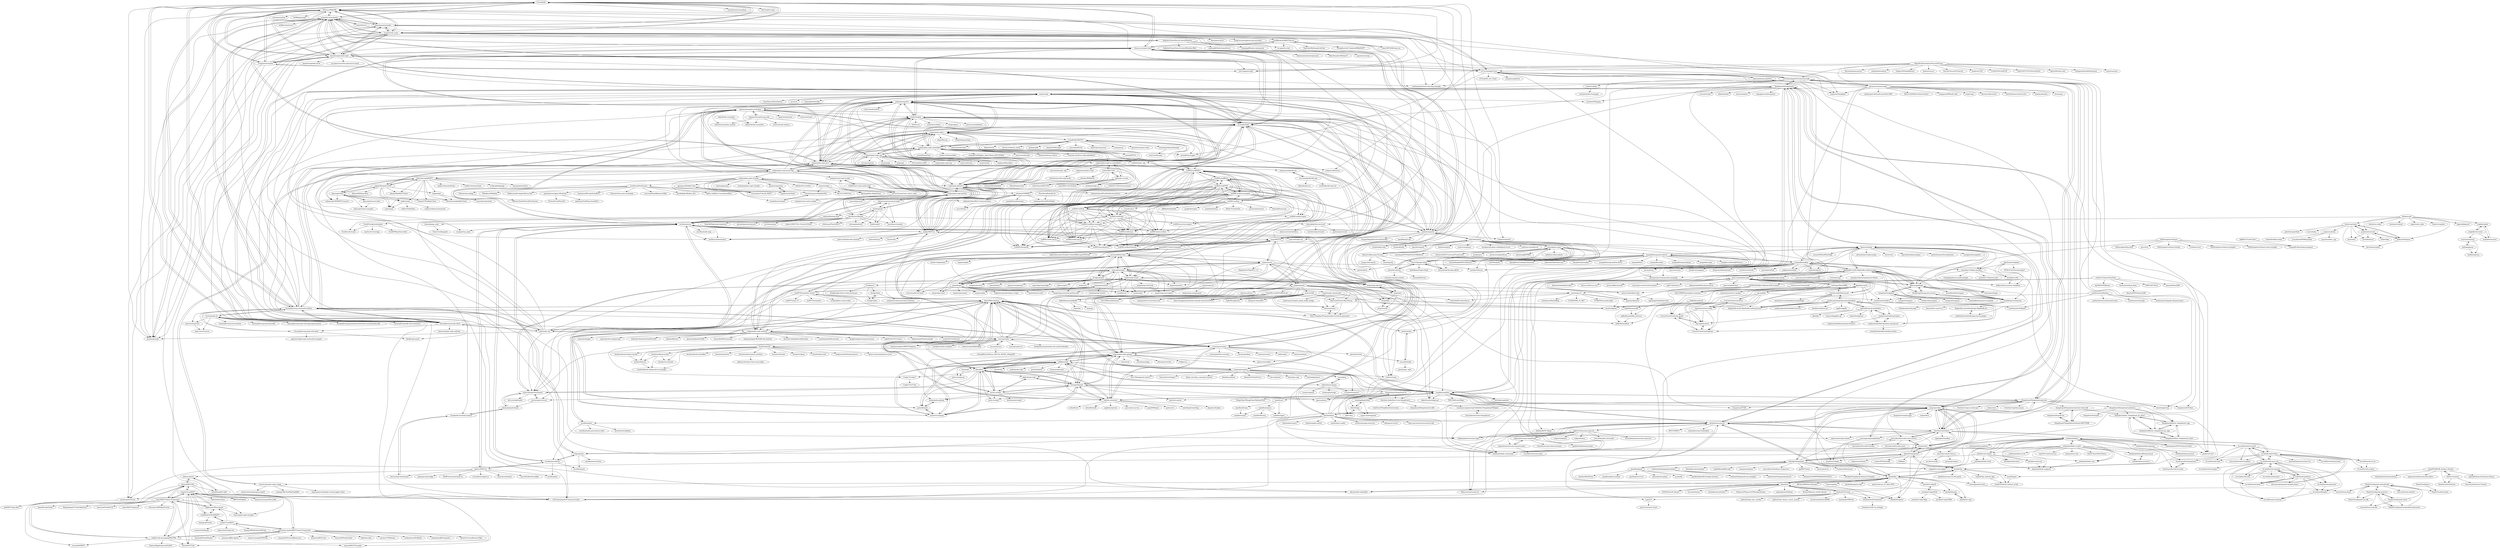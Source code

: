 digraph G {
"Cicizz/jmqtt" -> "Wizzercn/MqttWk"
"Cicizz/jmqtt" -> "moquette-io/moquette"
"Cicizz/jmqtt" -> "Amazingwujun/mqttx"
"Cicizz/jmqtt" -> "hivemq/hivemq-community-edition"
"Cicizz/jmqtt" -> "daoshenzzg/socket-mqtt"
"Cicizz/jmqtt" -> "1ssqq1lxr/iot-harbor"
"Cicizz/jmqtt" -> "quickmsg/smqtt" ["e"=1]
"Cicizz/jmqtt" -> "1ssqq1lxr/iot_push"
"Cicizz/jmqtt" -> "mtsoleimani/cassandana"
"Cicizz/jmqtt" -> "irubant/moquette"
"Cicizz/jmqtt" -> "ShiCloud/iot-mqtt"
"Cicizz/jmqtt" -> "hivemq/hivemq-mqtt-client"
"Cicizz/jmqtt" -> "joey-happy/jo-mqtt"
"Cicizz/jmqtt" -> "eclipse/californium" ["e"=1]
"Cicizz/jmqtt" -> "fusesource/mqtt-client"
"emqx/emqx" -> "eclipse/mosquitto"
"emqx/emqx" -> "emqx/MQTTX"
"emqx/emqx" -> "thingsboard/thingsboard"
"emqx/emqx" -> "mcxiaoke/mqtt"
"emqx/emqx" -> "eclipse/paho.mqtt.golang"
"emqx/emqx" -> "mqttjs/MQTT.js"
"emqx/emqx" -> "jetlinks/jetlinks-community" ["e"=1]
"emqx/emqx" -> "eclipse/paho.mqtt.java"
"emqx/emqx" -> "vernemq/vernemq"
"emqx/emqx" -> "taosdata/TDengine" ["e"=1]
"emqx/emqx" -> "mqtt/mqtt.github.io"
"emqx/emqx" -> "EasyDarwin/EasyDarwin" ["e"=1]
"emqx/emqx" -> "moquette-io/moquette"
"emqx/emqx" -> "ossrs/srs" ["e"=1]
"emqx/emqx" -> "kubeedge/kubeedge" ["e"=1]
"mqtt/mqtt.github.io" -> "eclipse/mosquitto"
"mqtt/mqtt.github.io" -> "emqtt/emqttd"
"mqtt/mqtt.github.io" -> "eclipse/paho.mqtt.java"
"mqtt/mqtt.github.io" -> "mcxiaoke/mqtt"
"mqtt/mqtt.github.io" -> "mqttjs/MQTT.js"
"mqtt/mqtt.github.io" -> "andsel/moquette"
"mqtt/mqtt.github.io" -> "fusesource/mqtt-client"
"mqtt/mqtt.github.io" -> "eclipse/paho.mqtt.android"
"mqtt/mqtt.github.io" -> "emqx/emqx"
"mqtt/mqtt.github.io" -> "eclipse/paho.mqtt.embedded-c"
"mqtt/mqtt.github.io" -> "mcollina/mosca"
"mqtt/mqtt.github.io" -> "eclipse/paho.mqtt.python"
"mqtt/mqtt.github.io" -> "knolleary/pubsubclient" ["e"=1]
"mqtt/mqtt.github.io" -> "eclipse/paho.mqtt.c"
"mqtt/mqtt.github.io" -> "tokudu/AndroidPushNotificationsDemo" ["e"=1]
"thingsboard/thingsboard" -> "thingsboard/thingsboard-gateway"
"thingsboard/thingsboard" -> "jetlinks/jetlinks-community" ["e"=1]
"thingsboard/thingsboard" -> "emqx/emqx"
"thingsboard/thingsboard" -> "IoT-Technology/IOT-Technical-Guide" ["e"=1]
"thingsboard/thingsboard" -> "phodal/awesome-iot"
"thingsboard/thingsboard" -> "mainflux/mainflux"
"thingsboard/thingsboard" -> "taosdata/TDengine" ["e"=1]
"thingsboard/thingsboard" -> "zhangdaiscott/jeecg-boot" ["e"=1]
"thingsboard/thingsboard" -> "IoT-Technology/IoT-Technical-Guide"
"thingsboard/thingsboard" -> "node-red/node-red" ["e"=1]
"thingsboard/thingsboard" -> "kaaproject/kaa"
"thingsboard/thingsboard" -> "xuxueli/xxl-job" ["e"=1]
"thingsboard/thingsboard" -> "alibaba/DataX" ["e"=1]
"thingsboard/thingsboard" -> "sitewhere/sitewhere"
"thingsboard/thingsboard" -> "elunez/eladmin" ["e"=1]
"eclipse/mosquitto" -> "eclipse/paho.mqtt.c"
"eclipse/mosquitto" -> "emqx/emqx"
"eclipse/mosquitto" -> "mqtt/mqtt.github.io"
"eclipse/mosquitto" -> "mcxiaoke/mqtt"
"eclipse/mosquitto" -> "mqttjs/MQTT.js"
"eclipse/mosquitto" -> "eclipse/paho.mqtt.java"
"eclipse/mosquitto" -> "eclipse/paho.mqtt.python"
"eclipse/mosquitto" -> "eclipse/paho.mqtt.golang"
"eclipse/mosquitto" -> "eclipse/paho.mqtt.embedded-c"
"eclipse/mosquitto" -> "emqtt/emqttd"
"eclipse/mosquitto" -> "eclipse/paho.mqtt.cpp"
"eclipse/mosquitto" -> "knolleary/pubsubclient" ["e"=1]
"eclipse/mosquitto" -> "DaveGamble/cJSON" ["e"=1]
"eclipse/mosquitto" -> "stephane/libmodbus" ["e"=1]
"eclipse/mosquitto" -> "jpmens/mosquitto-auth-plug"
"OpenAtomFoundation/TencentOS-tiny" -> "Simple-XX/SimpleKernel" ["e"=1]
"OpenAtomFoundation/TencentOS-tiny" -> "IoT-Technology/Groza"
"OpenAtomFoundation/TencentOS-tiny" -> "kiukotsu/ucore" ["e"=1]
"OpenAtomFoundation/TencentOS-tiny" -> "Tencent/TencentOS-kernel" ["e"=1]
"OpenAtomFoundation/TencentOS-tiny" -> "IoT-Technology/IoT-Technical-Guide"
"OpenAtomFoundation/TencentOS-tiny" -> "loadzero/si78c" ["e"=1]
"OpenAtomFoundation/TencentOS-tiny" -> "FreeRTOS/FreeRTOS" ["e"=1]
"OpenAtomFoundation/TencentOS-tiny" -> "riba2534/TCP-IP-NetworkNote" ["e"=1]
"OpenAtomFoundation/TencentOS-tiny" -> "Qihoo360/safe-rules" ["e"=1]
"OpenAtomFoundation/TencentOS-tiny" -> "zhengnianli/EmbedSummary" ["e"=1]
"OpenAtomFoundation/TencentOS-tiny" -> "yomorun/yomo" ["e"=1]
"OpenAtomFoundation/TencentOS-tiny" -> "Barenboim/json-parser" ["e"=1]
"OpenAtomFoundation/TencentOS-tiny" -> "cadenji/foolrenderer" ["e"=1]
"OpenAtomFoundation/TencentOS-tiny" -> "kerwincui/wumei-smart"
"OpenAtomFoundation/TencentOS-tiny" -> "armink/EasyLogger" ["e"=1]
"IoT-Technology/IoT-Technical-Guide" -> "jetlinks/jetlinks-community" ["e"=1]
"IoT-Technology/IoT-Technical-Guide" -> "mqttsnet/thinglinks" ["e"=1]
"IoT-Technology/IoT-Technical-Guide" -> "IoT-Technology/Groza"
"IoT-Technology/IoT-Technical-Guide" -> "thingsboard/thingsboard"
"IoT-Technology/IoT-Technical-Guide" -> "kerwincui/wumei-smart"
"IoT-Technology/IoT-Technical-Guide" -> "quickmsg/smqtt" ["e"=1]
"IoT-Technology/IoT-Technical-Guide" -> "thingsboard/thingsboard-gateway"
"IoT-Technology/IoT-Technical-Guide" -> "sanshengshui/netty-learning-example" ["e"=1]
"IoT-Technology/IoT-Technical-Guide" -> "Wizzercn/MqttWk"
"IoT-Technology/IoT-Technical-Guide" -> "pnoker/iot-dc3" ["e"=1]
"IoT-Technology/IoT-Technical-Guide" -> "zhaopeiym/IoTClient" ["e"=1]
"IoT-Technology/IoT-Technical-Guide" -> "iioter/iotgateway" ["e"=1]
"IoT-Technology/IoT-Technical-Guide" -> "apache/plc4x" ["e"=1]
"IoT-Technology/IoT-Technical-Guide" -> "blackstar-baba/how-2-use-thingsboard"
"IoT-Technology/IoT-Technical-Guide" -> "mcxiaoke/mqtt"
"bitkylin/ClusterDeviceControlPlatform" -> "bitkylin/ClusterDeviceControlPlatform-Web"
"bitkylin/ClusterDeviceControlPlatform" -> "sanshengshui/Groza"
"bitkylin/ClusterDeviceControlPlatform" -> "jwpttcg66/NettyGameServer" ["e"=1]
"bitkylin/ClusterDeviceControlPlatform" -> "daoshenzzg/socket-mqtt"
"bitkylin/ClusterDeviceControlPlatform" -> "zhanghaj00/netty-chat-parent" ["e"=1]
"bitkylin/ClusterDeviceControlPlatform" -> "im-qq/netty-chat" ["e"=1]
"phodal/iot" -> "phodal/lan"
"phodal/iot" -> "phodal/awesome-iot"
"phodal/iot" -> "phodal/designiot" ["e"=1]
"phodal/iot" -> "iot-works/thesis"
"phodal/iot" -> "nladuo/IoT-Firstep"
"phodal/iot" -> "phodal/diaonan"
"phodal/iot" -> "alwxkxk/soft-and-hard" ["e"=1]
"phodal/iot" -> "Python-IoT/Smart-IoT-Planting-System"
"phodal/iot" -> "legendmohe/LEHome" ["e"=1]
"phodal/iot" -> "aliyun/iotkit-embedded" ["e"=1]
"phodal/iot" -> "Huawei/Huawei_LiteOS_Kernel" ["e"=1]
"phodal/iot" -> "LITEOS/LiteOS_Kernel" ["e"=1]
"phodal/iot" -> "itead/IoTgo"
"phodal/iot" -> "freedomotic/freedomotic"
"phodal/iot" -> "HQarroum/awesome-iot" ["e"=1]
"inovex/mqtt-stresser" -> "krylovsk/mqtt-benchmark"
"inovex/mqtt-stresser" -> "takanorig/mqtt-bench"
"notnoop/java-apns" -> "relayrides/pushy"
"notnoop/java-apns" -> "RamosLi/dbay-apns-for-java"
"notnoop/java-apns" -> "jchambers/pushy"
"notnoop/java-apns" -> "CleverTap/apns-http2"
"notnoop/java-apns" -> "fernandospr/javapns-jdk16"
"notnoop/java-apns" -> "xetorthio/jedis" ["e"=1]
"notnoop/java-apns" -> "pokeb/asi-http-request" ["e"=1]
"notnoop/java-apns" -> "enormego/EGOTableViewPullRefresh" ["e"=1]
"notnoop/java-apns" -> "fernandezpablo85/scribe-java" ["e"=1]
"notnoop/java-apns" -> "kstenerud/iOS-Universal-Framework" ["e"=1]
"notnoop/java-apns" -> "google/gcm" ["e"=1]
"notnoop/java-apns" -> "mrniko/redisson" ["e"=1]
"notnoop/java-apns" -> "devinross/tapkulibrary" ["e"=1]
"notnoop/java-apns" -> "mongodb/mongo-java-driver"
"notnoop/java-apns" -> "johnezang/JSONKit" ["e"=1]
"vorburger/MariaDB4j" -> "wix/wix-embedded-mysql"
"vorburger/MariaDB4j" -> "kstyrc/embedded-redis"
"vorburger/MariaDB4j" -> "flapdoodle-oss/de.flapdoodle.embed.process"
"vorburger/MariaDB4j" -> "ozimov/embedded-redis"
"vorburger/MariaDB4j" -> "ryantenney/metrics-spring" ["e"=1]
"kuzzleio/kuzzle" -> "kuzzleio/sdk-javascript"
"kuzzleio/kuzzle" -> "kuzzleio/kourou"
"kuzzleio/kuzzle" -> "kuzzleio/kuzzle-admin-console"
"kuzzleio/kuzzle" -> "kuzzleio/kuzzle-backoffice"
"kuzzleio/kuzzle" -> "moscajs/aedes"
"kuzzleio/kuzzle" -> "kuzzleio/kuzzle-bo"
"kuzzleio/kuzzle" -> "kuzzleio/kuzzle-plugin-device-manager"
"kuzzleio/kuzzle" -> "kuzzleio/sdk-dart"
"kuzzleio/kuzzle" -> "mainflux/mainflux"
"kuzzleio/kuzzle" -> "kuzzleio/sdk-go"
"kuzzleio/kuzzle" -> "kuzzleio/koncorde"
"kuzzleio/kuzzle" -> "deepstreamIO/deepstream.io" ["e"=1]
"kuzzleio/kuzzle" -> "parse-community/parse-server" ["e"=1]
"kuzzleio/kuzzle" -> "Aschen/understand-js-runtimes"
"kuzzleio/kuzzle" -> "thenikso/vue-kuzzle"
"lelylan/lelylan" -> "mcollina/mosca"
"lelylan/lelylan" -> "lelylan/betterspecs" ["e"=1]
"lelylan/lelylan" -> "kaaproject/kaa"
"lelylan/lelylan" -> "eclipse/ponte"
"lelylan/lelylan" -> "mcollina/aedes"
"lelylan/lelylan" -> "phodal/awesome-iot"
"lelylan/lelylan" -> "zettajs/zetta"
"lelylan/lelylan" -> "lelylan/simple-oauth2" ["e"=1]
"lelylan/lelylan" -> "awalGarg/cv-maker" ["e"=1]
"lelylan/lelylan" -> "emqtt/emqttd"
"lelylan/lelylan" -> "cerebris/jsonapi-resources" ["e"=1]
"lelylan/lelylan" -> "mainflux/mainflux"
"lelylan/lelylan" -> "edfungus/Crouton" ["e"=1]
"lelylan/lelylan" -> "hobbyquaker/awesome-mqtt" ["e"=1]
"lelylan/lelylan" -> "ruby-concurrency/concurrent-ruby" ["e"=1]
"mcollina/mosca" -> "mqttjs/MQTT.js"
"mcollina/mosca" -> "mcollina/ascoltatori"
"mcollina/mosca" -> "mcollina/aedes"
"mcollina/mosca" -> "adamvr/MQTT.js"
"mcollina/mosca" -> "emqtt/emqttd"
"mcollina/mosca" -> "eclipse/ponte"
"mcollina/mosca" -> "mqtt/mqtt.github.io"
"mcollina/mosca" -> "knolleary/pubsubclient" ["e"=1]
"mcollina/mosca" -> "erlio/vernemq" ["e"=1]
"mcollina/mosca" -> "mcollina/node-coap" ["e"=1]
"mcollina/mosca" -> "tuanpmt/esp_mqtt" ["e"=1]
"mcollina/mosca" -> "andsel/moquette"
"mcollina/mosca" -> "lelylan/lelylan"
"mcollina/mosca" -> "jpmens/mosquitto-auth-plug"
"mcollina/mosca" -> "eclipse/mosquitto"
"mqttjs/MQTT.js" -> "mcollina/mosca"
"mqttjs/MQTT.js" -> "eclipse/paho.mqtt.javascript"
"mqttjs/MQTT.js" -> "eclipse/mosquitto"
"mqttjs/MQTT.js" -> "mqtt/mqtt.github.io"
"mqttjs/MQTT.js" -> "emqx/emqx"
"mqttjs/MQTT.js" -> "mcxiaoke/mqtt"
"mqttjs/MQTT.js" -> "emqtt/emqttd"
"mqttjs/MQTT.js" -> "moscajs/aedes"
"mqttjs/MQTT.js" -> "knolleary/pubsubclient" ["e"=1]
"mqttjs/MQTT.js" -> "websockets/ws" ["e"=1]
"mqttjs/MQTT.js" -> "emqx/MQTTX"
"mqttjs/MQTT.js" -> "node-red/node-red" ["e"=1]
"mqttjs/MQTT.js" -> "luin/ioredis" ["e"=1]
"mqttjs/MQTT.js" -> "eclipse/paho.mqtt.python"
"mqttjs/MQTT.js" -> "node-schedule/node-schedule" ["e"=1]
"surgemq/surgemq" -> "jeffallen/mqtt"
"surgemq/surgemq" -> "VolantMQ/volantmq"
"surgemq/surgemq" -> "yosssi/gmq"
"surgemq/surgemq" -> "eclipse/paho.mqtt.golang"
"surgemq/surgemq" -> "emqtt/emqttd"
"surgemq/surgemq" -> "trustpath/sequence"
"surgemq/surgemq" -> "henrylee2cn/teleport" ["e"=1]
"surgemq/surgemq" -> "hyper-carrot/go_command_tutorial" ["e"=1]
"surgemq/surgemq" -> "erlio/vernemq" ["e"=1]
"surgemq/surgemq" -> "Terry-Mao/gopush-cluster" ["e"=1]
"surgemq/surgemq" -> "blackbeans/kiteq" ["e"=1]
"surgemq/surgemq" -> "oikomi/FishChatServer" ["e"=1]
"surgemq/surgemq" -> "nats-io/gnatsd" ["e"=1]
"surgemq/surgemq" -> "dustin/go-coap" ["e"=1]
"surgemq/surgemq" -> "facebookgo/grace" ["e"=1]
"eclipse/paho.mqtt.c" -> "eclipse/paho.mqtt.cpp"
"eclipse/paho.mqtt.c" -> "eclipse/paho.mqtt.embedded-c"
"eclipse/paho.mqtt.c" -> "eclipse/mosquitto"
"eclipse/paho.mqtt.c" -> "mcxiaoke/mqtt"
"eclipse/paho.mqtt.c" -> "wolfSSL/wolfMQTT"
"eclipse/paho.mqtt.c" -> "obgm/libcoap" ["e"=1]
"eclipse/paho.mqtt.c" -> "armink/EasyLogger" ["e"=1]
"eclipse/paho.mqtt.c" -> "stephane/libmodbus" ["e"=1]
"eclipse/paho.mqtt.c" -> "eclipse/paho.mqtt.python"
"eclipse/paho.mqtt.c" -> "eclipse/paho.mqtt.java"
"eclipse/paho.mqtt.c" -> "jiejieTop/mqttclient" ["e"=1]
"eclipse/paho.mqtt.c" -> "LiamBindle/MQTT-C"
"eclipse/paho.mqtt.c" -> "aliyun/iotkit-embedded" ["e"=1]
"eclipse/paho.mqtt.c" -> "mqtt/mqtt.github.io"
"eclipse/paho.mqtt.c" -> "HardySimpson/zlog" ["e"=1]
"jacoblai/Coolpy5Sub" -> "jacoblai/Coolpy5SDK"
"jacoblai/Coolpy5Sub" -> "jacoblai/CoolpyIII"
"jacoblai/Coolpy5Sub" -> "jacoblai/Coolpy5App"
"mcxiaoke/mqtt" -> "eclipse/paho.mqtt.android"
"mcxiaoke/mqtt" -> "eclipse/mosquitto"
"mcxiaoke/mqtt" -> "mqtt/mqtt.github.io"
"mcxiaoke/mqtt" -> "emqx/emqx"
"mcxiaoke/mqtt" -> "eclipse/paho.mqtt.java"
"mcxiaoke/mqtt" -> "mqttjs/MQTT.js"
"mcxiaoke/mqtt" -> "eclipse/paho.mqtt.c"
"mcxiaoke/mqtt" -> "eclipse/paho.mqtt.embedded-c"
"mcxiaoke/mqtt" -> "alibaba/AliOS-Things" ["e"=1]
"mcxiaoke/mqtt" -> "emqtt/emqttd"
"mcxiaoke/mqtt" -> "fusesource/mqtt-client"
"mcxiaoke/mqtt" -> "moquette-io/moquette"
"mcxiaoke/mqtt" -> "eclipse/paho.mqtt.golang"
"mcxiaoke/mqtt" -> "emqx/MQTTX"
"mcxiaoke/mqtt" -> "andsel/moquette"
"beerfactory/hbmqtt" -> "wialon/gmqtt"
"beerfactory/hbmqtt" -> "eclipse/paho.mqtt.python"
"beerfactory/hbmqtt" -> "mossblaser/aiomqtt"
"beerfactory/hbmqtt" -> "stlehmann/Flask-MQTT"
"beerfactory/hbmqtt" -> "Yakifo/amqtt"
"beerfactory/hbmqtt" -> "eerimoq/mqttools"
"beerfactory/hbmqtt" -> "adamvr/MQTT-For-Twisted-Python"
"beerfactory/hbmqtt" -> "pyserial/pyserial-asyncio" ["e"=1]
"beerfactory/hbmqtt" -> "hobbyquaker/awesome-mqtt" ["e"=1]
"beerfactory/hbmqtt" -> "sbtinstruments/asyncio-mqtt"
"beerfactory/hbmqtt" -> "mcollina/mosca"
"beerfactory/hbmqtt" -> "ehooo/django_mqtt"
"beerfactory/hbmqtt" -> "jpmens/mosquitto-auth-plug"
"beerfactory/hbmqtt" -> "jstasiak/python-zeroconf"
"beerfactory/hbmqtt" -> "aio-libs/aiozmq" ["e"=1]
"jetlinks/jetlinks-ui-antd" -> "jetlinks/jetlinks-community" ["e"=1]
"jetlinks/jetlinks-ui-antd" -> "jetlinks/jetlinks"
"jetlinks/jetlinks-ui-antd" -> "jetlinks/rule-engine"
"jetlinks/jetlinks-ui-antd" -> "jetlinks/reactor-ql"
"jetlinks/jetlinks-ui-antd" -> "jetlinks/jetlinks-official-protocol"
"jetlinks/jetlinks-ui-antd" -> "jetlinks/demo-protocol"
"jetlinks/jetlinks-ui-antd" -> "jetlinks/jetlinks-core"
"jetlinks/jetlinks-ui-antd" -> "jetlinks/jetlinks-ui-vue"
"jetlinks/jetlinks-ui-antd" -> "jetlinks/jetlinks-supports"
"jetlinks/jetlinks-ui-antd" -> "mpw0311/antd-umi-sys" ["e"=1]
"jetlinks/jetlinks-ui-antd" -> "kuhami/react-ant" ["e"=1]
"jetlinks/jetlinks-ui-antd" -> "DataV-Team/DataV-React" ["e"=1]
"jetlinks/jetlinks-ui-antd" -> "pnoker/iot-dc3" ["e"=1]
"emqx/MQTTX" -> "emqx/emqx"
"emqx/MQTTX" -> "eclipse/paho.mqtt.java"
"emqx/MQTTX" -> "eclipse/mosquitto"
"emqx/MQTTX" -> "emqx/neuron"
"emqx/MQTTX" -> "mcxiaoke/mqtt"
"emqx/MQTTX" -> "hstreamdb/hstream"
"emqx/MQTTX" -> "thomasnordquist/MQTT-Explorer" ["e"=1]
"emqx/MQTTX" -> "jetlinks/jetlinks-community" ["e"=1]
"emqx/MQTTX" -> "mqttjs/MQTT.js"
"emqx/MQTTX" -> "nanomq/nanomq"
"emqx/MQTTX" -> "emqx/emqtt-bench"
"emqx/MQTTX" -> "emqx/nanomq"
"emqx/MQTTX" -> "eclipse/paho.mqtt.c"
"emqx/MQTTX" -> "moquette-io/moquette"
"emqx/MQTTX" -> "emqx/MQTT-Client-Examples"
"emqx/emqx-rel" -> "emqx/emqx-management"
"emqx/emqx-rel" -> "emqx/emqx-rule-engine"
"emqx/neuron" -> "emqx/nanomq"
"emqx/neuron" -> "lf-edge/ekuiper"
"emqx/neuron" -> "hstreamdb/hstream"
"emqx/neuron" -> "iioter/iotgateway" ["e"=1]
"emqx/neuron" -> "emqx/emqx-operator"
"emqx/neuron" -> "emqx/kuiper"
"emqx/neuron" -> "emqx/quic"
"emqx/neuron" -> "nanomq/nanomq"
"emqx/neuron" -> "apache/plc4x" ["e"=1]
"emqx/neuron" -> "emqx/MQTTX"
"emqx/neuron" -> "emqx/mqttbs"
"emqx/neuron" -> "emqx/emqx-docs"
"emqx/neuron" -> "emqx/emqtt-bench"
"emqx/neuron" -> "frangoteam/FUXA" ["e"=1]
"emqx/neuron" -> "thiagoralves/OpenPLC_v3" ["e"=1]
"hstreamdb/hstream" -> "nanomq/nanomq"
"hstreamdb/hstream" -> "emqx/kuiper"
"hstreamdb/hstream" -> "emqx/neuron"
"hstreamdb/hstream" -> "emqx/emqx-operator"
"hstreamdb/hstream" -> "hamler-lang/hamler" ["e"=1]
"hstreamdb/hstream" -> "emqx/emqtt-bench"
"hstreamdb/hstream" -> "neugates/neuron"
"hstreamdb/hstream" -> "lf-edge/ekuiper"
"hstreamdb/hstream" -> "emqx/mria"
"hstreamdb/hstream" -> "emqx/emqtt"
"hstreamdb/hstream" -> "actorcloud/ActorCloud"
"hstreamdb/hstream" -> "emqx/mqttbs"
"hstreamdb/hstream" -> "emqx/hocon"
"hstreamdb/hstream" -> "emqx/nanomq"
"hstreamdb/hstream" -> "engula/engula" ["e"=1]
"moscajs/aedes" -> "moscajs/mosca"
"moscajs/aedes" -> "mqttjs/MQTT.js"
"moscajs/aedes" -> "krylovsk/mqtt-benchmark"
"moscajs/aedes" -> "moscajs/aedes-cli"
"moscajs/aedes" -> "kuzzleio/kuzzle"
"moscajs/aedes" -> "mcollina/mosca"
"moscajs/aedes" -> "vernemq/vernemq"
"moscajs/aedes" -> "VolantMQ/volantmq"
"moscajs/aedes" -> "mqtt/mqtt.org"
"moscajs/aedes" -> "thomasnordquist/MQTT-Explorer" ["e"=1]
"moscajs/aedes" -> "moquette-io/moquette"
"moscajs/aedes" -> "TotallyInformation/node-red-contrib-uibuilder" ["e"=1]
"moscajs/aedes" -> "emqx/MQTTX"
"moscajs/aedes" -> "serialport/node-serialport" ["e"=1]
"moscajs/aedes" -> "robertsLando/Mqtt2Mqtt"
"mqtt/mqtt.org" -> "hivemq/hivemq-community-edition"
"mqtt/mqtt.org" -> "emqx/emqtt-bench"
"mqtt/mqtt.org" -> "moquette-io/moquette"
"mqtt/mqtt.org" -> "hivemq/hivemq-mqtt-client"
"mqtt/mqtt.org" -> "emqx/MQTTX"
"mqtt/mqtt.org" -> "Cicizz/jmqtt"
"mqtt/mqtt.org" -> "emqx/emqx"
"mqtt/mqtt.org" -> "eclipse/paho.mqtt.java"
"mqtt/mqtt.org" -> "eclipse/paho.mqtt.c"
"mqtt/mqtt.org" -> "emqx/MQTT-Client-Examples"
"mqtt/mqtt.org" -> "moscajs/aedes"
"mqtt/mqtt.org" -> "krylovsk/mqtt-benchmark"
"mqtt/mqtt.org" -> "vernemq/vernemq"
"mqtt/mqtt.org" -> "quickmsg/smqtt" ["e"=1]
"nanomq/nanomq" -> "hstreamdb/hstream"
"nanomq/nanomq" -> "neugates/neuron"
"nanomq/nanomq" -> "emqx/emqtt-bench"
"nanomq/nanomq" -> "emqx/kuiper"
"nanomq/nanomq" -> "emqx/hocon"
"nanomq/nanomq" -> "lf-edge/ekuiper"
"nanomq/nanomq" -> "emqx/emqx-operator"
"nanomq/nanomq" -> "emqx/mria"
"nanomq/nanomq" -> "actorcloud/ActorCloud"
"nanomq/nanomq" -> "emqx/quic"
"nanomq/nanomq" -> "emqx/emqx-extension-python-sdk"
"nanomq/nanomq" -> "kafka4beam/snabbkaffe"
"nanomq/nanomq" -> "emqx/edge-stack"
"nanomq/nanomq" -> "emqx/emqx-rule-engine"
"nanomq/nanomq" -> "emqx/emqx-docs"
"eclipse/paho.mqtt.cpp" -> "eclipse/paho.mqtt.c"
"eclipse/paho.mqtt.cpp" -> "redboltz/mqtt_cpp"
"eclipse/paho.mqtt.cpp" -> "eclipse/paho.mqtt.embedded-c"
"eclipse/paho.mqtt.cpp" -> "emqx/qmqtt" ["e"=1]
"eclipse/paho.mqtt.cpp" -> "eclipse/mosquitto"
"eclipse/paho.mqtt.cpp" -> "qt/qtmqtt" ["e"=1]
"eclipse/paho.mqtt.cpp" -> "eclipse/paho.mqtt.python"
"eclipse/paho.mqtt.cpp" -> "eclipse/paho.mqtt-sn.embedded-c"
"eclipse/paho.mqtt.cpp" -> "eProsima/Fast-DDS" ["e"=1]
"eclipse/paho.mqtt.cpp" -> "eclipse/paho.mqtt-spy" ["e"=1]
"eclipse/paho.mqtt.cpp" -> "eclipse/paho.mqtt.java"
"eclipse/paho.mqtt.cpp" -> "stephane/libmodbus" ["e"=1]
"eclipse/paho.mqtt.cpp" -> "wjwwood/serial" ["e"=1]
"eclipse/paho.mqtt.cpp" -> "emqtt/qmqtt" ["e"=1]
"eclipse/paho.mqtt.cpp" -> "zeromq/cppzmq" ["e"=1]
"eclipse/paho.mqtt.golang" -> "fhmq/hmq"
"eclipse/paho.mqtt.golang" -> "VolantMQ/volantmq"
"eclipse/paho.mqtt.golang" -> "jeffallen/mqtt"
"eclipse/paho.mqtt.golang" -> "goburrow/modbus" ["e"=1]
"eclipse/paho.mqtt.golang" -> "emitter-io/emitter"
"eclipse/paho.mqtt.golang" -> "DrmagicE/gmqtt"
"eclipse/paho.mqtt.golang" -> "emqx/emqx"
"eclipse/paho.mqtt.golang" -> "tarm/serial" ["e"=1]
"eclipse/paho.mqtt.golang" -> "eclipse/paho.golang"
"eclipse/paho.mqtt.golang" -> "eclipse/mosquitto"
"eclipse/paho.mqtt.golang" -> "zentures/surgemq"
"eclipse/paho.mqtt.golang" -> "streadway/amqp" ["e"=1]
"eclipse/paho.mqtt.golang" -> "hybridgroup/gobot" ["e"=1]
"eclipse/paho.mqtt.golang" -> "silenceper/wechat" ["e"=1]
"eclipse/paho.mqtt.golang" -> "robfig/cron" ["e"=1]
"iegomez/mosquitto-go-auth" -> "jpmens/mosquitto-auth-plug"
"iegomez/mosquitto-go-auth" -> "jllopis/docker-mosquitto"
"iegomez/mosquitto-go-auth" -> "DrmagicE/gmqtt"
"iegomez/mosquitto-go-auth" -> "mbachry/mosquitto_pyauth"
"iegomez/mosquitto-go-auth" -> "etactica/mqtt-malaria"
"phodal/lan" -> "phodal/iot"
"phodal/lan" -> "phodal/diaonan"
"phodal/lan" -> "itead/IoTgo"
"phodal/lan" -> "phodal/iot-coap"
"phodal/lan" -> "jacoblai/CoolpyIII"
"phodal/lan" -> "ART-6LoWPAN/art-6lowpan" ["e"=1]
"phodal/lan" -> "phodal/designiot" ["e"=1]
"phodal/lan" -> "tennessine/paho.mqtt.wxapp"
"phodal/lan" -> "ruizeng/pando-cloud"
"phodal/lan" -> "phodal/awesome-iot"
"phodal/lan" -> "aliyun/iotkit-embedded" ["e"=1]
"phodal/lan" -> "Samsung/iotjs" ["e"=1]
"phodal/lan" -> "LITEOS/LiteOS_Kernel" ["e"=1]
"phodal/lan" -> "phodal/designiot-code"
"phodal/lan" -> "openLuat/Luat_2G_RDA_8955" ["e"=1]
"OpenIotOrg/openiot" -> "LSIR/gsn"
"OpenIotOrg/openiot" -> "kaaproject/kaa"
"OpenIotOrg/openiot" -> "itead/IoTgo"
"OpenIotOrg/openiot" -> "eclipse/smarthome" ["e"=1]
"OpenIotOrg/openiot" -> "connectIOT/iottoolkit"
"OpenIotOrg/openiot" -> "freedomotic/freedomotic"
"OpenIotOrg/openiot" -> "zettajs/zetta"
"OpenIotOrg/openiot" -> "phodal/lan"
"OpenIotOrg/openiot" -> "iobridge/thingspeak"
"OpenIotOrg/openiot" -> "sitewhere/sitewhere"
"phodal/awesome-iot" -> "HQarroum/awesome-iot" ["e"=1]
"phodal/awesome-iot" -> "phodal/iot"
"phodal/awesome-iot" -> "thingsboard/thingsboard"
"phodal/awesome-iot" -> "mainflux/mainflux"
"phodal/awesome-iot" -> "Agile-IoT/awesome-open-iot"
"phodal/awesome-iot" -> "kaaproject/kaa"
"phodal/awesome-iot" -> "phodal/designiot" ["e"=1]
"phodal/awesome-iot" -> "RIOT-OS/RIOT" ["e"=1]
"phodal/awesome-iot" -> "IoT-Technology/IOT-Technical-Guide" ["e"=1]
"phodal/awesome-iot" -> "sitewhere/sitewhere"
"phodal/awesome-iot" -> "thingsboard/thingsboard-gateway"
"phodal/awesome-iot" -> "phodal/lan"
"phodal/awesome-iot" -> "alibaba/AliOS-Things" ["e"=1]
"phodal/awesome-iot" -> "nhivp/Awesome-Embedded" ["e"=1]
"phodal/awesome-iot" -> "hobbyquaker/awesome-mqtt" ["e"=1]
"LiamBindle/MQTT-C" -> "wolfSSL/wolfMQTT"
"LiamBindle/MQTT-C" -> "eclipse/paho.mqtt.embedded-c"
"LiamBindle/MQTT-C" -> "jiejieTop/mqttclient" ["e"=1]
"LiamBindle/MQTT-C" -> "eclipse/paho.mqtt.c"
"LiamBindle/MQTT-C" -> "MaJerle/lwrb" ["e"=1]
"LiamBindle/MQTT-C" -> "dmitrystu/libusb_stm32" ["e"=1]
"LiamBindle/MQTT-C" -> "pellepl/spiffs" ["e"=1]
"LiamBindle/MQTT-C" -> "zhaojh329/libumqtt" ["e"=1]
"LiamBindle/MQTT-C" -> "redboltz/mqtt_cpp"
"LiamBindle/MQTT-C" -> "marcinbor85/cAT" ["e"=1]
"LiamBindle/MQTT-C" -> "menudoproblema/libemqtt"
"LiamBindle/MQTT-C" -> "jiejieTop/cmd-parser" ["e"=1]
"LiamBindle/MQTT-C" -> "zserge/jsmn" ["e"=1]
"LiamBindle/MQTT-C" -> "apache/incubator-nuttx" ["e"=1]
"LiamBindle/MQTT-C" -> "armink/SFUD" ["e"=1]
"wolfSSL/wolfMQTT" -> "wolfSSL/wolfBoot"
"wolfSSL/wolfMQTT" -> "wolfSSL/wolfTPM"
"wolfSSL/wolfMQTT" -> "wolfSSL/wolfssl"
"wolfSSL/wolfMQTT" -> "wolfSSL/wolfssl-examples"
"wolfSSL/wolfMQTT" -> "LiamBindle/MQTT-C"
"wolfSSL/wolfMQTT" -> "wolfSSL/meta-wolfssl"
"wolfSSL/wolfMQTT" -> "wolfSSL/wolfcrypt-py"
"wolfSSL/wolfMQTT" -> "wolfSSL/wolfssl-py"
"wolfSSL/wolfMQTT" -> "wolfSSL/wolfssh"
"wolfSSL/wolfMQTT" -> "wolfSSL/wolfBoot-examples"
"wolfSSL/wolfMQTT" -> "eclipse/paho.mqtt.embedded-c"
"wolfSSL/wolfMQTT" -> "wolfSSL/mysql-patch"
"wolfSSL/wolfMQTT" -> "wolfSSL/Dockerfile"
"wolfSSL/wolfMQTT" -> "wolfSSL/wolfcrypt-jni"
"wolfSSL/wolfMQTT" -> "wolfSSL/wolfssljni"
"emqtt/emqttd" -> "erlio/vernemq" ["e"=1]
"emqtt/emqttd" -> "mqtt/mqtt.github.io"
"emqtt/emqttd" -> "andsel/moquette"
"emqtt/emqttd" -> "mcollina/mosca"
"emqtt/emqttd" -> "eclipse/mosquitto"
"emqtt/emqttd" -> "ferd/recon" ["e"=1]
"emqtt/emqttd" -> "mqttjs/MQTT.js"
"emqtt/emqttd" -> "ninenines/cowboy" ["e"=1]
"emqtt/emqttd" -> "fusesource/mqtt-client"
"emqtt/emqttd" -> "mcxiaoke/mqtt"
"emqtt/emqttd" -> "eclipse/paho.mqtt.java"
"emqtt/emqttd" -> "uwiger/gproc" ["e"=1]
"emqtt/emqttd" -> "surgemq/surgemq"
"emqtt/emqttd" -> "emqtt/emqttc"
"emqtt/emqttd" -> "processone/ejabberd" ["e"=1]
"emqx/emqx-web-hook" -> "emqx/emqx-rule-engine"
"jeffallen/mqtt" -> "surgemq/surgemq"
"jeffallen/mqtt" -> "eclipse/paho.mqtt.golang"
"jeffallen/mqtt" -> "zentures/surgemq"
"jeffallen/mqtt" -> "VolantMQ/volantmq"
"jeffallen/mqtt" -> "influxdata/surgemq"
"jeffallen/mqtt" -> "huin/mqtt"
"jeffallen/mqtt" -> "goiiot/libmqtt"
"jeffallen/mqtt" -> "fhmq/hmq"
"jeffallen/mqtt" -> "DrmagicE/gmqtt"
"jeffallen/mqtt" -> "alsm/hrotti"
"jeffallen/mqtt" -> "Terry-Mao/gopush-cluster" ["e"=1]
"jeffallen/mqtt" -> "antlinker/go-mqtt"
"jeffallen/mqtt" -> "gansidui/gotcp" ["e"=1]
"jeffallen/mqtt" -> "plucury/mqtt.go"
"jeffallen/mqtt" -> "luanjunyi/gossipd"
"cloudyrock/mongock" -> "mongobee/mongobee"
"opentable/otj-pg-embedded" -> "yandex-qatools/postgresql-embedded"
"opentable/otj-pg-embedded" -> "zonkyio/embedded-postgres"
"opentable/otj-pg-embedded" -> "zonkyio/embedded-database-spring-test"
"opentable/otj-pg-embedded" -> "jdbi/jdbi" ["e"=1]
"opentable/otj-pg-embedded" -> "impossibl/pgjdbc-ng" ["e"=1]
"opentable/otj-pg-embedded" -> "julienrf/endpoints" ["e"=1]
"kstyrc/embedded-redis" -> "ozimov/embedded-redis"
"kstyrc/embedded-redis" -> "wix/wix-embedded-mysql"
"kstyrc/embedded-redis" -> "flapdoodle-oss/de.flapdoodle.embed.mongo"
"kstyrc/embedded-redis" -> "fakemongo/fongo"
"kstyrc/embedded-redis" -> "vorburger/MariaDB4j"
"kstyrc/embedded-redis" -> "fppt/jedis-mock"
"kstyrc/embedded-redis" -> "bwaldvogel/mongo-java-server"
"kstyrc/embedded-redis" -> "fmonniot/embedded-redis"
"kstyrc/embedded-redis" -> "lettuce-io/lettuce-core" ["e"=1]
"kstyrc/embedded-redis" -> "lordofthejars/nosql-unit"
"kstyrc/embedded-redis" -> "protostuff/protostuff" ["e"=1]
"kstyrc/embedded-redis" -> "micrometer-metrics/micrometer" ["e"=1]
"kstyrc/embedded-redis" -> "mp911de/lettuce" ["e"=1]
"kstyrc/embedded-redis" -> "allegro/embedded-elasticsearch"
"kstyrc/embedded-redis" -> "sgroschupf/zkclient" ["e"=1]
"lordofthejars/nosql-unit" -> "fakemongo/fongo"
"lordofthejars/nosql-unit" -> "bwaldvogel/mongo-java-server"
"lordofthejars/nosql-unit" -> "flapdoodle-oss/de.flapdoodle.embed.mongo"
"lordofthejars/nosql-unit" -> "thiloplanz/jmockmongo"
"lordofthejars/nosql-unit" -> "flapdoodle-oss/embedmongo.flapdoodle.de"
"lordofthejars/nosql-unit" -> "alexruiz/fest-assert-2.x" ["e"=1]
"adamvr/MQTT.js" -> "mcollina/qest"
"adamvr/MQTT.js" -> "mcollina/mosca"
"adamvr/MQTT.js" -> "mcollina/ascoltatori"
"adamvr/MQTT.js" -> "M2MConnections/mqtt-ws"
"adamvr/MQTT.js" -> "njh/marquette"
"adamvr/MQTT.js" -> "LearnBoost/engine.io" ["e"=1]
"adamvr/MQTT.js" -> "binarybucks/homA" ["e"=1]
"adamvr/MQTT.js" -> "marcello3d/node-buffalo" ["e"=1]
"adamvr/MQTT.js" -> "chirino/mqtt-benchmark"
"adamvr/MQTT.js" -> "njh/mqtt-http-bridge" ["e"=1]
"emqtt/CocoaMQTT" -> "ckrey/MQTT-Client-Framework"
"emqtt/CocoaMQTT" -> "flightonary/Moscapsule"
"emqtt/CocoaMQTT" -> "aciidb0mb3r/SwiftMQTT"
"emqtt/CocoaMQTT" -> "novastone-media/MQTT-Client-Framework"
"emqtt/CocoaMQTT" -> "mobile-web-messaging/MQTTKit"
"emqtt/CocoaMQTT" -> "jmesnil/MQTTKit"
"emqtt/CocoaMQTT" -> "relayr/apple-mqtt-example"
"emqtt/CocoaMQTT" -> "ckrey/MQTTChat"
"emqtt/CocoaMQTT" -> "radex/SwiftyTimer" ["e"=1]
"emqtt/CocoaMQTT" -> "IBM-Swift/Aphid"
"emqtt/CocoaMQTT" -> "dennisweissmann/DeviceKit" ["e"=1]
"novastone-media/MQTT-Client-Framework" -> "emqx/CocoaMQTT"
"novastone-media/MQTT-Client-Framework" -> "emqtt/CocoaMQTT"
"novastone-media/MQTT-Client-Framework" -> "casatwy/CTMediator" ["e"=1]
"novastone-media/MQTT-Client-Framework" -> "ckrey/MQTTChat"
"novastone-media/MQTT-Client-Framework" -> "mobile-web-messaging/MQTTKit"
"novastone-media/MQTT-Client-Framework" -> "nicklockwood/NullSafe" ["e"=1]
"novastone-media/MQTT-Client-Framework" -> "shaojiankui/JKCategories" ["e"=1]
"novastone-media/MQTT-Client-Framework" -> "ReactiveCocoa/ReactiveObjC" ["e"=1]
"novastone-media/MQTT-Client-Framework" -> "facebook/SocketRocket" ["e"=1]
"novastone-media/MQTT-Client-Framework" -> "jezzmemo/JJException" ["e"=1]
"novastone-media/MQTT-Client-Framework" -> "answer-huang/dSYMTools" ["e"=1]
"novastone-media/MQTT-Client-Framework" -> "tinymind/LSUnusedResources" ["e"=1]
"novastone-media/MQTT-Client-Framework" -> "kstenerud/KSCrash" ["e"=1]
"novastone-media/MQTT-Client-Framework" -> "Tencent/MLeaksFinder" ["e"=1]
"novastone-media/MQTT-Client-Framework" -> "alibaba/coobjc" ["e"=1]
"relayrides/pushy" -> "notnoop/java-apns"
"relayrides/pushy" -> "CleverTap/apns-http2"
"relayrides/pushy" -> "RamosLi/dbay-apns-for-java"
"relayrides/pushy" -> "fernandospr/javapns-jdk16"
"relayrides/pushy" -> "andsel/moquette"
"relayrides/pushy" -> "mrniko/redisson" ["e"=1]
"relayrides/pushy" -> "sideshow/apns2" ["e"=1]
"relayrides/pushy" -> "puniverse/quasar" ["e"=1]
"relayrides/pushy" -> "aerogear/aerogear-unifiedpush-server" ["e"=1]
"relayrides/pushy" -> "undertow-io/undertow" ["e"=1]
"relayrides/pushy" -> "fusesource/mqtt-client"
"relayrides/pushy" -> "wandoulabs/codis" ["e"=1]
"relayrides/pushy" -> "facebook/nifty" ["e"=1]
"relayrides/pushy" -> "bguerout/jongo"
"relayrides/pushy" -> "mpusher/mpush" ["e"=1]
"jstasiak/python-zeroconf" -> "wmcbrine/pyzeroconf"
"jstasiak/python-zeroconf" -> "paulsm/pyzeroconf"
"jstasiak/python-zeroconf" -> "home-assistant/netdisco"
"sabuhish/fastapi-mqtt" -> "MadeByMads/mad-migration"
"sabuhish/fastapi-mqtt" -> "Turall/FastApi-boilerplate"
"sabuhish/fastapi-mqtt" -> "Turall/cache-house"
"walkor/mqtt" -> "simps/mqtt" ["e"=1]
"walkor/mqtt" -> "walkor/GlobalData" ["e"=1]
"walkor/mqtt" -> "walkor/webman-framework" ["e"=1]
"vernemq/vernemq" -> "vernemq/docker-vernemq"
"vernemq/vernemq" -> "emqx/emqx"
"vernemq/vernemq" -> "hivemq/hivemq-community-edition"
"vernemq/vernemq" -> "VolantMQ/volantmq"
"vernemq/vernemq" -> "fhmq/hmq"
"vernemq/vernemq" -> "emitter-io/emitter"
"vernemq/vernemq" -> "eclipse/mosquitto"
"vernemq/vernemq" -> "devinus/poolboy" ["e"=1]
"vernemq/vernemq" -> "eclipse/paho.mqtt.golang"
"vernemq/vernemq" -> "mainflux/mainflux"
"vernemq/vernemq" -> "ninenines/ranch" ["e"=1]
"vernemq/vernemq" -> "moscajs/aedes"
"vernemq/vernemq" -> "rabbitmq/ra" ["e"=1]
"vernemq/vernemq" -> "benoitc/hackney" ["e"=1]
"vernemq/vernemq" -> "gausby/tortoise"
"eclipse/paho.mqtt.android" -> "eclipse/paho.mqtt.java"
"eclipse/paho.mqtt.android" -> "mcxiaoke/mqtt"
"eclipse/paho.mqtt.android" -> "cepr/android-serialport-api" ["e"=1]
"eclipse/paho.mqtt.android" -> "licheedev/Android-SerialPort-API" ["e"=1]
"eclipse/paho.mqtt.android" -> "alibaba/ARouter" ["e"=1]
"eclipse/paho.mqtt.android" -> "Jasonchenlijian/FastBle" ["e"=1]
"eclipse/paho.mqtt.android" -> "tbruyelle/RxPermissions" ["e"=1]
"eclipse/paho.mqtt.android" -> "bingoogolapple/BGAQRCode-Android" ["e"=1]
"eclipse/paho.mqtt.android" -> "JessYanCoding/AndroidAutoSize" ["e"=1]
"eclipse/paho.mqtt.android" -> "yanzhenjie/AndPermission" ["e"=1]
"eclipse/paho.mqtt.android" -> "googlesamples/easypermissions" ["e"=1]
"eclipse/paho.mqtt.android" -> "saki4510t/UVCCamera" ["e"=1]
"eclipse/paho.mqtt.android" -> "lingochamp/FileDownloader" ["e"=1]
"eclipse/paho.mqtt.android" -> "youth5201314/banner" ["e"=1]
"eclipse/paho.mqtt.android" -> "orhanobut/logger" ["e"=1]
"mongodb/mongo-java-driver" -> "mongodb/morphia"
"mongodb/mongo-java-driver" -> "spring-projects/spring-data-mongodb" ["e"=1]
"mongodb/mongo-java-driver" -> "mongodb/mongo-hadoop" ["e"=1]
"mongodb/mongo-java-driver" -> "xetorthio/jedis" ["e"=1]
"mongodb/mongo-java-driver" -> "mongodb/mongo" ["e"=1]
"mongodb/mongo-java-driver" -> "douglascrockford/JSON-java" ["e"=1]
"mongodb/mongo-java-driver" -> "jersey/jersey" ["e"=1]
"mongodb/mongo-java-driver" -> "SpringSource/spring-framework" ["e"=1]
"mongodb/mongo-java-driver" -> "bguerout/jongo"
"mongodb/mongo-java-driver" -> "hibernate/hibernate-orm" ["e"=1]
"mongodb/mongo-java-driver" -> "MorphiaOrg/morphia"
"mongodb/mongo-java-driver" -> "fernandezpablo85/scribe-java" ["e"=1]
"mongodb/mongo-java-driver" -> "mongodb/mongo-python-driver" ["e"=1]
"mongodb/mongo-java-driver" -> "mongodb/docs" ["e"=1]
"mongodb/mongo-java-driver" -> "mongodb/casbah" ["e"=1]
"nladuo/IoT-Firstep" -> "phodal/iot"
"nladuo/IoT-Firstep" -> "phodal/designiot" ["e"=1]
"nladuo/IoT-Firstep" -> "nladuo/ustb_choose_course_system"
"nladuo/IoT-Firstep" -> "cm-heclouds/AndroidSDK"
"nladuo/IoT-Firstep" -> "1ssqq1lxr/iot_push"
"nladuo/IoT-Firstep" -> "IoT-Technology/IOT-Technical-Guide" ["e"=1]
"nladuo/IoT-Firstep" -> "freedomotic/freedomotic"
"nladuo/IoT-Firstep" -> "tianshaojie/DDPush"
"nladuo/IoT-Firstep" -> "nladuo/taobao_bra_crawler" ["e"=1]
"nladuo/IoT-Firstep" -> "sanshengshui/Groza"
"nladuo/IoT-Firstep" -> "cajet/IoT"
"itead/IoTgo" -> "itead/IoTgo_Android_App"
"itead/IoTgo" -> "itead/ITEADLIB_Arduino_IoTgo"
"itead/IoTgo" -> "phodal/lan"
"itead/IoTgo" -> "itead/Segnix"
"itead/IoTgo" -> "ruizeng/pando-cloud"
"itead/IoTgo" -> "OpenIotOrg/openiot"
"itead/IoTgo" -> "phodal/awesome-iot-document"
"ruizeng/pando-cloud" -> "tisan-kit/tisan-demo"
"emqx/nanomq" -> "bestaone/sams"
"emqx/nanomq" -> "Fried-Rice-Lab/FriedRiceLab"
"emqx/nanomq" -> "albert-jin/Fintech-Key-Phrase"
"emqx/nanomq" -> "Zhao-Changhao/Programmable-waveform-generator"
"emqx/nanomq" -> "emqx/neuron"
"emqx/nanomq" -> "SpikeWong/gorule"
"emqx/nanomq" -> "Zhao-Changhao/Lnk-bottle-calendar-based-on-ESP32"
"emqx/nanomq" -> "aliyun/surftrace" ["e"=1]
"emqx/nanomq" -> "xiaoguaishou1/vue3-mini-core"
"emqx/nanomq" -> "apiannie/apiannie"
"emqx/nanomq" -> "auxten/chdb"
"emqx/nanomq" -> "ty01528/fortaSlaViewer"
"emqx/nanomq" -> "auxten/go-ctr"
"emqx/nanomq" -> "hacket/AppInit"
"emqx/nanomq" -> "Umbrella001/umbrella-cp" ["e"=1]
"VolantMQ/volantmq" -> "fhmq/hmq"
"VolantMQ/volantmq" -> "zentures/surgemq"
"VolantMQ/volantmq" -> "DrmagicE/gmqtt"
"VolantMQ/volantmq" -> "emitter-io/emitter"
"VolantMQ/volantmq" -> "eclipse/paho.mqtt.golang"
"VolantMQ/volantmq" -> "jeffallen/mqtt"
"VolantMQ/volantmq" -> "mochi-co/mqtt"
"VolantMQ/volantmq" -> "goiiot/libmqtt"
"VolantMQ/volantmq" -> "surgemq/surgemq"
"VolantMQ/volantmq" -> "mainflux/mainflux"
"VolantMQ/volantmq" -> "inovex/mqtt-stresser"
"VolantMQ/volantmq" -> "hui6075/mosquitto-cluster"
"VolantMQ/volantmq" -> "goburrow/modbus" ["e"=1]
"VolantMQ/volantmq" -> "vernemq/vernemq"
"VolantMQ/volantmq" -> "hivemq/hivemq-community-edition"
"emitter-io/emitter" -> "VolantMQ/volantmq"
"emitter-io/emitter" -> "fhmq/hmq"
"emitter-io/emitter" -> "eclipse/paho.mqtt.golang"
"emitter-io/emitter" -> "DrmagicE/gmqtt"
"emitter-io/emitter" -> "dgraph-io/badger" ["e"=1]
"emitter-io/emitter" -> "tidwall/evio" ["e"=1]
"emitter-io/emitter" -> "tidwall/buntdb" ["e"=1]
"emitter-io/emitter" -> "appleboy/gorush" ["e"=1]
"emitter-io/emitter" -> "mainflux/mainflux"
"emitter-io/emitter" -> "nats-io/nats-server" ["e"=1]
"emitter-io/emitter" -> "panjf2000/gnet" ["e"=1]
"emitter-io/emitter" -> "gobwas/ws" ["e"=1]
"emitter-io/emitter" -> "centrifugal/centrifugo" ["e"=1]
"emitter-io/emitter" -> "vernemq/vernemq"
"emitter-io/emitter" -> "jeffallen/mqtt"
"daoshenzzg/socket-mqtt" -> "Wizzercn/MqttWk"
"daoshenzzg/socket-mqtt" -> "1ssqq1lxr/iot_push"
"daoshenzzg/socket-mqtt" -> "1ssqq1lxr/iot-harbor"
"daoshenzzg/socket-mqtt" -> "daoshenzzg/mqtt-mock"
"daoshenzzg/socket-mqtt" -> "Cicizz/jmqtt"
"daoshenzzg/socket-mqtt" -> "IoT-Technology/Groza"
"daoshenzzg/socket-mqtt" -> "quickmsg/smqtt" ["e"=1]
"daoshenzzg/socket-mqtt" -> "Amazingwujun/mqttx"
"daoshenzzg/socket-mqtt" -> "moquette-io/moquette"
"daoshenzzg/socket-mqtt" -> "sanshengshui/netty-learning-example" ["e"=1]
"daoshenzzg/socket-mqtt" -> "joey-happy/jo-mqtt"
"daoshenzzg/socket-mqtt" -> "IoT-Technology/IOT-Technical-Guide" ["e"=1]
"daoshenzzg/socket-mqtt" -> "xjc-opensource/ext-opensource-netty"
"daoshenzzg/socket-mqtt" -> "JaryZhen/rulegin"
"daoshenzzg/socket-mqtt" -> "jetlinks/jetlinks-community" ["e"=1]
"osswangxining/iotplatform" -> "JaryZhen/rulegin"
"osswangxining/iotplatform" -> "ziapple/iot-rule-engine"
"osswangxining/iotplatform" -> "ehaut/syhthems-platform"
"xamarin/mqtt" -> "eclipse/paho.mqtt.m2mqtt"
"xamarin/mqtt" -> "stevenlovegrove/MqttDotNet"
"xamarin/mqtt" -> "chkr1011/MQTTnet" ["e"=1]
"xamarin/mqtt" -> "xljiulang/Paho.MqttDotnet"
"hashicorp/mdns" -> "grandcat/zeroconf"
"hashicorp/mdns" -> "oleksandr/bonjour"
"hashicorp/mdns" -> "davecheney/mdns"
"hashicorp/mdns" -> "brutella/dnssd"
"hashicorp/mdns" -> "peterbourgon/diskv" ["e"=1]
"hashicorp/mdns" -> "micro/mdns"
"hashicorp/mdns" -> "pion/mdns"
"hashicorp/mdns" -> "mjansson/mdns"
"oleksandr/bonjour" -> "grandcat/zeroconf"
"oleksandr/bonjour" -> "hashicorp/mdns"
"oleksandr/bonjour" -> "davecheney/mdns"
"hsweb-pro/hsweb-payment" -> "hsweb-pro/hsweb-iot-cloud"
"eclipse/paho.mqtt.java" -> "eclipse/paho.mqtt.android"
"eclipse/paho.mqtt.java" -> "fusesource/mqtt-client"
"eclipse/paho.mqtt.java" -> "mqtt/mqtt.github.io"
"eclipse/paho.mqtt.java" -> "andsel/moquette"
"eclipse/paho.mqtt.java" -> "moquette-io/moquette"
"eclipse/paho.mqtt.java" -> "hivemq/hivemq-mqtt-client"
"eclipse/paho.mqtt.java" -> "eclipse/mosquitto"
"eclipse/paho.mqtt.java" -> "mcxiaoke/mqtt"
"eclipse/paho.mqtt.java" -> "emqx/emqx"
"eclipse/paho.mqtt.java" -> "eclipse/paho.mqtt.c"
"eclipse/paho.mqtt.java" -> "emqtt/emqttd"
"eclipse/paho.mqtt.java" -> "eclipse/paho.mqtt.javascript"
"eclipse/paho.mqtt.java" -> "emqx/MQTTX"
"eclipse/paho.mqtt.java" -> "eclipse/californium" ["e"=1]
"eclipse/paho.mqtt.java" -> "hivemq/hivemq-community-edition"
"hivemq/hivemq-community-edition" -> "hivemq/hivemq-mqtt-client"
"hivemq/hivemq-community-edition" -> "hivemq/mqtt-cli"
"hivemq/hivemq-community-edition" -> "Cicizz/jmqtt"
"hivemq/hivemq-community-edition" -> "moquette-io/moquette"
"hivemq/hivemq-community-edition" -> "Wizzercn/MqttWk"
"hivemq/hivemq-community-edition" -> "vernemq/vernemq"
"hivemq/hivemq-community-edition" -> "hivemq/hivemq-mqtt-web-client"
"hivemq/hivemq-community-edition" -> "VolantMQ/volantmq"
"hivemq/hivemq-community-edition" -> "daoshenzzg/socket-mqtt"
"hivemq/hivemq-community-edition" -> "eclipse/paho.mqtt.java"
"hivemq/hivemq-community-edition" -> "fhmq/hmq"
"hivemq/hivemq-community-edition" -> "eclipse/mosquitto"
"hivemq/hivemq-community-edition" -> "mqtt-bee/mqtt-bee"
"hivemq/hivemq-community-edition" -> "mqtt/mqtt.org"
"hivemq/hivemq-community-edition" -> "emqx/emqx"
"jetlinks/jetlinks" -> "hs-web/hsweb-iot-cloud"
"jetlinks/jetlinks" -> "hsweb-pro/hsweb-iot-cloud"
"jetlinks/jetlinks" -> "jetlinks/jetlinks-cloud"
"jetlinks/jetlinks" -> "jetlinks/jetlinks-core"
"jetlinks/jetlinks" -> "jetlinks/rule-engine"
"jetlinks/jetlinks" -> "sanshengshui/Groza"
"jetlinks/jetlinks" -> "jetlinks/jetlinks-gateway"
"jetlinks/jetlinks" -> "jetlinks/jetlinks-ui-antd"
"jetlinks/jetlinks" -> "jetlinks/jetlinks-community" ["e"=1]
"jetlinks/jetlinks" -> "hs-web/hsweb3-demo"
"jetlinks/jetlinks" -> "jetlinks/jetlinks-platform"
"jetlinks/jetlinks" -> "sanshengshui/IOT-Technical-Guide"
"jetlinks/jetlinks" -> "hsweb-pro/hsweb-payment"
"jetlinks/jetlinks" -> "ziapple/iot-rule-engine"
"jetlinks/jetlinks" -> "jetlinks/jetlinks-docs"
"yosssi/gmq" -> "influxdata/surgemq"
"kaaproject/kaa" -> "sitewhere/sitewhere"
"kaaproject/kaa" -> "thingsboard/thingsboard-gateway"
"kaaproject/kaa" -> "mainflux/mainflux"
"kaaproject/kaa" -> "thingsboard/thingsboard"
"kaaproject/kaa" -> "kaaproject/sample-apps"
"kaaproject/kaa" -> "OpenIotOrg/openiot"
"kaaproject/kaa" -> "phodal/awesome-iot"
"kaaproject/kaa" -> "zettajs/zetta"
"kaaproject/kaa" -> "devicehive/devicehive-java-server"
"kaaproject/kaa" -> "eclipse/kura" ["e"=1]
"kaaproject/kaa" -> "phodal/lan"
"kaaproject/kaa" -> "macchina-io/macchina.io"
"kaaproject/kaa" -> "itead/IoTgo"
"kaaproject/kaa" -> "lelylan/lelylan"
"kaaproject/kaa" -> "iobridge/thingspeak"
"pfalcon/awesome-smarthome" -> "miguelmota/awesome-amazon-alexa"
"pfalcon/awesome-smarthome" -> "Agile-IoT/awesome-open-iot"
"pfalcon/awesome-smarthome" -> "frenck/awesome-home-assistant" ["e"=1]
"pfalcon/awesome-smarthome" -> "geekofweek/homeassistant" ["e"=1]
"fusesource/mqtt-client" -> "eclipse/paho.mqtt.java"
"fusesource/mqtt-client" -> "andsel/moquette"
"fusesource/mqtt-client" -> "moquette-io/moquette"
"fusesource/mqtt-client" -> "eclipse/paho.mqtt.android"
"fusesource/mqtt-client" -> "dobermai/android-mqtt-push" ["e"=1]
"fusesource/mqtt-client" -> "tokudu/AndroidPushNotificationsDemo" ["e"=1]
"fusesource/mqtt-client" -> "mqtt/mqtt.github.io"
"fusesource/mqtt-client" -> "zer0Black/zer0MQTTServer"
"fusesource/mqtt-client" -> "emqtt/emqttd"
"fusesource/mqtt-client" -> "hivemq/hivemq-mqtt-client"
"fusesource/mqtt-client" -> "mcxiaoke/mqtt"
"fusesource/mqtt-client" -> "AlbinTheander/MeQanTT"
"fusesource/mqtt-client" -> "Cicizz/jmqtt"
"fusesource/mqtt-client" -> "apache/activemq" ["e"=1]
"fusesource/mqtt-client" -> "daoshenzzg/socket-mqtt"
"kafka4beam/brod" -> "kafka4beam/kafka_protocol"
"kafka4beam/brod" -> "kafka4beam/wolff"
"kafka4beam/brod" -> "kafka4beam/kflow"
"bestaone/midway-boot" -> "Spartan859/SubsearchRL" ["e"=1]
"influxdata/surgemq" -> "troian/surgemq"
"influxdata/surgemq" -> "jeffallen/mqtt"
"influxdata/surgemq" -> "surgemq/message"
"influxdata/surgemq" -> "yosssi/gmq"
"influxdata/surgemq" -> "trustpath/sequence"
"iobridge/thingspeak" -> "sparkfun/phant"
"iobridge/thingspeak" -> "mathworks/thingspeak-arduino"
"iobridge/thingspeak" -> "themadinventor/esptool" ["e"=1]
"iobridge/thingspeak" -> "OpenIotOrg/openiot"
"iobridge/thingspeak" -> "kaaproject/kaa"
"iobridge/thingspeak" -> "iobridge/ThingSpeak-Arduino-Examples"
"iobridge/thingspeak" -> "esp8266/esp8266-wiki" ["e"=1]
"iobridge/thingspeak" -> "tuanpmt/espduino" ["e"=1]
"iobridge/thingspeak" -> "marcoskirsch/nodemcu-httpserver" ["e"=1]
"iobridge/thingspeak" -> "jjg/RESTduino" ["e"=1]
"iobridge/thingspeak" -> "zettajs/zetta"
"iobridge/thingspeak" -> "igrr/esptool-ck" ["e"=1]
"iobridge/thingspeak" -> "Freeboard/freeboard" ["e"=1]
"iobridge/thingspeak" -> "devicehive/devicehive-java-server"
"iobridge/thingspeak" -> "itead/IoTgo"
"hivemq/hivemq-mqtt-client" -> "hivemq/hivemq-community-edition"
"hivemq/hivemq-mqtt-client" -> "hivemq/mqtt-cli"
"hivemq/hivemq-mqtt-client" -> "eclipse/paho.mqtt.java"
"hivemq/hivemq-mqtt-client" -> "moquette-io/moquette"
"hivemq/hivemq-mqtt-client" -> "fusesource/mqtt-client"
"hivemq/hivemq-mqtt-client" -> "hivemq/hivemq-mqtt-web-client"
"hivemq/hivemq-mqtt-client" -> "eclipse/paho.mqtt.android"
"hivemq/hivemq-mqtt-client" -> "Cicizz/jmqtt"
"hivemq/hivemq-mqtt-client" -> "Wizzercn/MqttWk"
"hivemq/hivemq-mqtt-client" -> "mqtt/mqtt.org"
"hivemq/hivemq-mqtt-client" -> "hannesa2/paho.mqtt.android"
"hivemq/hivemq-mqtt-client" -> "daoshenzzg/socket-mqtt"
"lathiat/avahi" -> "lathiat/nss-mdns"
"lathiat/avahi" -> "grandcat/zeroconf"
"lathiat/avahi" -> "oleksandr/bonjour"
"lathiat/avahi" -> "jstasiak/python-zeroconf"
"lathiat/avahi" -> "haesbaert/mdnsd"
"lathiat/avahi" -> "agnat/node_mdns" ["e"=1]
"lathiat/avahi" -> "hashicorp/mdns"
"lathiat/avahi" -> "sbabic/swupdate" ["e"=1]
"lathiat/avahi" -> "troglobit/pimd"
"lathiat/avahi" -> "pkgconf/pkgconf" ["e"=1]
"mongodb/morphia" -> "mongodb/mongo-java-driver"
"mongodb/morphia" -> "bguerout/jongo"
"mongodb/morphia" -> "jmkgreen/morphia"
"mongodb/morphia" -> "flapdoodle-oss/de.flapdoodle.embed.mongo"
"mongodb/morphia" -> "mrniko/redisson" ["e"=1]
"mongodb/morphia" -> "ratpack/ratpack" ["e"=1]
"mongodb/morphia" -> "reactor/reactor" ["e"=1]
"mongodb/morphia" -> "spring-projects/spring-data-mongodb" ["e"=1]
"mongodb/morphia" -> "fakemongo/fongo"
"mongodb/morphia" -> "devbliss/mongojack"
"mongodb/morphia" -> "jersey/jersey" ["e"=1]
"mongodb/morphia" -> "greenlaw110/play-morphia"
"mongodb/morphia" -> "dropwizard/dropwizard" ["e"=1]
"mongodb/morphia" -> "rueckstiess/mtools" ["e"=1]
"mongodb/morphia" -> "jayway/JsonPath" ["e"=1]
"troglobit/pimd" -> "troglobit/mrouted"
"troglobit/pimd" -> "troglobit/smcroute"
"Wizzercn/MqttWk" -> "daoshenzzg/socket-mqtt"
"Wizzercn/MqttWk" -> "Cicizz/jmqtt"
"Wizzercn/MqttWk" -> "Amazingwujun/mqttx"
"Wizzercn/MqttWk" -> "moquette-io/moquette"
"Wizzercn/MqttWk" -> "quickmsg/smqtt" ["e"=1]
"Wizzercn/MqttWk" -> "1ssqq1lxr/iot_push"
"Wizzercn/MqttWk" -> "1ssqq1lxr/iot-harbor"
"Wizzercn/MqttWk" -> "IoT-Technology/Groza"
"Wizzercn/MqttWk" -> "hivemq/hivemq-community-edition"
"Wizzercn/MqttWk" -> "nutzam/nutzboot" ["e"=1]
"Wizzercn/MqttWk" -> "sanshengshui/netty-learning-example" ["e"=1]
"Wizzercn/MqttWk" -> "MrHKing/mmqtt"
"Wizzercn/MqttWk" -> "hivemq/hivemq-mqtt-client"
"kerwincui/wumei-smart" -> "alaskasquirrel/Email-newsletter-RSS" ["e"=1]
"kerwincui/wumei-smart" -> "MrLevo520/Mini-Python-Project" ["e"=1]
"kerwincui/wumei-smart" -> "IoT-Technology/IoT-Technical-Guide"
"kerwincui/wumei-smart" -> "jetlinks/jetlinks-community" ["e"=1]
"kerwincui/wumei-smart" -> "wangyuan389/mall-cook" ["e"=1]
"kerwincui/wumei-smart" -> "mqttsnet/thinglinks" ["e"=1]
"kerwincui/wumei-smart" -> "IoT-Technology/Groza"
"kerwincui/wumei-smart" -> "roapi/roapi" ["e"=1]
"kerwincui/wumei-smart" -> "pnoker/iot-dc3" ["e"=1]
"kerwincui/wumei-smart" -> "kerwincui/kwswitch"
"kerwincui/wumei-smart" -> "betterRunner/context-note" ["e"=1]
"kerwincui/wumei-smart" -> "kuaifan/dootask" ["e"=1]
"kerwincui/wumei-smart" -> "xiaodingding/iotfast"
"kerwincui/wumei-smart" -> "chowa/ejyy" ["e"=1]
"kerwincui/wumei-smart" -> "IoT-Technology/IOT-Technical-Guide" ["e"=1]
"emqtt/emqtt_benchmark" -> "msdevanms/emqttd_plugin_kafka_bridge"
"emqtt/emqtt_benchmark" -> "emqtt/emqttc"
"wialon/gmqtt" -> "sbtinstruments/asyncio-mqtt"
"wialon/gmqtt" -> "beerfactory/hbmqtt"
"wialon/gmqtt" -> "Yakifo/amqtt"
"wialon/gmqtt" -> "sabuhish/fastapi-mqtt"
"wialon/gmqtt" -> "eerimoq/mqttools"
"wialon/gmqtt" -> "mossblaser/aiomqtt"
"wialon/gmqtt" -> "eclipse/paho.mqtt.python"
"wialon/gmqtt" -> "stlehmann/Flask-MQTT"
"andsel/moquette" -> "fusesource/mqtt-client"
"andsel/moquette" -> "zer0Black/zer0MQTTServer"
"andsel/moquette" -> "emqtt/emqttd"
"andsel/moquette" -> "eclipse/paho.mqtt.java"
"andsel/moquette" -> "mqtt/mqtt.github.io"
"andsel/moquette" -> "GruppoFilippetti/vertx-mqtt-broker"
"andsel/moquette" -> "erlio/vernemq" ["e"=1]
"andsel/moquette" -> "mcollina/mosca"
"andsel/moquette" -> "mcxiaoke/mqtt"
"andsel/moquette" -> "eclipse/paho.mqtt.android"
"andsel/moquette" -> "kamilfb/mqtt-spy" ["e"=1]
"andsel/moquette" -> "Cicizz/jmqtt"
"andsel/moquette" -> "irubant/moquette"
"andsel/moquette" -> "relayrides/pushy"
"andsel/moquette" -> "eclipse/mosquitto"
"eclipse/mosquitto.rsmb" -> "kartben/microbit-mqttsn-ble"
"fernandospr/javapns-jdk16" -> "CleverTap/apns-http2"
"hui6075/mosquitto-cluster" -> "hui6075/mqtt_v5"
"hui6075/mosquitto-cluster" -> "hui6075/mosquitto"
"hui6075/mosquitto-cluster" -> "emqx/mqtt-jmeter"
"hui6075/mosquitto-cluster" -> "jpmens/mosquitto-auth-plug"
"hui6075/mosquitto-cluster" -> "Coolpy7/Coolpy7"
"hui6075/mosquitto-cluster" -> "krylovsk/mqtt-benchmark"
"hui6075/mosquitto-cluster" -> "VolantMQ/volantmq"
"hui6075/mosquitto-cluster" -> "evokly/kafka-connect-mqtt" ["e"=1]
"playframework/play1" -> "greenlaw110/play-morphia"
"playframework/play1" -> "mbknor/faster-groovy-templates"
"playframework/play1" -> "tkral/play-redis"
"playframework/play1" -> "PerfectCarl/awesome-play1"
"jcurl/SerialPortStream" -> "flyfire-cn/flyfire.CustomSerialPort"
"jcurl/SerialPortStream" -> "genielabs/serialport-lib-dotnet"
"jcurl/SerialPortStream" -> "Ellerbach/serialapp"
"jcurl/SerialPortStream" -> "NModbus/NModbus" ["e"=1]
"jcurl/SerialPortStream" -> "wenhuix/COMDBG"
"jcurl/SerialPortStream" -> "MelbourneDeveloper/Device.Net" ["e"=1]
"jcurl/SerialPortStream" -> "naihaishy/SerialPort-Communication"
"jcurl/SerialPortStream" -> "ebraminio/PInvokeSerialPort"
"jcurl/SerialPortStream" -> "FantasticFiasco/mvvm-dialogs" ["e"=1]
"jcurl/SerialPortStream" -> "microsoft/XamlBehaviorsWpf" ["e"=1]
"jcurl/SerialPortStream" -> "parallelbgls/Modbus.Net" ["e"=1]
"ckrey/MQTT-Client-Framework" -> "mobile-web-messaging/MQTTKit"
"ckrey/MQTT-Client-Framework" -> "emqtt/CocoaMQTT"
"ckrey/MQTT-Client-Framework" -> "jmesnil/MQTTKit"
"ckrey/MQTT-Client-Framework" -> "ckrey/MQTTChat"
"ckrey/MQTT-Client-Framework" -> "flightonary/Moscapsule"
"ckrey/MQTT-Client-Framework" -> "relayr/apple-mqtt-example"
"ckrey/MQTT-Client-Framework" -> "Zepo/MLeaksFinder" ["e"=1]
"ckrey/MQTT-Client-Framework" -> "ZhipingYang/UUChatTableView" ["e"=1]
"ckrey/MQTT-Client-Framework" -> "leancloud/ChatKit-OC" ["e"=1]
"ckrey/MQTT-Client-Framework" -> "ckrey/MQTTInspector"
"ckrey/MQTT-Client-Framework" -> "Draveness/DKNightVersion" ["e"=1]
"mobile-web-messaging/MQTTKit" -> "ckrey/MQTT-Client-Framework"
"mobile-web-messaging/MQTTKit" -> "jmesnil/MQTTKit"
"mobile-web-messaging/MQTTKit" -> "ckrey/MQTTChat"
"mobile-web-messaging/MQTTKit" -> "novastone-media/MQTT-Client-Framework"
"mobile-web-messaging/MQTTKit" -> "jmesnil/MQTTExample"
"mobile-web-messaging/MQTTKit" -> "emqtt/CocoaMQTT"
"mobile-web-messaging/MQTTKit" -> "wssand44/MQTT"
"mobile-web-messaging/MQTTKit" -> "EspressifApp/EsptouchForIOS" ["e"=1]
"flightonary/Moscapsule" -> "emqtt/CocoaMQTT"
"flightonary/Moscapsule" -> "aciidb0mb3r/SwiftMQTT"
"flightonary/Moscapsule" -> "relayr/apple-mqtt-example"
"flightonary/Moscapsule" -> "ckrey/MQTT-Client-Framework"
"thingsboard/thingsboard-gateway" -> "thingsboard/thingsboard"
"thingsboard/thingsboard-gateway" -> "thingsboard/thingsboard.github.io"
"thingsboard/thingsboard-gateway" -> "mainflux/mainflux"
"thingsboard/thingsboard-gateway" -> "kaaproject/kaa"
"thingsboard/thingsboard-gateway" -> "iioter/iotgateway" ["e"=1]
"thingsboard/thingsboard-gateway" -> "eclipse/milo" ["e"=1]
"thingsboard/thingsboard-gateway" -> "frangoteam/FUXA" ["e"=1]
"thingsboard/thingsboard-gateway" -> "IoT-Technology/IOT-Technical-Guide" ["e"=1]
"thingsboard/thingsboard-gateway" -> "thingsboard/flutter_thingsboard_app"
"thingsboard/thingsboard-gateway" -> "sitewhere/sitewhere"
"thingsboard/thingsboard-gateway" -> "IoT-Technology/IoT-Technical-Guide"
"thingsboard/thingsboard-gateway" -> "thingsboard/thingsboard-python-client-sdk"
"thingsboard/thingsboard-gateway" -> "zhaopeiym/IoTClient" ["e"=1]
"thingsboard/thingsboard-gateway" -> "FreeOpcUa/python-opcua" ["e"=1]
"thingsboard/thingsboard-gateway" -> "FreeOpcUa/opcua-client-gui" ["e"=1]
"flapdoodle-oss/de.flapdoodle.embed.process" -> "wix/wix-embedded-mysql"
"flapdoodle-oss/de.flapdoodle.embed.process" -> "yandex-qatools/postgresql-embedded"
"naihaishy/SerialPort-Communication" -> "cyysu/Serial"
"naihaishy/SerialPort-Communication" -> "wenhuix/COMDBG"
"hs-web/hsweb-expands" -> "hs-web/hsweb-easy-orm"
"hs-web/hsweb-expands" -> "hs-web/hsweb-platform"
"hs-web/hsweb-expands" -> "hs-web/hsweb-printer"
"hs-web/hsweb-expands" -> "hs-web/hsweb-utils"
"hs-web/hsweb-expands" -> "hs-web/hsweb-commons"
"hs-web/hsweb-expands" -> "hs-web/hsweb-generator"
"hs-web/hsweb-iot-cloud" -> "hsweb-pro/hsweb-iot-cloud"
"hs-web/hsweb-iot-cloud" -> "jetlinks/jetlinks"
"hs-web/hsweb-iot-cloud" -> "hs-web/hsweb-easy-orm"
"hs-web/hsweb-iot-cloud" -> "zhou-hao/hsweb4-examples"
"hs-web/hsweb-iot-cloud" -> "hs-web/hsweb-ui-vue"
"hs-web/hsweb-iot-cloud" -> "hs-web/hsweb-task"
"hs-web/hsweb-iot-cloud" -> "hs-web/hsweb3-demo"
"looly/loServer" -> "moquette-io/moquette"
"looly/loServer" -> "linyu19872008/cdeer-im" ["e"=1]
"cclion/CCLKLineChartView" -> "hacket/AppInit"
"cclion/CCLKLineChartView" -> "mj230816/SQRouter"
"cclion/CCLKLineChartView" -> "q258523454/Java-Mybatis-SQL-Scanner"
"cclion/CCLKLineChartView" -> "Zhou1998ZQ/springboot-summary"
"cclion/CCLKLineChartView" -> "bestaone/midway-boot"
"cclion/CCLKLineChartView" -> "1096125073/rsd"
"cclion/CCLKLineChartView" -> "nanomq/NanoSDK"
"fhmq/hmq" -> "VolantMQ/volantmq"
"fhmq/hmq" -> "DrmagicE/gmqtt"
"fhmq/hmq" -> "zentures/surgemq"
"fhmq/hmq" -> "mochi-co/mqtt"
"fhmq/hmq" -> "eclipse/paho.mqtt.golang"
"fhmq/hmq" -> "emitter-io/emitter"
"fhmq/hmq" -> "jeffallen/mqtt"
"fhmq/hmq" -> "goiiot/libmqtt"
"fhmq/hmq" -> "krylovsk/mqtt-benchmark"
"fhmq/hmq" -> "mainflux/mainflux"
"fhmq/hmq" -> "gopcua/opcua" ["e"=1]
"fhmq/hmq" -> "plgd-dev/go-coap"
"fhmq/hmq" -> "Coolpy7/Coolpy7"
"fhmq/hmq" -> "vernemq/vernemq"
"fhmq/hmq" -> "wind-c/comqtt" ["e"=1]
"mochi-co/mqtt" -> "DrmagicE/gmqtt"
"mochi-co/mqtt" -> "fhmq/hmq"
"mochi-co/mqtt" -> "wind-c/comqtt" ["e"=1]
"mochi-co/mqtt" -> "VolantMQ/volantmq"
"mochi-co/mqtt" -> "plgd-dev/go-coap"
"mochi-co/mqtt" -> "eclipse/paho.golang"
"mochi-co/mqtt" -> "eclipse/paho.mqtt.golang"
"mochi-co/mqtt" -> "inovex/mqtt-stresser"
"mochi-co/mqtt" -> "gopcua/opcua" ["e"=1]
"mochi-co/mqtt" -> "bytebeamio/rumqtt" ["e"=1]
"mochi-co/mqtt" -> "emitter-io/emitter"
"wolfSSL/wolfssl" -> "wolfSSL/wolfssl-examples"
"wolfSSL/wolfssl" -> "wolfSSL/wolfMQTT"
"wolfSSL/wolfssl" -> "ARMmbed/mbedtls" ["e"=1]
"wolfSSL/wolfssl" -> "wolfSSL/wolfBoot"
"wolfSSL/wolfssl" -> "wolfSSL/wolfssh"
"wolfSSL/wolfssl" -> "cyassl/cyassl"
"wolfSSL/wolfssl" -> "wolfSSL/wolfTPM"
"wolfSSL/wolfssl" -> "google/boringssl" ["e"=1]
"wolfSSL/wolfssl" -> "randombit/botan" ["e"=1]
"wolfSSL/wolfssl" -> "Mbed-TLS/mbedtls" ["e"=1]
"wolfSSL/wolfssl" -> "matrixssl/matrixssl"
"wolfSSL/wolfssl" -> "wolfSSL/wolfBoot-examples"
"wolfSSL/wolfssl" -> "wolfSSL/wolfssljni"
"wolfSSL/wolfssl" -> "libtom/libtomcrypt" ["e"=1]
"wolfSSL/wolfssl" -> "eclipse/paho.mqtt.embedded-c"
"moquette-io/moquette" -> "Cicizz/jmqtt"
"moquette-io/moquette" -> "Wizzercn/MqttWk"
"moquette-io/moquette" -> "looly/loServer"
"moquette-io/moquette" -> "hivemq/hivemq-community-edition"
"moquette-io/moquette" -> "eclipse/paho.mqtt.java"
"moquette-io/moquette" -> "fusesource/mqtt-client"
"moquette-io/moquette" -> "daoshenzzg/socket-mqtt"
"moquette-io/moquette" -> "hivemq/hivemq-mqtt-client"
"moquette-io/moquette" -> "emqx/emqx"
"moquette-io/moquette" -> "wildfirechat/server" ["e"=1]
"moquette-io/moquette" -> "Amazingwujun/mqttx"
"moquette-io/moquette" -> "quickmsg/smqtt" ["e"=1]
"moquette-io/moquette" -> "mcxiaoke/mqtt"
"moquette-io/moquette" -> "1ssqq1lxr/iot_push"
"moquette-io/moquette" -> "jetlinks/jetlinks-community" ["e"=1]
"zonkyio/embedded-database-spring-test" -> "zonkyio/embedded-postgres"
"zonkyio/embedded-database-spring-test" -> "opentable/otj-pg-embedded"
"zonkyio/embedded-database-spring-test" -> "tomix26/embedded-database-demo"
"zonkyio/embedded-database-spring-test" -> "yandex-qatools/postgresql-embedded"
"jpmens/mosquitto-auth-plug" -> "iegomez/mosquitto-go-auth"
"jpmens/mosquitto-auth-plug" -> "hui6075/mosquitto-cluster"
"jpmens/mosquitto-auth-plug" -> "eclipse/mosquitto"
"jpmens/mosquitto-auth-plug" -> "jpmens/mqttwarn" ["e"=1]
"jpmens/mosquitto-auth-plug" -> "mgdm/Mosquitto-PHP"
"jpmens/mosquitto-auth-plug" -> "jllopis/docker-mosquitto"
"jpmens/mosquitto-auth-plug" -> "mbachry/mosquitto_pyauth"
"jpmens/mosquitto-auth-plug" -> "eclipse/paho.mqtt.embedded-c"
"jpmens/mosquitto-auth-plug" -> "remakeelectric/mqtt-malaria"
"jpmens/mosquitto-auth-plug" -> "mcollina/mosca"
"jpmens/mosquitto-auth-plug" -> "eclipse/paho.mqtt.javascript"
"jpmens/mosquitto-auth-plug" -> "owntracks/tools"
"jpmens/mosquitto-auth-plug" -> "emqtt/emqttd"
"jpmens/mosquitto-auth-plug" -> "tuanpmt/esp_mqtt" ["e"=1]
"jpmens/mosquitto-auth-plug" -> "andsel/moquette"
"hs-web/hsweb3-demo" -> "hs-web/hsweb-ui-vue"
"hs-web/hsweb3-demo" -> "hs-web/hsweb-demo"
"hs-web/hsweb3-demo" -> "hs-web/hsweb-ui-layui"
"hs-web/hsweb3-demo" -> "hs-web/hsweb-easy-orm"
"hs-web/hsweb3-demo" -> "hs-web/hsweb-framework" ["e"=1]
"hs-web/hsweb3-demo" -> "jetlinks/jetlinks"
"hs-web/hsweb3-demo" -> "hs-web/hsweb-iot-cloud"
"hs-web/hsweb3-demo" -> "hsweb-pro/hsweb-payment"
"hs-web/hsweb3-demo" -> "hs-web/hsweb-task"
"hs-web/hsweb3-demo" -> "zhou-hao/hsweb4-examples"
"hs-web/hsweb3-demo" -> "daxiongYang/renren-fast-vue" ["e"=1]
"jetlinks/rule-engine" -> "jetlinks/jetlinks-docs"
"jetlinks/rule-engine" -> "jetlinks/reactor-ql"
"jetlinks/rule-engine" -> "JaryZhen/rulegin"
"jetlinks/rule-engine" -> "jetlinks/jetlinks-core"
"jetlinks/rule-engine" -> "jetlinks/jetlinks-cloud"
"jetlinks/rule-engine" -> "jetlinks/jetlinks-supports"
"eclipse/paho.mqtt.python" -> "eclipse/mosquitto"
"eclipse/paho.mqtt.python" -> "beerfactory/hbmqtt"
"eclipse/paho.mqtt.python" -> "eclipse/paho.mqtt.javascript"
"eclipse/paho.mqtt.python" -> "eclipse/paho.mqtt.c"
"eclipse/paho.mqtt.python" -> "mqtt/mqtt.github.io"
"eclipse/paho.mqtt.python" -> "wialon/gmqtt"
"eclipse/paho.mqtt.python" -> "eclipse/paho.mqtt.embedded-c"
"eclipse/paho.mqtt.python" -> "eclipse/paho.mqtt.golang"
"eclipse/paho.mqtt.python" -> "eclipse/paho.mqtt.cpp"
"eclipse/paho.mqtt.python" -> "knolleary/pubsubclient" ["e"=1]
"eclipse/paho.mqtt.python" -> "eclipse/paho.mqtt.java"
"eclipse/paho.mqtt.python" -> "mqttjs/MQTT.js"
"eclipse/paho.mqtt.python" -> "sbtinstruments/asyncio-mqtt"
"eclipse/paho.mqtt.python" -> "emqx/emqx"
"eclipse/paho.mqtt.python" -> "pyserial/pyserial" ["e"=1]
"fakemongo/fongo" -> "flapdoodle-oss/de.flapdoodle.embed.mongo"
"fakemongo/fongo" -> "lordofthejars/nosql-unit"
"fakemongo/fongo" -> "bwaldvogel/mongo-java-server"
"fakemongo/fongo" -> "foursquare/fongo"
"fakemongo/fongo" -> "bguerout/jongo"
"fakemongo/fongo" -> "secondmarket/mongeez"
"fakemongo/fongo" -> "kstyrc/embedded-redis"
"fakemongo/fongo" -> "mongobee/mongobee"
"fakemongo/fongo" -> "mongodb/morphia"
"PeterRock/KoboldCom" -> "xiaoxinpro/SerialPortHelper"
"1ssqq1lxr/iot-harbor" -> "1ssqq1lxr/iot_push"
"1ssqq1lxr/iot-harbor" -> "daoshenzzg/socket-mqtt"
"1ssqq1lxr/iot-harbor" -> "Wizzercn/MqttWk"
"1ssqq1lxr/iot-harbor" -> "Cicizz/jmqtt"
"1ssqq1lxr/iot-harbor" -> "IoT-Technology/Groza"
"1ssqq1lxr/iot-harbor" -> "IoT-Technology/IOT-Technical-Guide" ["e"=1]
"1ssqq1lxr/iot-harbor" -> "joey-happy/jo-mqtt"
"1ssqq1lxr/iot-harbor" -> "Amazingwujun/mqttx"
"1ssqq1lxr/iot-harbor" -> "quickmsg/smqtt" ["e"=1]
"rh389/react-native-paho-mqtt" -> "tuanpmt/react-native-mqtt"
"rh389/react-native-paho-mqtt" -> "Introvertuous/react_native_mqtt"
"hs-web/hsweb-demo" -> "hs-web/hsweb-platform"
"hs-web/hsweb-demo" -> "hs-web/hsweb3-demo"
"hs-web/hsweb-demo" -> "hs-web/hsweb-easy-orm"
"hs-web/hsweb-demo" -> "hs-web/hsweb-expands"
"hs-web/hsweb-platform" -> "hs-web/hsweb-demo"
"hs-web/hsweb-platform" -> "hs-web/hsweb-expands"
"hs-web/hsweb-platform" -> "hs-web/hsweb-generator"
"hs-web/hsweb-platform" -> "hs-web/webbuilder"
"hs-web/hsweb-platform" -> "hs-web/hsweb-easy-orm"
"hs-web/hsweb-platform" -> "hs-web/hsweb-commons"
"hs-web/hsweb-platform" -> "zhou-hao/spring-boot-mybatis-demo"
"SoftInstigate/restheart" -> "SoftInstigate/restheart-docker"
"SoftInstigate/restheart" -> "Cordazar/crest"
"SoftInstigate/restheart" -> "SoftInstigate/restheart-examples"
"SoftInstigate/restheart" -> "SoftInstigate/restheart-notes-example"
"SoftInstigate/restheart" -> "mongodb-labs/sleepy.mongoose"
"SoftInstigate/restheart" -> "bguerout/jongo"
"SoftInstigate/restheart" -> "SoftInstigate/http-shell"
"SoftInstigate/restheart" -> "fakemongo/fongo"
"SoftInstigate/restheart" -> "pyeve/eve" ["e"=1]
"sanshengshui/Groza" -> "gui66497/zzdj_dhcp" ["e"=1]
"mainflux/mainflux" -> "edgexfoundry/edgex-go" ["e"=1]
"mainflux/mainflux" -> "TIBCOSoftware/flogo" ["e"=1]
"mainflux/mainflux" -> "sitewhere/sitewhere"
"mainflux/mainflux" -> "phodal/awesome-iot"
"mainflux/mainflux" -> "thingsboard/thingsboard"
"mainflux/mainflux" -> "thingsboard/thingsboard-gateway"
"mainflux/mainflux" -> "VolantMQ/volantmq"
"mainflux/mainflux" -> "kaaproject/kaa"
"mainflux/mainflux" -> "mainflux/ui"
"mainflux/mainflux" -> "fhmq/hmq"
"mainflux/mainflux" -> "DrmagicE/gmqtt"
"mainflux/mainflux" -> "gopcua/opcua" ["e"=1]
"mainflux/mainflux" -> "hybridgroup/gobot" ["e"=1]
"mainflux/mainflux" -> "emitter-io/emitter"
"mainflux/mainflux" -> "openremote/openremote" ["e"=1]
"wolfSSL/wolfBoot" -> "wolfSSL/wolfBoot-examples"
"wolfSSL/wolfBoot" -> "wolfSSL/wolfTPM"
"wolfSSL/wolfBoot" -> "wolfSSL/wolfMQTT"
"wolfSSL/wolfBoot" -> "wolfSSL/wolfcrypt-py"
"wolfSSL/wolfBoot" -> "wolfSSL/wolfssl-py"
"wolfSSL/wolfBoot" -> "wolfSSL/meta-wolfssl"
"wolfSSL/wolfBoot" -> "wolfSSL/wolfssl-examples"
"wolfSSL/wolfBoot" -> "wolfSSL/wolfssljni"
"wolfSSL/wolfBoot" -> "wolfSSL/mysql-patch"
"wolfSSL/wolfBoot" -> "wolfSSL/wolfssl-freertos"
"wolfSSL/wolfBoot" -> "wolfSSL/wolfcrypt-jni"
"wolfSSL/wolfBoot" -> "wolfSSL/wolfssh"
"wolfSSL/wolfBoot" -> "wolfSSL/Dockerfile"
"wolfSSL/wolfBoot" -> "wolfSSL/wolfssl-nginx"
"ehaut/syhthems-platform" -> "wwhai/ezlinker"
"ehaut/syhthems-platform" -> "IoT-Technology/Groza"
"ehaut/syhthems-platform" -> "osswangxining/iotplatform"
"lf-edge/ekuiper" -> "emqx/neuron"
"lf-edge/ekuiper" -> "baetyl/baetyl" ["e"=1]
"lf-edge/ekuiper" -> "nanomq/nanomq"
"lf-edge/ekuiper" -> "openyurtio/openyurt" ["e"=1]
"lf-edge/ekuiper" -> "edgexfoundry/edgex-go" ["e"=1]
"lf-edge/ekuiper" -> "hstreamdb/hstream"
"lf-edge/ekuiper" -> "emqx/nanomq"
"lf-edge/ekuiper" -> "neugates/neuron"
"lf-edge/ekuiper" -> "emqx/emqx-operator"
"lf-edge/ekuiper" -> "plgd-dev/go-coap"
"lf-edge/ekuiper" -> "gopcua/opcua" ["e"=1]
"lf-edge/ekuiper" -> "superedge/superedge" ["e"=1]
"lf-edge/ekuiper" -> "mainflux/mainflux"
"lf-edge/ekuiper" -> "robinson/gos7" ["e"=1]
"lf-edge/ekuiper" -> "lf-edge/eve"
"hivemq/hivemq-mqtt-web-client" -> "fabaff/mqtt-panel" ["e"=1]
"hivemq/hivemq-mqtt-web-client" -> "hivemq/hivemq-community-edition"
"hivemq/hivemq-mqtt-web-client" -> "jpmens/simple-mqtt-websocket-example"
"zentures/surgemq" -> "VolantMQ/volantmq"
"zentures/surgemq" -> "fhmq/hmq"
"zentures/surgemq" -> "jeffallen/mqtt"
"zentures/surgemq" -> "DrmagicE/gmqtt"
"zentures/surgemq" -> "goiiot/libmqtt"
"zentures/surgemq" -> "eclipse/paho.mqtt.golang"
"Agile-IoT/awesome-open-iot" -> "HQarroum/awesome-iot" ["e"=1]
"Agile-IoT/awesome-open-iot" -> "pfalcon/awesome-smarthome"
"Agile-IoT/awesome-open-iot" -> "phodal/awesome-iot"
"Agile-IoT/awesome-open-iot" -> "hobbyquaker/awesome-mqtt" ["e"=1]
"Agile-IoT/awesome-open-iot" -> "eclipse/wakaama" ["e"=1]
"Agile-IoT/awesome-open-iot" -> "eclipse/leshan" ["e"=1]
"Agile-IoT/awesome-open-iot" -> "Lora-net/packet_forwarder" ["e"=1]
"Agile-IoT/awesome-open-iot" -> "miguelmota/awesome-amazon-alexa"
"Agile-IoT/awesome-open-iot" -> "formulahendry/awesome-azure-iot"
"emqx/kuiper" -> "nanomq/nanomq"
"emqx/kuiper" -> "hstreamdb/hstream"
"emqx/kuiper" -> "emqx/emqtt-bench"
"emqx/kuiper" -> "actorcloud/ActorCloud"
"emqx/kuiper" -> "emqx/neuron"
"emqx/kuiper" -> "emqtt/mqtt-jmeter"
"emqx/kuiper" -> "emqx/edge-stack"
"emqx/kuiper" -> "edgexfoundry/edgex-go" ["e"=1]
"emqx/kuiper" -> "emqx/ekka"
"emqx/kuiper" -> "edgexfoundry/developer-scripts" ["e"=1]
"emqx/kuiper" -> "baetyl/baetyl-cloud" ["e"=1]
"emqx/kuiper" -> "emqx/emqx-extension-python-sdk"
"emqx/kuiper" -> "emqx/emqtt"
"emqx/kuiper" -> "emqx/mqttbs"
"emqx/kuiper" -> "emqx/hocon"
"sitewhere/sitewhere" -> "kaaproject/kaa"
"sitewhere/sitewhere" -> "devicehive/devicehive-java-server"
"sitewhere/sitewhere" -> "mainflux/mainflux"
"sitewhere/sitewhere" -> "openremote/openremote" ["e"=1]
"sitewhere/sitewhere" -> "thingsboard/thingsboard"
"sitewhere/sitewhere" -> "thingsboard/thingsboard-gateway"
"sitewhere/sitewhere" -> "IoT-Technology/IOT-Technical-Guide" ["e"=1]
"sitewhere/sitewhere" -> "zettajs/zetta"
"sitewhere/sitewhere" -> "pnoker/iot-dc3" ["e"=1]
"sitewhere/sitewhere" -> "phodal/awesome-iot"
"sitewhere/sitewhere" -> "daoshenzzg/socket-mqtt"
"sitewhere/sitewhere" -> "jetlinks/jetlinks"
"sitewhere/sitewhere" -> "osswangxining/iotplatform"
"sitewhere/sitewhere" -> "sanshengshui/IOT-Technical-Guide"
"sitewhere/sitewhere" -> "digitalpetri/modbus" ["e"=1]
"sbtinstruments/asyncio-mqtt" -> "wialon/gmqtt"
"sbtinstruments/asyncio-mqtt" -> "sabuhish/fastapi-mqtt"
"sbtinstruments/asyncio-mqtt" -> "Yakifo/amqtt"
"sbtinstruments/asyncio-mqtt" -> "mossblaser/aiomqtt"
"bluerhinos/phpMQTT" -> "mgdm/Mosquitto-PHP"
"bluerhinos/phpMQTT" -> "php-mqtt/client"
"bluerhinos/phpMQTT" -> "sskaje/mqtt"
"bluerhinos/phpMQTT" -> "walkor/mqtt"
"bluerhinos/phpMQTT" -> "tokudu/PhpMQTTClient" ["e"=1]
"bluerhinos/phpMQTT" -> "salmanzafar949/MQTT-Laravel"
"bluerhinos/phpMQTT" -> "karpy47/PhpMqttClient"
"bluerhinos/phpMQTT" -> "simps/mqtt" ["e"=1]
"bluerhinos/phpMQTT" -> "eclipse/paho.mqtt.javascript"
"bluerhinos/phpMQTT" -> "walkor/GatewayWorker" ["e"=1]
"bluerhinos/phpMQTT" -> "mqtt/mqtt.github.io"
"bluerhinos/phpMQTT" -> "walkor/GatewayClient" ["e"=1]
"bluerhinos/phpMQTT" -> "weiboad/kafka-php" ["e"=1]
"bluerhinos/phpMQTT" -> "oliverlorenz/phpMqttClient"
"bluerhinos/phpMQTT" -> "Imroy/pubsubclient" ["e"=1]
"mgdm/Mosquitto-PHP" -> "bluerhinos/phpMQTT"
"mgdm/Mosquitto-PHP" -> "php-mqtt/client"
"mgdm/Mosquitto-PHP" -> "sskaje/mqtt"
"mgdm/Mosquitto-PHP" -> "walkor/mqtt"
"mgdm/Mosquitto-PHP" -> "jpmens/mosquitto-auth-plug"
"mgdm/Mosquitto-PHP" -> "tokudu/PhpMQTTClient" ["e"=1]
"mgdm/Mosquitto-PHP" -> "oliverlorenz/phpMqttClient"
"mgdm/Mosquitto-PHP" -> "simps/mqtt" ["e"=1]
"mgdm/Mosquitto-PHP" -> "salmanzafar949/MQTT-Laravel"
"mgdm/Mosquitto-PHP" -> "AliwareMQ/lmq-demo"
"1ssqq1lxr/iot_push" -> "1ssqq1lxr/iot-harbor"
"1ssqq1lxr/iot_push" -> "daoshenzzg/socket-mqtt"
"1ssqq1lxr/iot_push" -> "Wizzercn/MqttWk"
"1ssqq1lxr/iot_push" -> "Cicizz/jmqtt"
"1ssqq1lxr/iot_push" -> "Theembers/iot-dc"
"1ssqq1lxr/iot_push" -> "quickmsg/smqtt" ["e"=1]
"1ssqq1lxr/iot_push" -> "Amazingwujun/mqttx"
"1ssqq1lxr/iot_push" -> "sanshengshui/netty-learning-example" ["e"=1]
"1ssqq1lxr/iot_push" -> "moquette-io/moquette"
"1ssqq1lxr/iot_push" -> "zer0Black/zer0MQTTServer"
"1ssqq1lxr/iot_push" -> "IoT-Technology/Groza"
"1ssqq1lxr/iot_push" -> "bitkylin/ClusterDeviceControlPlatform"
"1ssqq1lxr/iot_push" -> "nosqlcoco/springboot-netty-protobuf" ["e"=1]
"1ssqq1lxr/iot_push" -> "sanshengshui/Groza"
"1ssqq1lxr/iot_push" -> "IoT-Technology/IOT-Technical-Guide" ["e"=1]
"tennessine/paho.mqtt.wxapp" -> "tennessine/miniprogram-mqtt5" ["e"=1]
"tennessine/paho.mqtt.wxapp" -> "xuhongv/WeChatMiniEsp8266" ["e"=1]
"tennessine/paho.mqtt.wxapp" -> "sqwsummerwind/mqtt-wechat-applet-client"
"tennessine/paho.mqtt.wxapp" -> "eclipse/paho.mqtt.javascript"
"emqx/MQTT-Client-Examples" -> "emqx/MQTTX"
"emqx/MQTT-Client-Examples" -> "emqx/emqtt-bench"
"emqx/MQTT-Client-Examples" -> "hstreamdb/hstream"
"emqx/MQTT-Client-Examples" -> "OpenClassrooms-Student-Center/Billed-app-FR-Front"
"emqx/MQTT-Client-Examples" -> "mqtt/mqtt.org"
"q258523454/Java-Mybatis-SQL-Scanner" -> "hacket/AppInit"
"q258523454/Java-Mybatis-SQL-Scanner" -> "apiannie/apiannie"
"q258523454/Java-Mybatis-SQL-Scanner" -> "Zhou1998ZQ/springboot-summary"
"q258523454/Java-Mybatis-SQL-Scanner" -> "auxten/go-ctr"
"wenhuix/COMDBG" -> "naihaishy/SerialPort-Communication"
"wenhuix/COMDBG" -> "cyysu/Serial"
"wenhuix/COMDBG" -> "mwphh/SerialAssistant"
"wenhuix/COMDBG" -> "xiaoxinpro/SerialPortHelper"
"eclipse/paho.golang" -> "goiiot/libmqtt"
"i4de/ithings" -> "i4de/rulex"
"i4de/ithings" -> "sagoo-cloud/sagooiot"
"i4de/ithings" -> "xiaodingding/iotfast"
"eclipse/paho.mqtt.embedded-c" -> "eclipse/paho.mqtt.c"
"eclipse/paho.mqtt.embedded-c" -> "eclipse/paho.mqtt-sn.embedded-c"
"eclipse/paho.mqtt.embedded-c" -> "armink/FreeModbus_Slave-Master-RTT-STM32" ["e"=1]
"eclipse/paho.mqtt.embedded-c" -> "eclipse/paho.mqtt.cpp"
"eclipse/paho.mqtt.embedded-c" -> "aliyun/iotkit-embedded" ["e"=1]
"eclipse/paho.mqtt.embedded-c" -> "wolfSSL/wolfMQTT"
"eclipse/paho.mqtt.embedded-c" -> "LiamBindle/MQTT-C"
"eclipse/paho.mqtt.embedded-c" -> "azure-rtos/threadx" ["e"=1]
"eclipse/paho.mqtt.embedded-c" -> "Wiznet/ioLibrary_Driver" ["e"=1]
"eclipse/paho.mqtt.embedded-c" -> "eclipse/mosquitto"
"eclipse/paho.mqtt.embedded-c" -> "armink/SFUD" ["e"=1]
"eclipse/paho.mqtt.embedded-c" -> "aws/aws-iot-device-sdk-embedded-C" ["e"=1]
"eclipse/paho.mqtt.embedded-c" -> "armink/EasyFlash" ["e"=1]
"eclipse/paho.mqtt.embedded-c" -> "armink/EasyLogger" ["e"=1]
"eclipse/paho.mqtt.embedded-c" -> "cwalter-at/freemodbus" ["e"=1]
"wolfSSL/wolfssl-examples" -> "wolfSSL/wolfBoot-examples"
"wolfSSL/wolfssl-examples" -> "wolfSSL/wolfcrypt-py"
"wolfSSL/wolfssl-examples" -> "wolfSSL/wolfssl-py"
"wolfSSL/wolfssl-examples" -> "wolfSSL/wolfssljni"
"wolfSSL/wolfssl-examples" -> "wolfSSL/meta-wolfssl"
"wolfSSL/wolfssl-examples" -> "wolfSSL/mysql-patch"
"wolfSSL/wolfssl-examples" -> "wolfSSL/wolfcrypt-jni"
"wolfSSL/wolfssl-examples" -> "wolfSSL/wolfTPM"
"wolfSSL/wolfssl-examples" -> "wolfSSL/wolfssl-freertos"
"wolfSSL/wolfssl-examples" -> "wolfSSL/Dockerfile"
"wolfSSL/wolfssl-examples" -> "wolfSSL/wolfssl"
"wolfSSL/wolfssl-examples" -> "wolfSSL/wolfBoot"
"wolfSSL/wolfssl-examples" -> "wolfSSL/oss-fuzz-targets"
"wolfSSL/wolfssl-examples" -> "wolfSSL/wolfMQTT"
"wolfSSL/wolfssl-examples" -> "wolfSSL/wolfssl-nginx"
"php-mqtt/client" -> "php-mqtt/laravel-client"
"php-mqtt/client" -> "bluerhinos/phpMQTT"
"php-mqtt/client" -> "mgdm/Mosquitto-PHP"
"php-mqtt/client" -> "karpy47/PhpMqttClient"
"php-mqtt/client" -> "salmanzafar949/MQTT-Laravel"
"php-mqtt/client" -> "php-mqtt/client-examples"
"php-mqtt/client" -> "simps/mqtt" ["e"=1]
"php-mqtt/client" -> "walkor/mqtt"
"php-mqtt/laravel-client" -> "php-mqtt/client"
"php-mqtt/laravel-client" -> "php-mqtt/client-examples"
"awegrzyn/influxdb-cxx" -> "orca-zhang/influxdb-cpp"
"emqx/emqtt-bench" -> "nanomq/nanomq"
"emqx/emqtt-bench" -> "emqx/emqx-docs"
"emqx/emqtt-bench" -> "krylovsk/mqtt-benchmark"
"emqx/emqtt-bench" -> "emqx/mria"
"emqx/emqtt-bench" -> "neugates/neuron"
"emqx/emqtt-bench" -> "hstreamdb/hstream"
"emqx/emqtt-bench" -> "emqx/emqx-extension-python-sdk"
"emqx/emqtt-bench" -> "emqx/emqtt"
"emqx/emqtt-bench" -> "emqx/quic"
"emqx/emqtt-bench" -> "emqx/hocon"
"emqx/emqtt-bench" -> "emqx/mqtt-jmeter"
"emqx/emqtt-bench" -> "emqx/kuiper"
"emqx/emqtt-bench" -> "emqx/emqx-web-hook"
"emqx/emqtt-bench" -> "emqx/ekka"
"emqx/emqtt-bench" -> "emqx/emqx-operator"
"emqx/emqx-operator" -> "emqx/quic"
"emqx/mqtt-jmeter" -> "tuanhiep/mqtt-jmeter"
"emqx/mqtt-jmeter" -> "emqx/emqtt-bench"
"emqx/mqtt-jmeter" -> "emqtt/emqtt_benchmark"
"emqx/mqtt-jmeter" -> "hui6075/mosquitto-cluster"
"emqx/mqtt-jmeter" -> "krylovsk/mqtt-benchmark"
"jetlinks/jetlinks-cloud" -> "ziapple/iot-rule-engine"
"pali/igmpproxy" -> "mcproxy/mcproxy"
"pali/igmpproxy" -> "haibbo/improxy"
"mcollina/aedes" -> "mcollina/mosca"
"mcollina/aedes" -> "mcollina/ascoltatori"
"mcollina/aedes" -> "mcollina/aedes-persistence-redis"
"mcollina/aedes" -> "davedoesdev/qlobber"
"DrmagicE/gmqtt" -> "fhmq/hmq"
"DrmagicE/gmqtt" -> "mochi-co/mqtt"
"DrmagicE/gmqtt" -> "VolantMQ/volantmq"
"DrmagicE/gmqtt" -> "zentures/surgemq"
"DrmagicE/gmqtt" -> "eclipse/paho.mqtt.golang"
"DrmagicE/gmqtt" -> "plgd-dev/go-coap"
"DrmagicE/gmqtt" -> "emitter-io/emitter"
"DrmagicE/gmqtt" -> "eclipse/paho.golang"
"DrmagicE/gmqtt" -> "krylovsk/mqtt-benchmark"
"DrmagicE/gmqtt" -> "mainflux/mainflux"
"DrmagicE/gmqtt" -> "jeffallen/mqtt"
"DrmagicE/gmqtt" -> "wind-c/comqtt" ["e"=1]
"DrmagicE/gmqtt" -> "gopcua/opcua" ["e"=1]
"DrmagicE/gmqtt" -> "zgwit/iot-master" ["e"=1]
"DrmagicE/gmqtt" -> "ThingsPanel/ThingsPanel-Go"
"orca-zhang/influxdb-cpp" -> "awegrzyn/influxdb-cxx"
"orca-zhang/influxdb-cpp" -> "d-led/influxdb-cpp-rest"
"orca-zhang/influxdb-cpp" -> "offa/influxdb-cxx"
"gpvigano/M2MqttUnity" -> "vovacooper/Unity3d_MQTT"
"hs-web/hsweb-easy-orm" -> "hs-web/hsweb-expands"
"hs-web/hsweb-easy-orm" -> "hs-web/hsweb-platform"
"hs-web/hsweb-easy-orm" -> "hs-web/hsweb-utils"
"hs-web/hsweb-easy-orm" -> "hs-web/hsweb-generator"
"hs-web/hsweb-easy-orm" -> "hs-web/hsweb-commons"
"hs-web/hsweb-easy-orm" -> "hs-web/hsweb-demo"
"hs-web/hsweb-easy-orm" -> "hs-web/hsweb-iot-cloud"
"hs-web/hsweb-easy-orm" -> "hs-web/hsweb3-demo"
"hs-web/hsweb-easy-orm" -> "hs-web/webbuilder"
"hs-web/hsweb-easy-orm" -> "hs-web/hsweb-learning"
"eclipse/paho.mqtt.javascript" -> "mqttjs/MQTT.js"
"eclipse/paho.mqtt.javascript" -> "eclipse/paho.mqtt.python"
"eclipse/paho.mqtt.javascript" -> "eclipse/paho.mqtt.java"
"eclipse/paho.mqtt.javascript" -> "tennessine/paho.mqtt.wxapp"
"eclipse/paho.mqtt.javascript" -> "eclipse/paho.mqtt.c"
"eclipse/paho.mqtt.javascript" -> "jpmens/mosquitto-auth-plug"
"eclipse/paho.mqtt.javascript" -> "bluerhinos/phpMQTT"
"eclipse/paho.mqtt.javascript" -> "eclipse/mosquitto"
"eclipse/paho.mqtt.javascript" -> "tuanpmt/react-native-mqtt"
"eclipse/paho.mqtt.javascript" -> "eclipse/paho.mqtt.android"
"eclipse/paho.mqtt.javascript" -> "eclipse/paho.mqtt.embedded-c"
"eclipse/paho.mqtt.javascript" -> "mcollina/mosca"
"eclipse/paho.mqtt.javascript" -> "emqtt/emqttd"
"eclipse/paho.mqtt.javascript" -> "eclipse/paho.mqtt.m2mqtt"
"eclipse/paho.mqtt.javascript" -> "fabaff/mqtt-panel" ["e"=1]
"MorphiaOrg/morphia" -> "mongodb/mongo-java-driver"
"eclipse/paho.mqtt-sn.embedded-c" -> "ty4tw/MQTT-SN"
"eclipse/paho.mqtt-sn.embedded-c" -> "njh/mqtt-sn-tools"
"eclipse/paho.mqtt-sn.embedded-c" -> "arobenko/mqtt-sn"
"eclipse/paho.mqtt-sn.embedded-c" -> "eclipse/mosquitto.rsmb"
"eclipse/paho.mqtt-sn.embedded-c" -> "eclipse/paho.mqtt.embedded-c"
"eclipse/paho.mqtt-sn.embedded-c" -> "wolfSSL/wolfMQTT"
"eclipse/paho.mqtt-sn.embedded-c" -> "dzavalishin/mqtt_udp"
"IoT-Technology/Groza" -> "IoT-Technology/IOT-Technical-Guide" ["e"=1]
"IoT-Technology/Groza" -> "ehaut/syhthems-platform"
"IoT-Technology/Groza" -> "ECSLab/ES_IoT_Cloud"
"IoT-Technology/Groza" -> "daoshenzzg/socket-mqtt"
"IoT-Technology/Groza" -> "mqttsnet/thinglinks" ["e"=1]
"IoT-Technology/Groza" -> "IoT-Technology/IoT-Technical-Guide"
"IoT-Technology/Groza" -> "Wizzercn/MqttWk"
"IoT-Technology/Groza" -> "etongs/iot-platform"
"IoT-Technology/Groza" -> "jetlinks/jetlinks-community" ["e"=1]
"IoT-Technology/Groza" -> "1ssqq1lxr/iot-harbor"
"IoT-Technology/Groza" -> "cajet/IoT"
"thingsboard/flutter_thingsboard_app" -> "thingsboard/flutter_thingsboard_pe_app"
"thingsboard/flutter_thingsboard_app" -> "thingsboard/dart_thingsboard_pe_client"
"thingsboard/flutter_thingsboard_app" -> "thingsboard/dart_thingsboard_client"
"wolfSSL/wolfssh" -> "wolfSSL/wolfTPM"
"wolfSSL/wolfssh" -> "wolfSSL/wolfssl-py"
"wolfSSL/wolfssh" -> "wolfSSL/wolfBoot-examples"
"wolfSSL/wolfssh" -> "wolfSSL/wolfssljni"
"wolfSSL/wolfssh" -> "wolfSSL/meta-wolfssl"
"wolfSSL/wolfssh" -> "wolfSSL/wolfcrypt-py"
"wolfSSL/wolfssh" -> "wolfSSL/wolfssl-nginx"
"wolfSSL/wolfssh" -> "wolfSSL/wolfBoot"
"wolfSSL/wolfssh" -> "wolfSSL/wolfMQTT"
"wolfSSL/wolfssh" -> "wolfSSL/mysql-patch"
"wolfSSL/wolfssh" -> "wolfSSL/wolfssl-freertos"
"wolfSSL/wolfssh" -> "wolfSSL/wolfssl-examples"
"wolfSSL/wolfssh" -> "wolfSSL/Dockerfile"
"wolfSSL/wolfssh" -> "wolfSSL/wolfcrypt-jni"
"RamosLi/dbay-apns-for-java" -> "notnoop/java-apns"
"RamosLi/dbay-apns-for-java" -> "teaey/apns4j" ["e"=1]
"RamosLi/dbay-apns-for-java" -> "relayrides/pushy"
"RamosLi/dbay-apns-for-java" -> "hengyunabc/zpush"
"RamosLi/dbay-apns-for-java" -> "CleverTap/apns-http2"
"bguerout/jongo" -> "alexanderjarvis/play-jongo"
"bguerout/jongo" -> "mongodb/morphia"
"bguerout/jongo" -> "fakemongo/fongo"
"bguerout/jongo" -> "foursquare/fongo"
"bguerout/jongo" -> "flapdoodle-oss/de.flapdoodle.embed.mongo"
"bguerout/jongo" -> "greenlaw110/play-morphia"
"bguerout/jongo" -> "mongodb/mongo-java-driver"
"bguerout/jongo" -> "restx/restx" ["e"=1]
"bguerout/jongo" -> "typesafehub/play-plugins" ["e"=1]
"bguerout/jongo" -> "michel-kraemer/bson4jackson"
"bguerout/jongo" -> "lordofthejars/nosql-unit"
"bguerout/jongo" -> "ratpack/ratpack" ["e"=1]
"bguerout/jongo" -> "jmkgreen/morphia"
"bguerout/jongo" -> "mongojack/mongojack"
"bguerout/jongo" -> "yesnault/Play20StartApp" ["e"=1]
"plgd-dev/go-coap" -> "mochi-co/mqtt"
"plgd-dev/go-coap" -> "DrmagicE/gmqtt"
"itead/IoTgo_Android_App" -> "itead/ITEADLIB_Arduino_IoTgo"
"blackstar-baba/how-2-use-thingsboard" -> "LeaForest/ThingBoard-Instruction"
"blackstar-baba/how-2-use-thingsboard" -> "rossmann-engineering/Collibellex-Thingsboard-Widgets"
"blackstar-baba/how-2-use-thingsboard" -> "thingsboard/thingsboard-ce-k8s"
"Fried-Rice-Lab/FriedRiceLab" -> "bestaone/sams"
"Fried-Rice-Lab/FriedRiceLab" -> "Zhao-Changhao/Programmable-waveform-generator"
"Fried-Rice-Lab/FriedRiceLab" -> "SpikeWong/gorule"
"Fried-Rice-Lab/FriedRiceLab" -> "Zhao-Changhao/Lnk-bottle-calendar-based-on-ESP32"
"Fried-Rice-Lab/FriedRiceLab" -> "xiaoguaishou1/vue3-mini-core"
"Fried-Rice-Lab/FriedRiceLab" -> "albert-jin/Fintech-Key-Phrase"
"Fried-Rice-Lab/FriedRiceLab" -> "ty01528/fortaSlaViewer"
"PandoCloud/pando-android-sdk" -> "PandoCloud/pando-ios-sdk"
"PandoCloud/pando-android-sdk" -> "PandoCloud/pando-protocol"
"PandoCloud/pando-android-sdk" -> "free-iot/freeiot-android"
"PandoCloud/pando-android-sdk" -> "PandoCloud/iot-board"
"PandoCloud/pando-android-sdk" -> "tisan-kit/tisan-demo"
"PandoCloud/pando-cloud" -> "PandoCloud/pando-android-sdk"
"PandoCloud/pando-cloud" -> "PandoCloud/pando-embedded-framework"
"PandoCloud/pando-cloud" -> "PandoCloud/pando-protocol"
"PandoCloud/pando-cloud" -> "tisan-kit/tisan-web-ide"
"PandoCloud/pando-embedded-framework" -> "PandoCloud/pando-protocol"
"PandoCloud/pando-embedded-framework" -> "PandoCloud/pando-android-sdk"
"freedomotic/freedomotic" -> "freedomotic/fd-vue-webapp"
"emqx/ekka" -> "emqx/esockd"
"emqx/ekka" -> "kafka4beam/wolff"
"emqx/CocoaMQTT" -> "novastone-media/MQTT-Client-Framework"
"emqx/CocoaMQTT" -> "aciidb0mb3r/SwiftMQTT"
"emqx/CocoaMQTT" -> "flightonary/Moscapsule"
"emqx/CocoaMQTT" -> "adam-fowler/mqtt-nio"
"emqx/CocoaMQTT" -> "lixiang1994/AttributedString" ["e"=1]
"emqx/CocoaMQTT" -> "steamclock/bluejay" ["e"=1]
"Coolpy7/Coolpy7" -> "Coolpy7/Cp7Chat"
"redboltz/mqtt_cpp" -> "eclipse/paho.mqtt.cpp"
"redboltz/mqtt_cpp" -> "awegrzyn/influxdb-cxx"
"zer0Black/zer0MQTTServer" -> "andsel/moquette"
"zer0Black/zer0MQTTServer" -> "fusesource/mqtt-client"
"zer0Black/zer0MQTTServer" -> "im-qq/netty-chat" ["e"=1]
"zer0Black/zer0MQTTServer" -> "FlyingSnow2211/AndroidIMByMQTT"
"zer0Black/zer0MQTTServer" -> "TopCoderMyDream/LuliChat" ["e"=1]
"zer0Black/zer0MQTTServer" -> "linyu19872008/cdeer-im" ["e"=1]
"jchambers/pushy" -> "jchambers/pushy-console"
"jchambers/pushy" -> "CleverTap/apns-http2"
"jchambers/pushy" -> "notnoop/java-apns"
"jchambers/pushy" -> "taoweiji/MixPush" ["e"=1]
"flapdoodle-oss/de.flapdoodle.embed.mongo" -> "fakemongo/fongo"
"flapdoodle-oss/de.flapdoodle.embed.mongo" -> "kstyrc/embedded-redis"
"flapdoodle-oss/de.flapdoodle.embed.mongo" -> "flapdoodle-oss/de.flapdoodle.embed.process"
"flapdoodle-oss/de.flapdoodle.embed.mongo" -> "joelittlejohn/embedmongo-maven-plugin"
"flapdoodle-oss/de.flapdoodle.embed.mongo" -> "lordofthejars/nosql-unit"
"flapdoodle-oss/de.flapdoodle.embed.mongo" -> "mongodb/morphia"
"flapdoodle-oss/de.flapdoodle.embed.mongo" -> "bguerout/jongo"
"flapdoodle-oss/de.flapdoodle.embed.mongo" -> "jirutka/embedmongo-spring"
"flapdoodle-oss/de.flapdoodle.embed.mongo" -> "sourcemuse/GradleMongoPlugin"
"flapdoodle-oss/de.flapdoodle.embed.mongo" -> "bwaldvogel/mongo-java-server"
"flapdoodle-oss/de.flapdoodle.embed.mongo" -> "michaelklishin/quartz-mongodb"
"flapdoodle-oss/de.flapdoodle.embed.mongo" -> "mongobee/mongobee"
"flapdoodle-oss/de.flapdoodle.embed.mongo" -> "Litote/kmongo" ["e"=1]
"flapdoodle-oss/de.flapdoodle.embed.mongo" -> "spring-projects/spring-data-mongodb" ["e"=1]
"flapdoodle-oss/de.flapdoodle.embed.mongo" -> "springtestdbunit/spring-test-dbunit" ["e"=1]
"eclipse/paho.mqtt.m2mqtt" -> "chkr1011/MQTTnet" ["e"=1]
"eclipse/paho.mqtt.m2mqtt" -> "xamarin/mqtt"
"eclipse/paho.mqtt.m2mqtt" -> "stevenlovegrove/MqttDotNet"
"eclipse/paho.mqtt.m2mqtt" -> "vovacooper/Unity3d_MQTT"
"eclipse/paho.mqtt.m2mqtt" -> "ppatierno/gnatmq"
"eclipse/paho.mqtt.m2mqtt" -> "gpvigano/M2MqttUnity"
"eclipse/paho.mqtt.m2mqtt" -> "gnatmq/gnatmq"
"eclipse/paho.mqtt.m2mqtt" -> "xljiulang/Paho.MqttDotnet"
"eclipse/paho.mqtt.m2mqtt" -> "mohaqeq/paho.mqtt.m2mqtt"
"eclipse/paho.mqtt.m2mqtt" -> "markallanson/nmqtt"
"eclipse/paho.mqtt.m2mqtt" -> "ppatierno/m2mqtt"
"eclipse/paho.mqtt.m2mqtt" -> "jcurl/SerialPortStream"
"eclipse/paho.mqtt.m2mqtt" -> "ZeBobo5/Vlc.DotNet" ["e"=1]
"Ellerbach/serialapp" -> "Efferent-Health/SerialPortStream"
"0xE8551CCB/serial-assistant" -> "wenhuix/COMDBG"
"devaskim/awesome-thingsboard" -> "rossmann-engineering/Collibellex-Thingsboard-Widgets"
"CourseOrchestra/celesta" -> "CourseOrchestra/hurdy-gurdy"
"CourseOrchestra/celesta" -> "atp-mipt/jsyntrax"
"CourseOrchestra/celesta" -> "CourseOrchestra/xylophone"
"CourseOrchestra/celesta" -> "inponomarev/java-mipt"
"devicehive/devicehive-java-server" -> "devicehive/devicehive-docker"
"devicehive/devicehive-java-server" -> "devicehive/devicehive-java"
"devicehive/devicehive-java-server" -> "sitewhere/sitewhere"
"devicehive/devicehive-java-server" -> "zettajs/zetta"
"gausby/tortoise" -> "suvash/hulaaki"
"suvash/hulaaki" -> "gausby/gen_mqtt"
"suvash/hulaaki" -> "emqtt/emqttc"
"mcollina/ascoltatori" -> "mcollina/mosca"
"mcollina/ascoltatori" -> "eclipse/ponte"
"mcollina/ascoltatori" -> "adamvr/MQTT.js"
"mcollina/ascoltatori" -> "mcollina/qest"
"mcollina/ascoltatori" -> "mcollina/ponte"
"thingsboard/thingsboard-python-client-sdk" -> "thingsboard/esp32-ota"
"thingsboard/thingsboard-python-client-sdk" -> "thingsboard/ThingsBoard-Arduino-MQTT-SDK"
"thingsboard/thingsboard-python-client-sdk" -> "thingsboard/dart_thingsboard_pe_client"
"tuanpmt/react-native-mqtt" -> "rh389/react-native-paho-mqtt"
"tuanpmt/react-native-mqtt" -> "Introvertuous/react_native_mqtt"
"xiaodingding/iotfast" -> "i4de/ithings"
"xiaodingding/iotfast" -> "sagoo-cloud/sagooiot"
"xiaodingding/iotfast" -> "ThingsPanel/ThingsPanel-Go"
"xiaodingding/iotfast" -> "i4de/rulex"
"yandex-qatools/postgresql-embedded" -> "opentable/otj-pg-embedded"
"yandex-qatools/postgresql-embedded" -> "flapdoodle-oss/de.flapdoodle.embed.process"
"yandex-qatools/postgresql-embedded" -> "zonkyio/embedded-postgres"
"yandex-qatools/postgresql-embedded" -> "yandex-qatools/embedded-services"
"yandex-qatools/postgresql-embedded" -> "zonkyio/embedded-database-spring-test"
"yandex-qatools/postgresql-embedded" -> "wix/wix-embedded-mysql"
"yandex-qatools/postgresql-embedded" -> "odnoklassniki/one-nio" ["e"=1]
"yandex-qatools/postgresql-embedded" -> "pgjdbc/pgjdbc" ["e"=1]
"atp-mipt/ljv" -> "atp-mipt/jsyntrax"
"atp-mipt/ljv" -> "CourseOrchestra/hurdy-gurdy"
"atp-mipt/ljv" -> "CourseOrchestra/celesta"
"atp-mipt/ljv" -> "CourseOrchestra/xylophone"
"atp-mipt/ljv" -> "inponomarev/java-mipt"
"atp-mipt/ljv" -> "fppt/jedis-mock"
"atp-mipt/ljv" -> "synthesized-io/tdk-tc"
"vovacooper/Unity3d_MQTT" -> "gpvigano/M2MqttUnity"
"PandoCloud/gross" -> "PandoCloud/iot-board"
"goiiot/libmqtt" -> "eclipse/paho.golang"
"goiiot/libmqtt" -> "zentures/surgemq"
"goiiot/libmqtt" -> "jeffallen/mqtt"
"goiiot/libmqtt" -> "VolantMQ/volantmq"
"hsweb-pro/hsweb-iot-cloud" -> "hsweb-pro/hsweb-payment"
"Amazingwujun/mqttx" -> "Wizzercn/MqttWk"
"Amazingwujun/mqttx" -> "Cicizz/jmqtt"
"Amazingwujun/mqttx" -> "daoshenzzg/socket-mqtt"
"Amazingwujun/mqttx" -> "quickmsg/smqtt" ["e"=1]
"Amazingwujun/mqttx" -> "joey-happy/jo-mqtt"
"Amazingwujun/mqttx" -> "moquette-io/moquette"
"Amazingwujun/mqttx" -> "1ssqq1lxr/iot_push"
"Amazingwujun/mqttx" -> "mqttsnet/thinglinks" ["e"=1]
"moscajs/mosca" -> "moscajs/aedes"
"moscajs/mosca" -> "LintangWisesa/Mosca_MQTTjs_MySQL_MongoDB"
"stevenlovegrove/MqttDotNet" -> "markallanson/nmqtt"
"grandcat/zeroconf" -> "hashicorp/mdns"
"grandcat/zeroconf" -> "oleksandr/bonjour"
"grandcat/zeroconf" -> "brutella/dnssd"
"grandcat/zeroconf" -> "pion/mdns"
"grandcat/zeroconf" -> "rnbdev/figo"
"troglobit/mrouted" -> "troglobit/pimd"
"troglobit/smcroute" -> "troglobit/mrouted"
"troglobit/smcroute" -> "troglobit/pimd"
"troglobit/smcroute" -> "mcproxy/mcproxy"
"phodal/iot-coap" -> "phodal/diaonan"
"miguelmota/awesome-amazon-alexa" -> "pfalcon/awesome-smarthome"
"miguelmota/awesome-amazon-alexa" -> "voiceflow/awesome-alexa"
"wix/wix-embedded-mysql" -> "flapdoodle-oss/de.flapdoodle.embed.process"
"wix/wix-embedded-mysql" -> "vorburger/MariaDB4j"
"wix/wix-embedded-mysql" -> "kstyrc/embedded-redis"
"wix/wix-embedded-mysql" -> "yandex-qatools/postgresql-embedded"
"wix/wix-embedded-mysql" -> "michaelruocco/embedded-mysql-plugin"
"toke/docker-mosquitto" -> "jllopis/docker-mosquitto"
"sparkfun/phant" -> "sparkfun/phant-arduino"
"sparkfun/phant" -> "spark/spark-server" ["e"=1]
"sparkfun/phant" -> "iobridge/thingspeak"
"sparkfun/phant" -> "matze/python-phant"
"sparkfun/phant" -> "jcw/jeelib" ["e"=1]
"sparkfun/phant" -> "sparkfun/SparkFun-Eagle-Libraries" ["e"=1]
"sparkfun/phant" -> "chatelao/MiniPirate"
"sskaje/mqtt" -> "jesusslim/mqttclient"
"sskaje/mqtt" -> "oliverlorenz/phpMqttClient"
"ThingsPanel/ThingsPanel-Go" -> "ThingsPanel/ThingsPanel-Backend-Vue"
"ThingsPanel/ThingsPanel-Go" -> "i4de/rulex"
"ThingsPanel/ThingsPanel-Go" -> "xiaodingding/iotfast"
"ThingsPanel/ThingsPanel-Go" -> "i4de/ithings"
"ThingsPanel/ThingsPanel-Go" -> "zgwit/iot-master" ["e"=1]
"ThingsPanel/ThingsPanel-Go" -> "blackstar-baba/how-2-use-thingsboard"
"hs-web/hsweb-generator" -> "hs-web/webbuilder"
"hs-web/webbuilder" -> "hs-web/hsweb-commons"
"i4de/rulex" -> "i4de/ithings"
"macchina-io/macchina.io" -> "my-devices/sdk"
"macchina-io/macchina.io" -> "pocoproject/poco" ["e"=1]
"macchina-io/macchina.io" -> "kaaproject/kaa"
"kuzzleio/kuzzle-admin-console" -> "kuzzleio/kourou"
"wolfSSL/wolfTPM" -> "wolfSSL/meta-wolfssl"
"wolfSSL/wolfTPM" -> "wolfSSL/wolfcrypt-py"
"wolfSSL/wolfTPM" -> "wolfSSL/wolfBoot-examples"
"wolfSSL/wolfTPM" -> "wolfSSL/mysql-patch"
"wolfSSL/wolfTPM" -> "wolfSSL/wolfssljni"
"wolfSSL/wolfTPM" -> "wolfSSL/wolfssl-py"
"wolfSSL/wolfTPM" -> "wolfSSL/wolfssl-freertos"
"wolfSSL/wolfTPM" -> "wolfSSL/Dockerfile"
"wolfSSL/wolfTPM" -> "wolfSSL/wolfcrypt-jni"
"wolfSSL/wolfTPM" -> "wolfSSL/wolfBoot"
"wolfSSL/wolfTPM" -> "wolfSSL/oss-fuzz-targets"
"wolfSSL/wolfTPM" -> "wolfSSL/wolfssl-nginx"
"wolfSSL/wolfTPM" -> "wolfSSL/wolfssl-examples"
"menudoproblema/libemqtt" -> "esar/contiki-mqtt" ["e"=1]
"ehooo/django_mqtt" -> "Tomvictor/djangoiot"
"auxten/go-ctr" -> "albert-jin/Fintech-Key-Phrase"
"auxten/go-ctr" -> "hacket/AppInit"
"auxten/go-ctr" -> "Littlelumos/MonetBlog" ["e"=1]
"auxten/go-ctr" -> "FTLIKON/My_Py_BST" ["e"=1]
"auxten/go-ctr" -> "apiannie/apiannie"
"auxten/go-ctr" -> "FTLIKON/auto-pdsu-jkbb" ["e"=1]
"auxten/go-ctr" -> "Umbrella001/umbrella-cp" ["e"=1]
"phodal/diaonan" -> "phodal/iot-coap"
"jetlinks/demo-protocol" -> "jetlinks/jetlinks-official-protocol"
"bwaldvogel/mongo-java-server" -> "fakemongo/fongo"
"bwaldvogel/mongo-java-server" -> "lordofthejars/nosql-unit"
"ozimov/embedded-redis" -> "kstyrc/embedded-redis"
"ozimov/embedded-redis" -> "signalapp/embedded-redis"
"chirino/mqtt-benchmark" -> "remakeelectric/mqtt-malaria"
"JaryZhen/rulegin" -> "ziapple/iot-rule-engine"
"hivemq/mqtt-cli" -> "hivemq/hivemq-testcontainer"
"hivemq/mqtt-cli" -> "hivemq/hivemq-mqtt-client"
"hivemq/mqtt-cli" -> "hivemq/hivemq-community-edition"
"hivemq/mqtt-cli" -> "mqtt-bee/mqtt-bee"
"hivemq/mqtt-cli" -> "hivemq/hivemq-extension-sdk"
"hivemq/mqtt-cli" -> "hivemq/hivemq-mqtt-message-log-extension"
"hivemq/mqtt-cli" -> "mqtt-varroa/varroa"
"hivemq/mqtt-cli" -> "hivemq/hivemq-gcp-pubsub-extension-customization-sdk"
"hivemq/mqtt-cli" -> "hivemq/hivemq-file-rbac-extension"
"mqtt-bee/mqtt-bee" -> "mqtt-varroa/varroa"
"greenlaw110/play-morphia" -> "leodagdag/play2-morphia-plugin"
"greenlaw110/play-morphia" -> "tkral/play-redis"
"greenlaw110/play-morphia" -> "greenlaw110/greenscript"
"greenlaw110/play-morphia" -> "mbknor/faster-groovy-templates"
"Turall/FastApi-boilerplate" -> "Turall/OPA-python-client"
"Turall/FastApi-boilerplate" -> "Turall/cache-house"
"Turall/FastApi-boilerplate" -> "marlin-dev/startapp"
"jetlinks/reactor-ql" -> "jetlinks/jetlinks-supports"
"ppatierno/gnatmq" -> "ppatierno/m2mqtt"
"ppatierno/m2mqtt" -> "ppatierno/gnatmq"
"thingsboard/thingsboard.github.io" -> "thingsboard/ThingsBoard-Arduino-MQTT-SDK"
"thingsboard/thingsboard.github.io" -> "thingsboard/dart_thingsboard_pe_client"
"thingsboard/thingsboard.github.io" -> "thingsboard/flutter_thingsboard_pe_app"
"thingsboard/thingsboard.github.io" -> "thingsboard/flutter_thingsboard_app"
"thingsboard/thingsboard.github.io" -> "thingsboard/samples"
"mathworks/thingspeak-arduino" -> "iobridge/ThingSpeak-Arduino-Examples"
"mathworks/thingspeak-arduino" -> "mathworks/thingspeak-particle"
"mathworks/thingspeak-arduino" -> "zhouhan0126/WIFIMANAGER-ESP32" ["e"=1]
"mathworks/thingspeak-arduino" -> "nothans/thingspeak-esp-examples"
"zettajs/zetta" -> "devicehive/devicehive-java-server"
"zettajs/zetta" -> "kaaproject/kaa"
"zettajs/zetta" -> "sitewhere/sitewhere"
"zettajs/zetta" -> "itead/IoTgo"
"zettajs/zetta" -> "OpenIotOrg/openiot"
"zettajs/zetta" -> "macchina-io/macchina.io"
"zettajs/zetta" -> "eclipse/ponte"
"Aschen/understand-js-runtimes" -> "giltayar/ah-theyre-here-esm-nodejs"
"thingsboard/esp32-ota" -> "thingsboard/ThingsBoard-Arduino-MQTT-SDK"
"zonkyio/embedded-postgres" -> "opentable/otj-pg-embedded"
"zonkyio/embedded-postgres" -> "zonkyio/embedded-database-spring-test"
"zonkyio/embedded-postgres" -> "zonkyio/embedded-postgres-binaries"
"itead/ITEADLIB_Arduino_Nextion" -> "bborncr/nextion"
"itead/ITEADLIB_Arduino_Nextion" -> "DanNixon/NeoNextion"
"itead/ITEADLIB_Arduino_Nextion" -> "itead/Segnix"
"itead/ITEADLIB_Arduino_Nextion" -> "jyberg/Enhanced-Nextion-Library"
"itead/ITEADLIB_Arduino_Nextion" -> "Seithan/EasyNextionLibrary"
"itead/ITEADLIB_Arduino_Nextion" -> "hagronnestad/nextion-font-editor"
"bittailor/BtMqttSn" -> "bittailor/BtEmbedded"
"CleverLiurx/l-watermark" -> "Zhou1998ZQ/springboot-summary"
"Zhou1998ZQ/springboot-summary" -> "hacket/AppInit"
"genielabs/serialport-lib-dotnet" -> "godsharp/GodSharp.SerialPort"
"genielabs/serialport-lib-dotnet" -> "JTrotta/SerialPortLib2"
"albert-jin/Fintech-Key-Phrase" -> "bestaone/sams"
"albert-jin/Fintech-Key-Phrase" -> "hacket/AppInit"
"albert-jin/Fintech-Key-Phrase" -> "Zhao-Changhao/Programmable-waveform-generator"
"remakeelectric/mqtt-malaria" -> "chirino/mqtt-benchmark"
"remakeelectric/mqtt-malaria" -> "takanorig/mqtt-bench"
"lf-edge/eve" -> "lf-edge/eden"
"lf-edge/eve" -> "lf-edge/adam"
"lf-edge/eve" -> "lf-edge/edge-home-orchestration-go"
"bborncr/nextion" -> "itead/ITEADLIB_Arduino_Nextion"
"bborncr/nextion" -> "SensorsIot/Nextion-Tutorial"
"bborncr/nextion" -> "DanNixon/NeoNextion"
"njh/marquette" -> "m2mIO/mqttIO-objC"
"njh/marquette" -> "jmesnil/MQTTKit"
"mongobee/mongobee" -> "cloudyrock/mongock"
"mongobee/mongobee" -> "mongock/mongock"
"mongobee/mongobee" -> "fakemongo/fongo"
"mongobee/mongobee" -> "flapdoodle-oss/de.flapdoodle.embed.mongo"
"mongobee/mongobee" -> "mongeez/mongeez"
"mongobee/mongobee" -> "michaelklishin/quartz-mongodb"
"fppt/jedis-mock" -> "CourseOrchestra/hurdy-gurdy"
"fppt/jedis-mock" -> "atp-mipt/jsyntrax"
"fppt/jedis-mock" -> "CourseOrchestra/xylophone"
"fppt/jedis-mock" -> "CourseOrchestra/celesta"
"fppt/jedis-mock" -> "inponomarev/java-mipt"
"fppt/jedis-mock" -> "atp-mipt/ljv"
"fppt/jedis-mock" -> "synthesized-io/tdk-tc"
"mcproxy/mcproxy" -> "haibbo/improxy"
"mcproxy/mcproxy" -> "pali/igmpproxy"
"rossmann-engineering/Collibellex-Thingsboard-Widgets" -> "devaskim/awesome-thingsboard"
"cajet/IoT" -> "tjpu-fcy/monitor-cloud"
"jetlinks/jetlinks-official-protocol" -> "jetlinks/demo-protocol"
"tkral/play-redis" -> "mbknor/faster-groovy-templates"
"itead/Segnix" -> "itead/ITEADLIB_Arduino_IoTgo"
"thingsboard/dart_thingsboard_client" -> "thingsboard/dart_thingsboard_pe_client"
"thingsboard/dart_thingsboard_client" -> "thingsboard/flutter_thingsboard_pe_app"
"thingsboard/dart_thingsboard_client" -> "thingsboard/flutter_thingsboard_app"
"thingsboard/dart_thingsboard_pe_client" -> "thingsboard/flutter_thingsboard_pe_app"
"thingsboard/dart_thingsboard_pe_client" -> "thingsboard/dart_thingsboard_client"
"thingsboard/dart_thingsboard_pe_client" -> "thingsboard/flutter_thingsboard_app"
"thingsboard/flutter_thingsboard_pe_app" -> "thingsboard/dart_thingsboard_pe_client"
"thingsboard/flutter_thingsboard_pe_app" -> "thingsboard/dart_thingsboard_client"
"thingsboard/flutter_thingsboard_pe_app" -> "thingsboard/flutter_thingsboard_app"
"inponomarev/java-mipt" -> "CourseOrchestra/hurdy-gurdy"
"inponomarev/java-mipt" -> "atp-mipt/jsyntrax"
"inponomarev/java-mipt" -> "CourseOrchestra/xylophone"
"inponomarev/java-mipt" -> "CourseOrchestra/celesta"
"mjansson/mdns" -> "gocarlos/mdns_cpp"
"mjansson/mdns" -> "videolabs/libmicrodns"
"mjansson/mdns" -> "jevinskie/mDNSResponder"
"krylovsk/mqtt-benchmark" -> "inovex/mqtt-stresser"
"krylovsk/mqtt-benchmark" -> "takanorig/mqtt-bench"
"krylovsk/mqtt-benchmark" -> "emqx/emqtt-bench"
"krylovsk/mqtt-benchmark" -> "dist-sys/mqttloader"
"Zhao-Changhao/Programmable-waveform-generator" -> "bestaone/sams"
"bestaone/sams" -> "Zhao-Changhao/Programmable-waveform-generator"
"aciidb0mb3r/SwiftMQTT" -> "emqtt/CocoaMQTT"
"aciidb0mb3r/SwiftMQTT" -> "emqx/CocoaMQTT"
"aciidb0mb3r/SwiftMQTT" -> "flightonary/Moscapsule"
"aciidb0mb3r/SwiftMQTT" -> "bhargavg/Pickme"
"ty4tw/MQTT-SN" -> "njh/mqtt-sn-tools"
"ty4tw/MQTT-SN" -> "ty4tw/AsyncMQTT-SN"
"ty4tw/MQTT-SN" -> "arobenko/mqtt-sn"
"ty4tw/MQTT-SN" -> "bittailor/BtMqttSn"
"ty4tw/MQTT-SN" -> "eclipse/paho.mqtt-sn.embedded-c"
"ty4tw/MQTT-SN" -> "boriz/MQTT-SN-Arduino"
"ty4tw/MQTT-SN" -> "MichalFoksa/rsmb"
"m2mIO/mqttIO-objC" -> "njh/marquette"
"kuzzleio/kourou" -> "kuzzleio/kuzzle-plugin-device-manager"
"CleverTap/apns-http2" -> "fernandospr/javapns-jdk16"
"CleverTap/apns-http2" -> "relayrides/pushy"
"CleverTap/apns-http2" -> "jchambers/pushy"
"CleverTap/apns-http2" -> "linkedkeeper/apns-http2"
"CleverTap/apns-http2" -> "notnoop/java-apns"
"wolfSSL/meta-wolfssl" -> "wolfSSL/mysql-patch"
"wolfSSL/meta-wolfssl" -> "wolfSSL/wolfssl-freertos"
"wolfSSL/meta-wolfssl" -> "wolfSSL/Dockerfile"
"takanorig/mqtt-bench" -> "krylovsk/mqtt-benchmark"
"takanorig/mqtt-bench" -> "remakeelectric/mqtt-malaria"
"eclipse/ponte" -> "mcollina/ascoltatori"
"eclipse/ponte" -> "mcollina/ponte"
"eclipse/ponte" -> "mcollina/mosca"
"eclipse/ponte" -> "moleike/node-lwm2m" ["e"=1]
"wolfSSL/wolfcrypt-py" -> "wolfSSL/mysql-patch"
"wolfSSL/wolfcrypt-py" -> "wolfSSL/Dockerfile"
"wolfSSL/wolfcrypt-py" -> "wolfSSL/wolfssl-freertos"
"joelittlejohn/embedmongo-maven-plugin" -> "flapdoodle-oss/embedmongo.flapdoodle.de"
"kuzzleio/sdk-javascript" -> "kuzzleio/kuzzle-plugin-device-manager"
"kuzzleio/sdk-javascript" -> "thenikso/vue-kuzzle"
"kuzzleio/sdk-javascript" -> "kuzzleio/kourou"
"thingsboard/ThingsBoard-Arduino-MQTT-SDK" -> "thingsboard/esp32-ota"
"thingsboard/ThingsBoard-Arduino-MQTT-SDK" -> "thingsboard/thingsboard-python-client-sdk"
"jmesnil/MQTTKit" -> "mobile-web-messaging/MQTTKit"
"jmesnil/MQTTKit" -> "jmesnil/MQTTExample"
"jmesnil/MQTTKit" -> "njh/marquette"
"jmesnil/MQTTKit" -> "ckrey/MQTT-Client-Framework"
"jmesnil/MQTTKit" -> "m2mIO/mqttIO-objC"
"jmesnil/MQTTKit" -> "emqtt/CocoaMQTT"
"jmesnil/MQTTKit" -> "wssand44/MQTT"
"emqx/quic" -> "emqx/ekka"
"emqx/quic" -> "kafka4beam/snabbkaffe"
"emqx/quic" -> "emqx/esockd"
"emqx/quic" -> "emqx/emqx-operator"
"huin/mqtt" -> "plucury/mqtt.go"
"njh/mqtt-sn-tools" -> "ty4tw/MQTT-SN"
"njh/mqtt-sn-tools" -> "MichalFoksa/rsmb"
"njh/mqtt-sn-tools" -> "arobenko/mqtt-sn"
"njh/mqtt-sn-tools" -> "ty4tw/AsyncMQTT-SN"
"njh/mqtt-sn-tools" -> "eclipse/paho.mqtt-sn.embedded-c"
"njh/mqtt-sn-tools" -> "boriz/MQTT-SN-Arduino"
"wolfSSL/wolfBoot-examples" -> "wolfSSL/wolfcrypt-py"
"wolfSSL/wolfBoot-examples" -> "wolfSSL/mysql-patch"
"wolfSSL/wolfBoot-examples" -> "wolfSSL/wolfssl-freertos"
"wolfSSL/wolfBoot-examples" -> "wolfSSL/wolfcrypt-jni"
"wolfSSL/wolfBoot-examples" -> "wolfSSL/wolfssl-py"
"wolfSSL/wolfBoot-examples" -> "wolfSSL/meta-wolfssl"
"wolfSSL/wolfBoot-examples" -> "wolfSSL/Dockerfile"
"cyassl/cyassl" -> "wolfSSL/wolfssljni"
"cyassl/cyassl" -> "wolfSSL/wolfssl-py"
"synthesized-io/fairlens" -> "synthesized-io/insight"
"synthesized-io/fairlens" -> "synthesized-io/pagila-tdk-generation"
"synthesized-io/fairlens" -> "synthesized-io/tdk-gha"
"synthesized-io/fairlens" -> "synthesized-io/tdk-tc"
"synthesized-io/fairlens" -> "synthesized-io/synthesized-action"
"markallanson/nmqtt" -> "stevenlovegrove/MqttDotNet"
"Introvertuous/react_native_mqtt" -> "rh389/react-native-paho-mqtt"
"Introvertuous/react_native_mqtt" -> "tuanpmt/react-native-mqtt"
"Introvertuous/react_native_mqtt" -> "tuanpmt/react-native-mqttjs"
"emqtt/emqttc" -> "suvash/hulaaki"
"PandoCloud/pando-protocol" -> "PandoCloud/pando-embedded-framework"
"PandoCloud/pando-protocol" -> "PandoCloud/pando-android-sdk"
"PandoCloud/pando-protocol" -> "PandoCloud/pando-ios-sdk"
"PandoCloud/pando-protocol" -> "PandoCloud/pando-cloud"
"PandoCloud/pando-protocol" -> "tisan-kit/tisan-web-ide"
"emqx/esockd" -> "emqx/ekka"
"auxten/chdb" -> "bestaone/sams"
"auxten/chdb" -> "xiaoguaishou1/vue3-mini-core"
"auxten/chdb" -> "Zhao-Changhao/Programmable-waveform-generator"
"auxten/chdb" -> "SpikeWong/gorule"
"auxten/chdb" -> "Zhao-Changhao/Lnk-bottle-calendar-based-on-ESP32"
"auxten/chdb" -> "albert-jin/Fintech-Key-Phrase"
"auxten/chdb" -> "hacket/AppInit"
"auxten/chdb" -> "Zhang-hs-home/RPC"
"jetlinks/jetlinks-gateway" -> "jetlinks/jetlinks-protocol"
"jacoblai/CoolpyIII" -> "jacoblai/Coolpy5Sub"
"wwhai/ezlinker" -> "wwhai/ezlinker-frontpage"
"kafka4beam/wolff" -> "kafka4beam/kafka_protocol"
"kafka4beam/wolff" -> "kafka4beam/kflow"
"mainflux/ui" -> "mainflux/agent"
"mainflux/ui" -> "mainflux/devops"
"mainflux/ui" -> "mainflux/mproxy"
"mainflux/mproxy" -> "mainflux/senml"
"mainflux/mproxy" -> "mainflux/fluxmq"
"mainflux/mproxy" -> "mainflux/agent"
"CourseOrchestra/hurdy-gurdy" -> "atp-mipt/jsyntrax"
"CourseOrchestra/xylophone" -> "CourseOrchestra/hurdy-gurdy"
"CourseOrchestra/xylophone" -> "atp-mipt/jsyntrax"
"atp-mipt/jsyntrax" -> "CourseOrchestra/hurdy-gurdy"
"atp-mipt/jsyntrax" -> "CourseOrchestra/xylophone"
"flapdoodle-oss/embedmongo.flapdoodle.de" -> "joelittlejohn/embedmongo-maven-plugin"
"hs-web/hsweb-ui-vue" -> "hs-web/hsweb-ui-layui"
"kafka4beam/snabbkaffe" -> "emqx/eip"
"kafka4beam/snabbkaffe" -> "emqx/jq"
"kafka4beam/snabbkaffe" -> "kafka4beam/kflow"
"lf-edge/eden" -> "lf-edge/adam"
"lf-edge/eden" -> "zededa/terraform-provider-zedcloud"
"wolfSSL/oss-fuzz-targets" -> "wolfSSL/mysql-patch"
"wolfSSL/wolfcrypt-jni" -> "wolfSSL/mysql-patch"
"wolfSSL/wolfssl-py" -> "wolfSSL/mysql-patch"
"wolfSSL/wolfssl-py" -> "wolfSSL/Dockerfile"
"wolfSSL/wolfssl-py" -> "wolfSSL/wolfcrypt-py"
"wolfSSL/wolfssl-py" -> "wolfSSL/wolfssl-freertos"
"wolfSSL/wolfssl-py" -> "wolfSSL/wolfcrypt-jni"
"wolfSSL/wolfssljni" -> "wolfSSL/mysql-patch"
"wolfSSL/wolfssljni" -> "wolfSSL/wolfcrypt-jni"
"wolfSSL/wolfssljni" -> "wolfSSL/wolfssl-freertos"
"wolfSSL/wolfssljni" -> "wolfSSL/wolfssl-py"
"wolfSSL/wolfssljni" -> "wolfSSL/meta-wolfssl"
"wolfSSL/wolfssljni" -> "wolfSSL/wolfcrypt-py"
"wolfSSL/wolfssljni" -> "wolfSSL/Dockerfile"
"wolfSSL/wolfssljni" -> "wolfSSL/oss-fuzz-targets"
"wolfSSL/wolfssljni" -> "wolfSSL/wolfBoot-examples"
"jetlinks/jetlinks-core" -> "jetlinks/jetlinks-supports"
"mainflux/devops" -> "mainflux/senml"
"kafka4beam/kafka_protocol" -> "kafka4beam/kflow"
"wolfSSL/wolfssl-nginx" -> "wolfSSL/mysql-patch"
"wolfSSL/wolfssl-nginx" -> "wolfSSL/wolfssl-freertos"
"lf-edge/adam" -> "lf-edge/eden"
"synthesized-io/tdk-tc" -> "synthesized-io/tdk-gha"
"PandoCloud/pando-ios-sdk" -> "PandoCloud/pando-android-sdk"
"kiki86151/LeetCode-2" -> "mongodb-labs/sleepy.mongoose"
"Cicizz/jmqtt" ["l"="-33.774,39.648"]
"Wizzercn/MqttWk" ["l"="-33.753,39.658"]
"moquette-io/moquette" ["l"="-33.806,39.644"]
"Amazingwujun/mqttx" ["l"="-33.751,39.634"]
"hivemq/hivemq-community-edition" ["l"="-33.829,39.685"]
"daoshenzzg/socket-mqtt" ["l"="-33.733,39.641"]
"1ssqq1lxr/iot-harbor" ["l"="-33.721,39.652"]
"quickmsg/smqtt" ["l"="21.913,27.591"]
"1ssqq1lxr/iot_push" ["l"="-33.718,39.627"]
"mtsoleimani/cassandana" ["l"="-33.733,39.662"]
"irubant/moquette" ["l"="-33.786,39.66"]
"ShiCloud/iot-mqtt" ["l"="-33.745,39.607"]
"hivemq/hivemq-mqtt-client" ["l"="-33.805,39.662"]
"joey-happy/jo-mqtt" ["l"="-33.709,39.638"]
"eclipse/californium" ["l"="-34.5,43.624"]
"fusesource/mqtt-client" ["l"="-33.826,39.641"]
"emqx/emqx" ["l"="-33.871,39.666"]
"eclipse/mosquitto" ["l"="-33.923,39.619"]
"emqx/MQTTX" ["l"="-33.972,39.69"]
"thingsboard/thingsboard" ["l"="-33.69,39.722"]
"mcxiaoke/mqtt" ["l"="-33.885,39.637"]
"eclipse/paho.mqtt.golang" ["l"="-33.915,39.728"]
"mqttjs/MQTT.js" ["l"="-33.944,39.645"]
"jetlinks/jetlinks-community" ["l"="6.949,17.894"]
"eclipse/paho.mqtt.java" ["l"="-33.865,39.628"]
"vernemq/vernemq" ["l"="-33.889,39.717"]
"taosdata/TDengine" ["l"="9.988,21.718"]
"mqtt/mqtt.github.io" ["l"="-33.885,39.608"]
"EasyDarwin/EasyDarwin" ["l"="-26.472,11.967"]
"ossrs/srs" ["l"="-26.389,11.951"]
"kubeedge/kubeedge" ["l"="-9.487,2.597"]
"emqtt/emqttd" ["l"="-33.908,39.659"]
"andsel/moquette" ["l"="-33.834,39.665"]
"eclipse/paho.mqtt.android" ["l"="-33.837,39.599"]
"eclipse/paho.mqtt.embedded-c" ["l"="-33.955,39.542"]
"mcollina/mosca" ["l"="-33.875,39.693"]
"eclipse/paho.mqtt.python" ["l"="-33.964,39.59"]
"knolleary/pubsubclient" ["l"="-35.402,39.873"]
"eclipse/paho.mqtt.c" ["l"="-33.931,39.58"]
"tokudu/AndroidPushNotificationsDemo" ["l"="47.955,0.385"]
"thingsboard/thingsboard-gateway" ["l"="-33.667,39.759"]
"IoT-Technology/IOT-Technical-Guide" ["l"="8.236,17.346"]
"phodal/awesome-iot" ["l"="-33.618,39.746"]
"mainflux/mainflux" ["l"="-33.784,39.753"]
"zhangdaiscott/jeecg-boot" ["l"="6.776,17.962"]
"IoT-Technology/IoT-Technical-Guide" ["l"="-33.723,39.743"]
"node-red/node-red" ["l"="32.09,-26.266"]
"kaaproject/kaa" ["l"="-33.634,39.728"]
"xuxueli/xxl-job" ["l"="9.912,21.491"]
"alibaba/DataX" ["l"="9.849,21.572"]
"sitewhere/sitewhere" ["l"="-33.638,39.697"]
"elunez/eladmin" ["l"="6.844,17.983"]
"eclipse/paho.mqtt.cpp" ["l"="-33.929,39.553"]
"DaveGamble/cJSON" ["l"="-12.079,22.28"]
"stephane/libmodbus" ["l"="-31.789,41.482"]
"jpmens/mosquitto-auth-plug" ["l"="-33.961,39.622"]
"OpenAtomFoundation/TencentOS-tiny" ["l"="-33.698,39.771"]
"Simple-XX/SimpleKernel" ["l"="-12.448,21.978"]
"IoT-Technology/Groza" ["l"="-33.698,39.678"]
"kiukotsu/ucore" ["l"="-13.64,19.662"]
"Tencent/TencentOS-kernel" ["l"="-9.492,2.666"]
"loadzero/si78c" ["l"="-12.277,21.843"]
"FreeRTOS/FreeRTOS" ["l"="-31.464,41.577"]
"riba2534/TCP-IP-NetworkNote" ["l"="-12.399,21.899"]
"Qihoo360/safe-rules" ["l"="-12.219,21.916"]
"zhengnianli/EmbedSummary" ["l"="-31.727,41.482"]
"yomorun/yomo" ["l"="-9.6,2.482"]
"Barenboim/json-parser" ["l"="-12.222,21.808"]
"cadenji/foolrenderer" ["l"="-24.867,23.064"]
"kerwincui/wumei-smart" ["l"="-33.721,39.79"]
"armink/EasyLogger" ["l"="-31.607,41.523"]
"mqttsnet/thinglinks" ["l"="-27.487,19.43"]
"sanshengshui/netty-learning-example" ["l"="5.412,19.749"]
"pnoker/iot-dc3" ["l"="8.736,17.081"]
"zhaopeiym/IoTClient" ["l"="-30.959,39.999"]
"iioter/iotgateway" ["l"="-30.963,40.037"]
"apache/plc4x" ["l"="-31.116,40"]
"blackstar-baba/how-2-use-thingsboard" ["l"="-33.738,39.837"]
"bitkylin/ClusterDeviceControlPlatform" ["l"="-33.664,39.591"]
"bitkylin/ClusterDeviceControlPlatform-Web" ["l"="-33.648,39.558"]
"sanshengshui/Groza" ["l"="-33.602,39.591"]
"jwpttcg66/NettyGameServer" ["l"="5.515,19.801"]
"zhanghaj00/netty-chat-parent" ["l"="5.481,19.91"]
"im-qq/netty-chat" ["l"="5.463,19.859"]
"phodal/iot" ["l"="-33.54,39.676"]
"phodal/lan" ["l"="-33.556,39.694"]
"phodal/designiot" ["l"="11.577,-7.326"]
"iot-works/thesis" ["l"="-33.5,39.663"]
"nladuo/IoT-Firstep" ["l"="-33.568,39.63"]
"phodal/diaonan" ["l"="-33.511,39.681"]
"alwxkxk/soft-and-hard" ["l"="-31.687,41.514"]
"Python-IoT/Smart-IoT-Planting-System" ["l"="-33.473,39.654"]
"legendmohe/LEHome" ["l"="1.088,40.535"]
"aliyun/iotkit-embedded" ["l"="-35.863,39.87"]
"Huawei/Huawei_LiteOS_Kernel" ["l"="-31.413,41.471"]
"LITEOS/LiteOS_Kernel" ["l"="-31.47,41.472"]
"itead/IoTgo" ["l"="-33.516,39.713"]
"freedomotic/freedomotic" ["l"="-33.521,39.651"]
"HQarroum/awesome-iot" ["l"="27.548,-19.288"]
"inovex/mqtt-stresser" ["l"="-33.97,39.77"]
"krylovsk/mqtt-benchmark" ["l"="-33.982,39.741"]
"takanorig/mqtt-bench" ["l"="-34.002,39.762"]
"notnoop/java-apns" ["l"="-33.638,39.95"]
"relayrides/pushy" ["l"="-33.682,39.874"]
"RamosLi/dbay-apns-for-java" ["l"="-33.669,39.923"]
"jchambers/pushy" ["l"="-33.604,39.951"]
"CleverTap/apns-http2" ["l"="-33.638,39.922"]
"fernandospr/javapns-jdk16" ["l"="-33.65,39.909"]
"xetorthio/jedis" ["l"="9.58,21.481"]
"pokeb/asi-http-request" ["l"="-52.043,1.952"]
"enormego/EGOTableViewPullRefresh" ["l"="-51.968,1.998"]
"fernandezpablo85/scribe-java" ["l"="48.125,0.209"]
"kstenerud/iOS-Universal-Framework" ["l"="-52.042,2.083"]
"google/gcm" ["l"="48.425,0.209"]
"mrniko/redisson" ["l"="9.475,21.302"]
"devinross/tapkulibrary" ["l"="-51.934,1.962"]
"mongodb/mongo-java-driver" ["l"="-33.536,40.097"]
"johnezang/JSONKit" ["l"="-52.069,1.987"]
"vorburger/MariaDB4j" ["l"="-33.401,40.278"]
"wix/wix-embedded-mysql" ["l"="-33.417,40.297"]
"kstyrc/embedded-redis" ["l"="-33.401,40.246"]
"flapdoodle-oss/de.flapdoodle.embed.process" ["l"="-33.44,40.292"]
"ozimov/embedded-redis" ["l"="-33.373,40.268"]
"ryantenney/metrics-spring" ["l"="9.286,21.359"]
"kuzzleio/kuzzle" ["l"="-34.04,39.667"]
"kuzzleio/sdk-javascript" ["l"="-34.087,39.655"]
"kuzzleio/kourou" ["l"="-34.075,39.647"]
"kuzzleio/kuzzle-admin-console" ["l"="-34.09,39.641"]
"kuzzleio/kuzzle-backoffice" ["l"="-34.059,39.645"]
"moscajs/aedes" ["l"="-33.945,39.687"]
"kuzzleio/kuzzle-bo" ["l"="-34.066,39.666"]
"kuzzleio/kuzzle-plugin-device-manager" ["l"="-34.07,39.656"]
"kuzzleio/sdk-dart" ["l"="-34.077,39.672"]
"kuzzleio/sdk-go" ["l"="-34.059,39.653"]
"kuzzleio/koncorde" ["l"="-34.09,39.667"]
"deepstreamIO/deepstream.io" ["l"="25.804,-26.999"]
"parse-community/parse-server" ["l"="-52.368,0.253"]
"Aschen/understand-js-runtimes" ["l"="-34.121,39.651"]
"thenikso/vue-kuzzle" ["l"="-34.074,39.662"]
"lelylan/lelylan" ["l"="-33.749,39.72"]
"lelylan/betterspecs" ["l"="8.718,-30.828"]
"eclipse/ponte" ["l"="-33.79,39.731"]
"mcollina/aedes" ["l"="-33.826,39.736"]
"zettajs/zetta" ["l"="-33.608,39.717"]
"lelylan/simple-oauth2" ["l"="25.539,-35.008"]
"awalGarg/cv-maker" ["l"="28.195,-18.957"]
"cerebris/jsonapi-resources" ["l"="8.618,-30.756"]
"edfungus/Crouton" ["l"="-35.292,40.201"]
"hobbyquaker/awesome-mqtt" ["l"="-35.289,40.12"]
"ruby-concurrency/concurrent-ruby" ["l"="8.591,-30.663"]
"mcollina/ascoltatori" ["l"="-33.834,39.762"]
"adamvr/MQTT.js" ["l"="-33.887,39.813"]
"erlio/vernemq" ["l"="34.278,-25.895"]
"mcollina/node-coap" ["l"="-34.556,43.626"]
"tuanpmt/esp_mqtt" ["l"="-35.414,39.957"]
"eclipse/paho.mqtt.javascript" ["l"="-33.895,39.575"]
"websockets/ws" ["l"="25.096,-34.553"]
"luin/ioredis" ["l"="25.374,-34.612"]
"node-schedule/node-schedule" ["l"="25.241,-34.57"]
"surgemq/surgemq" ["l"="-33.947,39.758"]
"jeffallen/mqtt" ["l"="-33.924,39.801"]
"VolantMQ/volantmq" ["l"="-33.908,39.749"]
"yosssi/gmq" ["l"="-33.996,39.837"]
"trustpath/sequence" ["l"="-33.976,39.82"]
"henrylee2cn/teleport" ["l"="-12.666,1.356"]
"hyper-carrot/go_command_tutorial" ["l"="-12.539,1.425"]
"Terry-Mao/gopush-cluster" ["l"="-12.605,1.473"]
"blackbeans/kiteq" ["l"="-12.549,1.465"]
"oikomi/FishChatServer" ["l"="-12.534,1.398"]
"nats-io/gnatsd" ["l"="-12.831,1.619"]
"dustin/go-coap" ["l"="-34.481,43.49"]
"facebookgo/grace" ["l"="-12.91,1.755"]
"wolfSSL/wolfMQTT" ["l"="-34.007,39.469"]
"obgm/libcoap" ["l"="-34.54,43.597"]
"jiejieTop/mqttclient" ["l"="-31.663,41.478"]
"LiamBindle/MQTT-C" ["l"="-33.964,39.511"]
"HardySimpson/zlog" ["l"="-31.787,41.54"]
"jacoblai/Coolpy5Sub" ["l"="-33.436,39.67"]
"jacoblai/Coolpy5SDK" ["l"="-33.413,39.66"]
"jacoblai/CoolpyIII" ["l"="-33.472,39.677"]
"jacoblai/Coolpy5App" ["l"="-33.41,39.671"]
"alibaba/AliOS-Things" ["l"="-31.429,41.543"]
"beerfactory/hbmqtt" ["l"="-34.063,39.578"]
"wialon/gmqtt" ["l"="-34.051,39.56"]
"mossblaser/aiomqtt" ["l"="-34.077,39.556"]
"stlehmann/Flask-MQTT" ["l"="-34.102,39.553"]
"Yakifo/amqtt" ["l"="-34.078,39.544"]
"eerimoq/mqttools" ["l"="-34.089,39.568"]
"adamvr/MQTT-For-Twisted-Python" ["l"="-34.111,39.577"]
"pyserial/pyserial-asyncio" ["l"="-31.3,41.815"]
"sbtinstruments/asyncio-mqtt" ["l"="-34.056,39.545"]
"ehooo/django_mqtt" ["l"="-34.138,39.564"]
"jstasiak/python-zeroconf" ["l"="-34.3,39.487"]
"aio-libs/aiozmq" ["l"="22.635,3.559"]
"jetlinks/jetlinks-ui-antd" ["l"="-33.504,39.501"]
"jetlinks/jetlinks" ["l"="-33.5,39.548"]
"jetlinks/rule-engine" ["l"="-33.539,39.528"]
"jetlinks/reactor-ql" ["l"="-33.536,39.495"]
"jetlinks/jetlinks-official-protocol" ["l"="-33.483,39.481"]
"jetlinks/demo-protocol" ["l"="-33.491,39.469"]
"jetlinks/jetlinks-core" ["l"="-33.512,39.52"]
"jetlinks/jetlinks-ui-vue" ["l"="-33.512,39.473"]
"jetlinks/jetlinks-supports" ["l"="-33.527,39.509"]
"mpw0311/antd-umi-sys" ["l"="13.785,-8.395"]
"kuhami/react-ant" ["l"="12.728,-10.738"]
"DataV-Team/DataV-React" ["l"="9.718,-11.646"]
"emqx/neuron" ["l"="-34.067,39.761"]
"hstreamdb/hstream" ["l"="-34.077,39.772"]
"thomasnordquist/MQTT-Explorer" ["l"="-39.401,40.286"]
"nanomq/nanomq" ["l"="-34.094,39.759"]
"emqx/emqtt-bench" ["l"="-34.065,39.747"]
"emqx/nanomq" ["l"="-34.111,39.823"]
"emqx/MQTT-Client-Examples" ["l"="-34.004,39.722"]
"emqx/emqx-rel" ["l"="-34.23,39.771"]
"emqx/emqx-management" ["l"="-34.257,39.774"]
"emqx/emqx-rule-engine" ["l"="-34.17,39.765"]
"lf-edge/ekuiper" ["l"="-34.048,39.787"]
"emqx/emqx-operator" ["l"="-34.09,39.747"]
"emqx/kuiper" ["l"="-34.113,39.767"]
"emqx/quic" ["l"="-34.121,39.742"]
"emqx/mqttbs" ["l"="-34.09,39.783"]
"emqx/emqx-docs" ["l"="-34.051,39.765"]
"frangoteam/FUXA" ["l"="-31.022,40.036"]
"thiagoralves/OpenPLC_v3" ["l"="-31.105,40.016"]
"hamler-lang/hamler" ["l"="34.173,-25.746"]
"neugates/neuron" ["l"="-34.074,39.787"]
"emqx/mria" ["l"="-34.101,39.777"]
"emqx/emqtt" ["l"="-34.102,39.793"]
"actorcloud/ActorCloud" ["l"="-34.129,39.785"]
"emqx/hocon" ["l"="-34.094,39.769"]
"engula/engula" ["l"="-10.957,5.23"]
"moscajs/mosca" ["l"="-34.002,39.671"]
"moscajs/aedes-cli" ["l"="-33.98,39.669"]
"mqtt/mqtt.org" ["l"="-33.908,39.685"]
"TotallyInformation/node-red-contrib-uibuilder" ["l"="31.813,-26.242"]
"serialport/node-serialport" ["l"="-30.427,40.657"]
"robertsLando/Mqtt2Mqtt" ["l"="-33.999,39.689"]
"emqx/emqx-extension-python-sdk" ["l"="-34.103,39.748"]
"kafka4beam/snabbkaffe" ["l"="-34.161,39.734"]
"emqx/edge-stack" ["l"="-34.135,39.769"]
"redboltz/mqtt_cpp" ["l"="-33.923,39.494"]
"emqx/qmqtt" ["l"="-10.098,22.201"]
"qt/qtmqtt" ["l"="-10.013,22.234"]
"eclipse/paho.mqtt-sn.embedded-c" ["l"="-33.949,39.459"]
"eProsima/Fast-DDS" ["l"="28.953,41.163"]
"eclipse/paho.mqtt-spy" ["l"="-35.331,40.101"]
"wjwwood/serial" ["l"="-10.444,22.006"]
"emqtt/qmqtt" ["l"="-9.938,22.276"]
"zeromq/cppzmq" ["l"="-11.755,22.226"]
"fhmq/hmq" ["l"="-33.889,39.757"]
"goburrow/modbus" ["l"="-31.021,39.792"]
"emitter-io/emitter" ["l"="-33.864,39.771"]
"DrmagicE/gmqtt" ["l"="-33.896,39.772"]
"tarm/serial" ["l"="-31.008,39.744"]
"eclipse/paho.golang" ["l"="-33.903,39.794"]
"zentures/surgemq" ["l"="-33.923,39.765"]
"streadway/amqp" ["l"="-12.916,1.314"]
"hybridgroup/gobot" ["l"="-13.255,1.817"]
"silenceper/wechat" ["l"="-12.747,1.254"]
"robfig/cron" ["l"="-12.997,1.346"]
"iegomez/mosquitto-go-auth" ["l"="-34,39.647"]
"jllopis/docker-mosquitto" ["l"="-34.046,39.615"]
"mbachry/mosquitto_pyauth" ["l"="-34.008,39.621"]
"etactica/mqtt-malaria" ["l"="-34.042,39.631"]
"phodal/iot-coap" ["l"="-33.497,39.691"]
"ART-6LoWPAN/art-6lowpan" ["l"="-31.429,41.433"]
"tennessine/paho.mqtt.wxapp" ["l"="-33.755,39.585"]
"ruizeng/pando-cloud" ["l"="-33.46,39.693"]
"Samsung/iotjs" ["l"="-32.241,40.782"]
"phodal/designiot-code" ["l"="-33.525,39.695"]
"openLuat/Luat_2G_RDA_8955" ["l"="-31.695,41.345"]
"OpenIotOrg/openiot" ["l"="-33.56,39.718"]
"LSIR/gsn" ["l"="-33.505,39.732"]
"eclipse/smarthome" ["l"="-32.618,39.789"]
"connectIOT/iottoolkit" ["l"="-33.532,39.725"]
"iobridge/thingspeak" ["l"="-33.531,39.746"]
"Agile-IoT/awesome-open-iot" ["l"="-33.533,39.812"]
"RIOT-OS/RIOT" ["l"="-31.393,41.622"]
"nhivp/Awesome-Embedded" ["l"="-31.663,41.555"]
"MaJerle/lwrb" ["l"="-31.687,41.565"]
"dmitrystu/libusb_stm32" ["l"="-31.628,41.677"]
"pellepl/spiffs" ["l"="-31.549,41.62"]
"zhaojh329/libumqtt" ["l"="9.648,19.733"]
"marcinbor85/cAT" ["l"="-31.759,41.628"]
"menudoproblema/libemqtt" ["l"="-33.971,39.479"]
"jiejieTop/cmd-parser" ["l"="-31.659,41.52"]
"zserge/jsmn" ["l"="-11.818,22.483"]
"apache/incubator-nuttx" ["l"="-31.544,41.572"]
"armink/SFUD" ["l"="-31.589,41.532"]
"wolfSSL/wolfBoot" ["l"="-34.026,39.443"]
"wolfSSL/wolfTPM" ["l"="-34.036,39.431"]
"wolfSSL/wolfssl" ["l"="-34.06,39.458"]
"wolfSSL/wolfssl-examples" ["l"="-34.04,39.448"]
"wolfSSL/meta-wolfssl" ["l"="-34.011,39.447"]
"wolfSSL/wolfcrypt-py" ["l"="-34.015,39.441"]
"wolfSSL/wolfssl-py" ["l"="-34.035,39.438"]
"wolfSSL/wolfssh" ["l"="-34.012,39.433"]
"wolfSSL/wolfBoot-examples" ["l"="-34.031,39.453"]
"wolfSSL/mysql-patch" ["l"="-34.026,39.436"]
"wolfSSL/Dockerfile" ["l"="-34.018,39.451"]
"wolfSSL/wolfcrypt-jni" ["l"="-34.023,39.454"]
"wolfSSL/wolfssljni" ["l"="-34.044,39.438"]
"ferd/recon" ["l"="34.227,-25.945"]
"ninenines/cowboy" ["l"="34.133,-25.918"]
"uwiger/gproc" ["l"="34.25,-25.964"]
"emqtt/emqttc" ["l"="-34.06,39.685"]
"processone/ejabberd" ["l"="34.128,-26.031"]
"emqx/emqx-web-hook" ["l"="-34.135,39.756"]
"influxdata/surgemq" ["l"="-33.971,39.849"]
"huin/mqtt" ["l"="-33.92,39.837"]
"goiiot/libmqtt" ["l"="-33.931,39.786"]
"alsm/hrotti" ["l"="-33.929,39.867"]
"antlinker/go-mqtt" ["l"="-33.905,39.855"]
"gansidui/gotcp" ["l"="-14.678,39.585"]
"plucury/mqtt.go" ["l"="-33.939,39.833"]
"luanjunyi/gossipd" ["l"="-33.94,39.85"]
"cloudyrock/mongock" ["l"="-33.355,40.179"]
"mongobee/mongobee" ["l"="-33.389,40.19"]
"opentable/otj-pg-embedded" ["l"="-33.421,40.367"]
"yandex-qatools/postgresql-embedded" ["l"="-33.432,40.334"]
"zonkyio/embedded-postgres" ["l"="-33.446,40.377"]
"zonkyio/embedded-database-spring-test" ["l"="-33.445,40.36"]
"jdbi/jdbi" ["l"="9.142,21.425"]
"impossibl/pgjdbc-ng" ["l"="9.142,21.837"]
"julienrf/endpoints" ["l"="9.68,25.017"]
"flapdoodle-oss/de.flapdoodle.embed.mongo" ["l"="-33.45,40.201"]
"fakemongo/fongo" ["l"="-33.434,40.179"]
"fppt/jedis-mock" ["l"="-33.297,40.303"]
"bwaldvogel/mongo-java-server" ["l"="-33.42,40.214"]
"fmonniot/embedded-redis" ["l"="-33.373,40.246"]
"lettuce-io/lettuce-core" ["l"="9.481,21.378"]
"lordofthejars/nosql-unit" ["l"="-33.43,40.202"]
"protostuff/protostuff" ["l"="9.298,21.431"]
"micrometer-metrics/micrometer" ["l"="9.307,21.338"]
"mp911de/lettuce" ["l"="9.417,21.177"]
"allegro/embedded-elasticsearch" ["l"="-33.341,40.253"]
"sgroschupf/zkclient" ["l"="9.584,21.25"]
"thiloplanz/jmockmongo" ["l"="-33.433,40.229"]
"flapdoodle-oss/embedmongo.flapdoodle.de" ["l"="-33.454,40.233"]
"alexruiz/fest-assert-2.x" ["l"="7.833,24.557"]
"mcollina/qest" ["l"="-33.842,39.814"]
"M2MConnections/mqtt-ws" ["l"="-33.876,39.844"]
"njh/marquette" ["l"="-33.992,40.009"]
"LearnBoost/engine.io" ["l"="11.747,-31.893"]
"binarybucks/homA" ["l"="10.557,-28.461"]
"marcello3d/node-buffalo" ["l"="10.004,-30.189"]
"chirino/mqtt-benchmark" ["l"="-33.98,39.788"]
"njh/mqtt-http-bridge" ["l"="-35.32,40.265"]
"emqtt/CocoaMQTT" ["l"="-34.071,40.136"]
"ckrey/MQTT-Client-Framework" ["l"="-34.074,40.115"]
"flightonary/Moscapsule" ["l"="-34.094,40.148"]
"aciidb0mb3r/SwiftMQTT" ["l"="-34.098,40.168"]
"novastone-media/MQTT-Client-Framework" ["l"="-34.05,40.164"]
"mobile-web-messaging/MQTTKit" ["l"="-34.042,40.123"]
"jmesnil/MQTTKit" ["l"="-34.036,40.086"]
"relayr/apple-mqtt-example" ["l"="-34.099,40.128"]
"ckrey/MQTTChat" ["l"="-34.044,40.141"]
"radex/SwiftyTimer" ["l"="-51.559,4.286"]
"IBM-Swift/Aphid" ["l"="-34.121,40.14"]
"dennisweissmann/DeviceKit" ["l"="-51.665,4.364"]
"emqx/CocoaMQTT" ["l"="-34.081,40.187"]
"casatwy/CTMediator" ["l"="-51.141,0.021"]
"nicklockwood/NullSafe" ["l"="-51.211,-0.027"]
"shaojiankui/JKCategories" ["l"="-51.273,-0.016"]
"ReactiveCocoa/ReactiveObjC" ["l"="-51.157,-0.09"]
"facebook/SocketRocket" ["l"="-51.224,-0.193"]
"jezzmemo/JJException" ["l"="-51.258,0.211"]
"answer-huang/dSYMTools" ["l"="-51.12,-0.018"]
"tinymind/LSUnusedResources" ["l"="-51.128,0.049"]
"kstenerud/KSCrash" ["l"="-51.046,0.021"]
"Tencent/MLeaksFinder" ["l"="-51.136,0.081"]
"alibaba/coobjc" ["l"="-51.091,0.136"]
"sideshow/apns2" ["l"="-12.753,1.515"]
"puniverse/quasar" ["l"="9.202,21.481"]
"aerogear/aerogear-unifiedpush-server" ["l"="-12.385,2.023"]
"undertow-io/undertow" ["l"="9.29,21.501"]
"wandoulabs/codis" ["l"="-12.979,3.646"]
"facebook/nifty" ["l"="11.199,22.556"]
"bguerout/jongo" ["l"="-33.487,40.13"]
"mpusher/mpush" ["l"="9.806,21.291"]
"wmcbrine/pyzeroconf" ["l"="-34.307,39.464"]
"paulsm/pyzeroconf" ["l"="-34.332,39.496"]
"home-assistant/netdisco" ["l"="-34.34,39.469"]
"sabuhish/fastapi-mqtt" ["l"="-34.114,39.522"]
"MadeByMads/mad-migration" ["l"="-34.146,39.519"]
"Turall/FastApi-boilerplate" ["l"="-34.159,39.5"]
"Turall/cache-house" ["l"="-34.139,39.505"]
"walkor/mqtt" ["l"="-33.869,39.486"]
"simps/mqtt" ["l"="-26.647,-43.911"]
"walkor/GlobalData" ["l"="-27.133,-43.239"]
"walkor/webman-framework" ["l"="-26.833,-43.997"]
"vernemq/docker-vernemq" ["l"="-33.948,39.726"]
"devinus/poolboy" ["l"="34.243,-25.951"]
"ninenines/ranch" ["l"="34.258,-25.916"]
"rabbitmq/ra" ["l"="34.186,-25.829"]
"benoitc/hackney" ["l"="34.242,-25.931"]
"gausby/tortoise" ["l"="-34.024,39.699"]
"cepr/android-serialport-api" ["l"="51.115,1.906"]
"licheedev/Android-SerialPort-API" ["l"="51.121,1.924"]
"alibaba/ARouter" ["l"="48.786,1.055"]
"Jasonchenlijian/FastBle" ["l"="48.663,1.277"]
"tbruyelle/RxPermissions" ["l"="48.649,0.916"]
"bingoogolapple/BGAQRCode-Android" ["l"="48.664,1.194"]
"JessYanCoding/AndroidAutoSize" ["l"="48.826,1.237"]
"yanzhenjie/AndPermission" ["l"="48.652,1.253"]
"googlesamples/easypermissions" ["l"="48.652,0.873"]
"saki4510t/UVCCamera" ["l"="50.969,1.86"]
"lingochamp/FileDownloader" ["l"="48.623,1.028"]
"youth5201314/banner" ["l"="48.694,1.189"]
"orhanobut/logger" ["l"="48.604,0.786"]
"mongodb/morphia" ["l"="-33.492,40.16"]
"spring-projects/spring-data-mongodb" ["l"="9.491,21.115"]
"mongodb/mongo-hadoop" ["l"="11.276,23.893"]
"mongodb/mongo" ["l"="-12.254,22.639"]
"douglascrockford/JSON-java" ["l"="48.233,0.187"]
"jersey/jersey" ["l"="9.4,21.616"]
"SpringSource/spring-framework" ["l"="8.055,24.641"]
"hibernate/hibernate-orm" ["l"="9.431,21.567"]
"MorphiaOrg/morphia" ["l"="-33.576,40.1"]
"mongodb/mongo-python-driver" ["l"="22.548,3.837"]
"mongodb/docs" ["l"="-13.997,3.5"]
"mongodb/casbah" ["l"="9.739,24.564"]
"nladuo/ustb_choose_course_system" ["l"="-33.54,39.623"]
"cm-heclouds/AndroidSDK" ["l"="-33.536,39.599"]
"tianshaojie/DDPush" ["l"="-33.515,39.607"]
"nladuo/taobao_bra_crawler" ["l"="-18.775,-29.67"]
"cajet/IoT" ["l"="-33.622,39.649"]
"itead/IoTgo_Android_App" ["l"="-33.472,39.712"]
"itead/ITEADLIB_Arduino_IoTgo" ["l"="-33.45,39.717"]
"itead/Segnix" ["l"="-33.405,39.724"]
"phodal/awesome-iot-document" ["l"="-33.469,39.728"]
"tisan-kit/tisan-demo" ["l"="-33.363,39.676"]
"bestaone/sams" ["l"="-34.123,39.865"]
"Fried-Rice-Lab/FriedRiceLab" ["l"="-34.13,39.848"]
"albert-jin/Fintech-Key-Phrase" ["l"="-34.139,39.865"]
"Zhao-Changhao/Programmable-waveform-generator" ["l"="-34.115,39.857"]
"SpikeWong/gorule" ["l"="-34.133,39.836"]
"Zhao-Changhao/Lnk-bottle-calendar-based-on-ESP32" ["l"="-34.115,39.844"]
"aliyun/surftrace" ["l"="22.055,27.704"]
"xiaoguaishou1/vue3-mini-core" ["l"="-34.147,39.838"]
"apiannie/apiannie" ["l"="-34.18,39.862"]
"auxten/chdb" ["l"="-34.145,39.853"]
"ty01528/fortaSlaViewer" ["l"="-34.141,39.828"]
"auxten/go-ctr" ["l"="-34.159,39.868"]
"hacket/AppInit" ["l"="-34.172,39.879"]
"Umbrella001/umbrella-cp" ["l"="-25.202,23.826"]
"mochi-co/mqtt" ["l"="-33.916,39.777"]
"hui6075/mosquitto-cluster" ["l"="-33.99,39.711"]
"dgraph-io/badger" ["l"="-13.025,1.508"]
"tidwall/evio" ["l"="-12.894,1.433"]
"tidwall/buntdb" ["l"="-12.935,1.664"]
"appleboy/gorush" ["l"="-12.993,1.287"]
"nats-io/nats-server" ["l"="-13.09,1.179"]
"panjf2000/gnet" ["l"="-12.884,1.236"]
"gobwas/ws" ["l"="-13.023,1.358"]
"centrifugal/centrifugo" ["l"="-13.003,1.155"]
"daoshenzzg/mqtt-mock" ["l"="-33.686,39.614"]
"xjc-opensource/ext-opensource-netty" ["l"="-33.707,39.602"]
"JaryZhen/rulegin" ["l"="-33.615,39.58"]
"osswangxining/iotplatform" ["l"="-33.615,39.621"]
"ziapple/iot-rule-engine" ["l"="-33.564,39.571"]
"ehaut/syhthems-platform" ["l"="-33.648,39.638"]
"xamarin/mqtt" ["l"="-33.84,39.291"]
"eclipse/paho.mqtt.m2mqtt" ["l"="-33.865,39.314"]
"stevenlovegrove/MqttDotNet" ["l"="-33.82,39.302"]
"chkr1011/MQTTnet" ["l"="25.515,18.058"]
"xljiulang/Paho.MqttDotnet" ["l"="-33.86,39.295"]
"hashicorp/mdns" ["l"="-34.542,39.369"]
"grandcat/zeroconf" ["l"="-34.507,39.373"]
"oleksandr/bonjour" ["l"="-34.525,39.392"]
"davecheney/mdns" ["l"="-34.564,39.391"]
"brutella/dnssd" ["l"="-34.534,39.343"]
"peterbourgon/diskv" ["l"="-12.722,1.746"]
"micro/mdns" ["l"="-34.574,39.359"]
"pion/mdns" ["l"="-34.511,39.35"]
"mjansson/mdns" ["l"="-34.6,39.332"]
"hsweb-pro/hsweb-payment" ["l"="-33.454,39.526"]
"hsweb-pro/hsweb-iot-cloud" ["l"="-33.452,39.541"]
"hivemq/mqtt-cli" ["l"="-33.785,39.688"]
"hivemq/hivemq-mqtt-web-client" ["l"="-33.805,39.714"]
"mqtt-bee/mqtt-bee" ["l"="-33.801,39.697"]
"hs-web/hsweb-iot-cloud" ["l"="-33.428,39.521"]
"jetlinks/jetlinks-cloud" ["l"="-33.536,39.55"]
"jetlinks/jetlinks-gateway" ["l"="-33.48,39.528"]
"hs-web/hsweb3-demo" ["l"="-33.418,39.505"]
"jetlinks/jetlinks-platform" ["l"="-33.473,39.557"]
"sanshengshui/IOT-Technical-Guide" ["l"="-33.56,39.605"]
"jetlinks/jetlinks-docs" ["l"="-33.516,39.533"]
"kaaproject/sample-apps" ["l"="-33.608,39.77"]
"devicehive/devicehive-java-server" ["l"="-33.592,39.701"]
"eclipse/kura" ["l"="-34.421,43.629"]
"macchina-io/macchina.io" ["l"="-33.579,39.753"]
"pfalcon/awesome-smarthome" ["l"="-33.495,39.834"]
"miguelmota/awesome-amazon-alexa" ["l"="-33.475,39.849"]
"frenck/awesome-home-assistant" ["l"="-39.314,40.117"]
"geekofweek/homeassistant" ["l"="-39.31,40.019"]
"dobermai/android-mqtt-push" ["l"="47.815,0.225"]
"zer0Black/zer0MQTTServer" ["l"="-33.79,39.622"]
"AlbinTheander/MeQanTT" ["l"="-33.801,39.596"]
"apache/activemq" ["l"="9.497,21.621"]
"kafka4beam/brod" ["l"="-34.245,39.729"]
"kafka4beam/kafka_protocol" ["l"="-34.23,39.736"]
"kafka4beam/wolff" ["l"="-34.209,39.74"]
"kafka4beam/kflow" ["l"="-34.212,39.73"]
"bestaone/midway-boot" ["l"="-34.276,39.915"]
"Spartan859/SubsearchRL" ["l"="-26.719,19.613"]
"troian/surgemq" ["l"="-33.994,39.882"]
"surgemq/message" ["l"="-33.975,39.877"]
"sparkfun/phant" ["l"="-33.445,39.76"]
"mathworks/thingspeak-arduino" ["l"="-33.468,39.789"]
"themadinventor/esptool" ["l"="-35.467,39.984"]
"iobridge/ThingSpeak-Arduino-Examples" ["l"="-33.491,39.771"]
"esp8266/esp8266-wiki" ["l"="-35.494,39.961"]
"tuanpmt/espduino" ["l"="-35.406,40.015"]
"marcoskirsch/nodemcu-httpserver" ["l"="-35.53,40.027"]
"jjg/RESTduino" ["l"="10.349,-28.424"]
"igrr/esptool-ck" ["l"="-35.428,39.99"]
"Freeboard/freeboard" ["l"="30.922,-24.505"]
"hannesa2/paho.mqtt.android" ["l"="-33.741,39.677"]
"lathiat/avahi" ["l"="-34.479,39.419"]
"lathiat/nss-mdns" ["l"="-34.447,39.405"]
"haesbaert/mdnsd" ["l"="-34.494,39.443"]
"agnat/node_mdns" ["l"="9.934,-29.984"]
"sbabic/swupdate" ["l"="-34.194,43.615"]
"troglobit/pimd" ["l"="-34.555,39.439"]
"pkgconf/pkgconf" ["l"="-10.491,-18.399"]
"jmkgreen/morphia" ["l"="-33.517,40.143"]
"ratpack/ratpack" ["l"="9.151,21.478"]
"reactor/reactor" ["l"="9.196,21.451"]
"devbliss/mongojack" ["l"="-33.513,40.183"]
"greenlaw110/play-morphia" ["l"="-33.545,40.179"]
"dropwizard/dropwizard" ["l"="9.321,21.561"]
"rueckstiess/mtools" ["l"="-13.974,3.443"]
"jayway/JsonPath" ["l"="9.191,21.42"]
"troglobit/mrouted" ["l"="-34.572,39.452"]
"troglobit/smcroute" ["l"="-34.594,39.444"]
"nutzam/nutzboot" ["l"="12.847,-11.276"]
"MrHKing/mmqtt" ["l"="-33.734,39.616"]
"alaskasquirrel/Email-newsletter-RSS" ["l"="-29.554,-20.478"]
"MrLevo520/Mini-Python-Project" ["l"="15.715,5.683"]
"wangyuan389/mall-cook" ["l"="14.183,-7.993"]
"roapi/roapi" ["l"="-10.807,5.424"]
"kerwincui/kwswitch" ["l"="-33.702,39.822"]
"betterRunner/context-note" ["l"="-29.51,-20.447"]
"kuaifan/dootask" ["l"="-29.096,-15.316"]
"xiaodingding/iotfast" ["l"="-33.765,39.857"]
"chowa/ejyy" ["l"="-27.494,19.355"]
"emqtt/emqtt_benchmark" ["l"="-34.117,39.699"]
"msdevanms/emqttd_plugin_kafka_bridge" ["l"="-34.162,39.693"]
"GruppoFilippetti/vertx-mqtt-broker" ["l"="-33.777,39.673"]
"kamilfb/mqtt-spy" ["l"="-35.357,40.071"]
"eclipse/mosquitto.rsmb" ["l"="-33.919,39.417"]
"kartben/microbit-mqttsn-ble" ["l"="-33.909,39.394"]
"hui6075/mqtt_v5" ["l"="-34.063,39.706"]
"hui6075/mosquitto" ["l"="-34.027,39.717"]
"emqx/mqtt-jmeter" ["l"="-34.051,39.724"]
"Coolpy7/Coolpy7" ["l"="-33.975,39.756"]
"evokly/kafka-connect-mqtt" ["l"="9.883,22.517"]
"playframework/play1" ["l"="-33.587,40.211"]
"mbknor/faster-groovy-templates" ["l"="-33.566,40.199"]
"tkral/play-redis" ["l"="-33.578,40.192"]
"PerfectCarl/awesome-play1" ["l"="-33.606,40.232"]
"jcurl/SerialPortStream" ["l"="-33.857,39.191"]
"flyfire-cn/flyfire.CustomSerialPort" ["l"="-33.828,39.185"]
"genielabs/serialport-lib-dotnet" ["l"="-33.814,39.159"]
"Ellerbach/serialapp" ["l"="-33.849,39.164"]
"NModbus/NModbus" ["l"="-30.973,39.991"]
"wenhuix/COMDBG" ["l"="-33.881,39.135"]
"MelbourneDeveloper/Device.Net" ["l"="-31.276,41.928"]
"naihaishy/SerialPort-Communication" ["l"="-33.883,39.157"]
"ebraminio/PInvokeSerialPort" ["l"="-33.838,39.203"]
"FantasticFiasco/mvvm-dialogs" ["l"="23.54,17.546"]
"microsoft/XamlBehaviorsWpf" ["l"="23.628,17.538"]
"parallelbgls/Modbus.Net" ["l"="-30.977,39.97"]
"Zepo/MLeaksFinder" ["l"="-51.089,-0.119"]
"ZhipingYang/UUChatTableView" ["l"="-51.044,-0.206"]
"leancloud/ChatKit-OC" ["l"="-51.198,-0.047"]
"ckrey/MQTTInspector" ["l"="-34.109,40.102"]
"Draveness/DKNightVersion" ["l"="-51.071,-0.237"]
"jmesnil/MQTTExample" ["l"="-34.03,40.104"]
"wssand44/MQTT" ["l"="-34.011,40.108"]
"EspressifApp/EsptouchForIOS" ["l"="-35.701,39.973"]
"thingsboard/thingsboard.github.io" ["l"="-33.631,39.813"]
"eclipse/milo" ["l"="-31.113,39.967"]
"thingsboard/flutter_thingsboard_app" ["l"="-33.624,39.826"]
"thingsboard/thingsboard-python-client-sdk" ["l"="-33.608,39.805"]
"FreeOpcUa/python-opcua" ["l"="-31.068,39.915"]
"FreeOpcUa/opcua-client-gui" ["l"="-31.08,39.903"]
"cyysu/Serial" ["l"="-33.903,39.144"]
"hs-web/hsweb-expands" ["l"="-33.342,39.472"]
"hs-web/hsweb-easy-orm" ["l"="-33.374,39.494"]
"hs-web/hsweb-platform" ["l"="-33.353,39.484"]
"hs-web/hsweb-printer" ["l"="-33.309,39.453"]
"hs-web/hsweb-utils" ["l"="-33.355,39.46"]
"hs-web/hsweb-commons" ["l"="-33.347,39.493"]
"hs-web/hsweb-generator" ["l"="-33.333,39.491"]
"zhou-hao/hsweb4-examples" ["l"="-33.397,39.517"]
"hs-web/hsweb-ui-vue" ["l"="-33.429,39.49"]
"hs-web/hsweb-task" ["l"="-33.406,39.525"]
"looly/loServer" ["l"="-33.777,39.601"]
"linyu19872008/cdeer-im" ["l"="5.455,19.881"]
"cclion/CCLKLineChartView" ["l"="-34.23,39.913"]
"mj230816/SQRouter" ["l"="-34.267,39.942"]
"q258523454/Java-Mybatis-SQL-Scanner" ["l"="-34.196,39.889"]
"Zhou1998ZQ/springboot-summary" ["l"="-34.201,39.908"]
"1096125073/rsd" ["l"="-34.253,39.921"]
"nanomq/NanoSDK" ["l"="-34.237,39.939"]
"gopcua/opcua" ["l"="-31.052,39.851"]
"plgd-dev/go-coap" ["l"="-33.951,39.789"]
"wind-c/comqtt" ["l"="-25.537,19.477"]
"bytebeamio/rumqtt" ["l"="26.074,32.126"]
"ARMmbed/mbedtls" ["l"="-31.343,41.64"]
"cyassl/cyassl" ["l"="-34.075,39.423"]
"google/boringssl" ["l"="-5.911,-42.578"]
"randombit/botan" ["l"="-11.653,22.035"]
"Mbed-TLS/mbedtls" ["l"="-31.648,41.588"]
"matrixssl/matrixssl" ["l"="-34.115,39.431"]
"libtom/libtomcrypt" ["l"="-33.37,41.017"]
"wildfirechat/server" ["l"="6.627,17.975"]
"tomix26/embedded-database-demo" ["l"="-33.433,40.387"]
"jpmens/mqttwarn" ["l"="-35.324,40.077"]
"mgdm/Mosquitto-PHP" ["l"="-33.888,39.521"]
"remakeelectric/mqtt-malaria" ["l"="-34.002,39.743"]
"owntracks/tools" ["l"="-34.016,39.593"]
"hs-web/hsweb-demo" ["l"="-33.382,39.481"]
"hs-web/hsweb-ui-layui" ["l"="-33.417,39.478"]
"hs-web/hsweb-framework" ["l"="6.733,18.159"]
"daxiongYang/renren-fast-vue" ["l"="6.845,18.391"]
"pyserial/pyserial" ["l"="-31.341,41.79"]
"foursquare/fongo" ["l"="-33.449,40.15"]
"secondmarket/mongeez" ["l"="-33.404,40.164"]
"PeterRock/KoboldCom" ["l"="-33.858,39.079"]
"xiaoxinpro/SerialPortHelper" ["l"="-33.865,39.103"]
"rh389/react-native-paho-mqtt" ["l"="-34.015,39.509"]
"tuanpmt/react-native-mqtt" ["l"="-33.998,39.524"]
"Introvertuous/react_native_mqtt" ["l"="-34.032,39.511"]
"hs-web/webbuilder" ["l"="-33.343,39.503"]
"zhou-hao/spring-boot-mybatis-demo" ["l"="-33.318,39.479"]
"SoftInstigate/restheart" ["l"="-33.396,40.129"]
"SoftInstigate/restheart-docker" ["l"="-33.372,40.137"]
"Cordazar/crest" ["l"="-33.353,40.107"]
"SoftInstigate/restheart-examples" ["l"="-33.374,40.122"]
"SoftInstigate/restheart-notes-example" ["l"="-33.381,40.112"]
"mongodb-labs/sleepy.mongoose" ["l"="-33.353,40.129"]
"SoftInstigate/http-shell" ["l"="-33.396,40.109"]
"pyeve/eve" ["l"="22.764,3.981"]
"gui66497/zzdj_dhcp" ["l"="-35.246,-17.45"]
"edgexfoundry/edgex-go" ["l"="22.605,14.314"]
"TIBCOSoftware/flogo" ["l"="11.952,22.968"]
"mainflux/ui" ["l"="-33.818,39.852"]
"openremote/openremote" ["l"="25.658,36.885"]
"wolfSSL/wolfssl-freertos" ["l"="-34.026,39.43"]
"wolfSSL/wolfssl-nginx" ["l"="-34.028,39.42"]
"wwhai/ezlinker" ["l"="-33.634,39.611"]
"baetyl/baetyl" ["l"="-9.558,2.566"]
"openyurtio/openyurt" ["l"="-9.51,2.563"]
"superedge/superedge" ["l"="-9.479,2.566"]
"robinson/gos7" ["l"="-31.048,39.822"]
"lf-edge/eve" ["l"="-34.194,39.819"]
"fabaff/mqtt-panel" ["l"="-35.316,40.161"]
"jpmens/simple-mqtt-websocket-example" ["l"="-33.777,39.776"]
"eclipse/wakaama" ["l"="-34.475,43.616"]
"eclipse/leshan" ["l"="-34.452,43.621"]
"Lora-net/packet_forwarder" ["l"="-37.017,41.444"]
"formulahendry/awesome-azure-iot" ["l"="-33.523,39.848"]
"emqtt/mqtt-jmeter" ["l"="-34.165,39.785"]
"emqx/ekka" ["l"="-34.147,39.746"]
"edgexfoundry/developer-scripts" ["l"="22.553,14.28"]
"baetyl/baetyl-cloud" ["l"="-9.663,2.587"]
"digitalpetri/modbus" ["l"="-31.181,40.021"]
"bluerhinos/phpMQTT" ["l"="-33.86,39.525"]
"php-mqtt/client" ["l"="-33.849,39.492"]
"sskaje/mqtt" ["l"="-33.834,39.51"]
"tokudu/PhpMQTTClient" ["l"="47.853,0.26"]
"salmanzafar949/MQTT-Laravel" ["l"="-33.873,39.501"]
"karpy47/PhpMqttClient" ["l"="-33.828,39.497"]
"walkor/GatewayWorker" ["l"="-27.08,-43.066"]
"walkor/GatewayClient" ["l"="-27.13,-43.075"]
"weiboad/kafka-php" ["l"="-26.915,-43.072"]
"oliverlorenz/phpMqttClient" ["l"="-33.854,39.509"]
"Imroy/pubsubclient" ["l"="-35.357,39.97"]
"AliwareMQ/lmq-demo" ["l"="-33.889,39.472"]
"Theembers/iot-dc" ["l"="-33.695,39.576"]
"nosqlcoco/springboot-netty-protobuf" ["l"="5.43,19.672"]
"tennessine/miniprogram-mqtt5" ["l"="-35.83,39.953"]
"xuhongv/WeChatMiniEsp8266" ["l"="-35.81,39.932"]
"sqwsummerwind/mqtt-wechat-applet-client" ["l"="-33.741,39.56"]
"OpenClassrooms-Student-Center/Billed-app-FR-Front" ["l"="-34.03,39.733"]
"mwphh/SerialAssistant" ["l"="-33.909,39.121"]
"i4de/ithings" ["l"="-33.78,39.876"]
"i4de/rulex" ["l"="-33.763,39.875"]
"sagoo-cloud/sagooiot" ["l"="-33.769,39.893"]
"armink/FreeModbus_Slave-Master-RTT-STM32" ["l"="-31.668,41.534"]
"azure-rtos/threadx" ["l"="-31.533,41.581"]
"Wiznet/ioLibrary_Driver" ["l"="-31.714,41.551"]
"aws/aws-iot-device-sdk-embedded-C" ["l"="-31.224,41.743"]
"armink/EasyFlash" ["l"="-31.6,41.54"]
"cwalter-at/freemodbus" ["l"="-31.729,41.532"]
"wolfSSL/oss-fuzz-targets" ["l"="-34.05,39.424"]
"php-mqtt/laravel-client" ["l"="-33.834,39.465"]
"php-mqtt/client-examples" ["l"="-33.826,39.475"]
"awegrzyn/influxdb-cxx" ["l"="-33.876,39.429"]
"orca-zhang/influxdb-cpp" ["l"="-33.856,39.399"]
"tuanhiep/mqtt-jmeter" ["l"="-34.099,39.718"]
"pali/igmpproxy" ["l"="-34.664,39.447"]
"mcproxy/mcproxy" ["l"="-34.638,39.449"]
"haibbo/improxy" ["l"="-34.657,39.461"]
"mcollina/aedes-persistence-redis" ["l"="-33.816,39.754"]
"davedoesdev/qlobber" ["l"="-33.816,39.782"]
"zgwit/iot-master" ["l"="21.996,27.716"]
"ThingsPanel/ThingsPanel-Go" ["l"="-33.793,39.848"]
"d-led/influxdb-cpp-rest" ["l"="-33.829,39.384"]
"offa/influxdb-cxx" ["l"="-33.85,39.374"]
"gpvigano/M2MqttUnity" ["l"="-33.905,39.293"]
"vovacooper/Unity3d_MQTT" ["l"="-33.897,39.28"]
"hs-web/hsweb-learning" ["l"="-33.376,39.463"]
"ty4tw/MQTT-SN" ["l"="-33.949,39.409"]
"njh/mqtt-sn-tools" ["l"="-33.963,39.419"]
"arobenko/mqtt-sn" ["l"="-33.948,39.43"]
"dzavalishin/mqtt_udp" ["l"="-33.923,39.437"]
"ECSLab/ES_IoT_Cloud" ["l"="-33.669,39.654"]
"etongs/iot-platform" ["l"="-33.662,39.668"]
"thingsboard/flutter_thingsboard_pe_app" ["l"="-33.619,39.841"]
"thingsboard/dart_thingsboard_pe_client" ["l"="-33.608,39.83"]
"thingsboard/dart_thingsboard_client" ["l"="-33.604,39.843"]
"teaey/apns4j" ["l"="9.604,21.084"]
"hengyunabc/zpush" ["l"="-33.685,39.948"]
"alexanderjarvis/play-jongo" ["l"="-33.456,40.122"]
"restx/restx" ["l"="9.089,21.674"]
"typesafehub/play-plugins" ["l"="9.625,24.503"]
"michel-kraemer/bson4jackson" ["l"="-33.449,40.098"]
"mongojack/mongojack" ["l"="-33.483,40.1"]
"yesnault/Play20StartApp" ["l"="9.602,24.447"]
"LeaForest/ThingBoard-Instruction" ["l"="-33.734,39.857"]
"rossmann-engineering/Collibellex-Thingsboard-Widgets" ["l"="-33.729,39.887"]
"thingsboard/thingsboard-ce-k8s" ["l"="-33.718,39.857"]
"PandoCloud/pando-android-sdk" ["l"="-33.275,39.659"]
"PandoCloud/pando-ios-sdk" ["l"="-33.267,39.648"]
"PandoCloud/pando-protocol" ["l"="-33.251,39.649"]
"free-iot/freeiot-android" ["l"="-33.279,39.641"]
"PandoCloud/iot-board" ["l"="-33.255,39.673"]
"PandoCloud/pando-cloud" ["l"="-33.235,39.654"]
"PandoCloud/pando-embedded-framework" ["l"="-33.251,39.661"]
"tisan-kit/tisan-web-ide" ["l"="-33.228,39.639"]
"freedomotic/fd-vue-webapp" ["l"="-33.484,39.631"]
"emqx/esockd" ["l"="-34.17,39.744"]
"adam-fowler/mqtt-nio" ["l"="-34.09,40.218"]
"lixiang1994/AttributedString" ["l"="-51.317,0.319"]
"steamclock/bluejay" ["l"="-51.594,4.765"]
"Coolpy7/Cp7Chat" ["l"="-34.003,39.782"]
"FlyingSnow2211/AndroidIMByMQTT" ["l"="-33.778,39.576"]
"TopCoderMyDream/LuliChat" ["l"="12.88,-11.29"]
"jchambers/pushy-console" ["l"="-33.583,39.97"]
"taoweiji/MixPush" ["l"="48.963,1.623"]
"joelittlejohn/embedmongo-maven-plugin" ["l"="-33.475,40.233"]
"jirutka/embedmongo-spring" ["l"="-33.483,40.204"]
"sourcemuse/GradleMongoPlugin" ["l"="-33.481,40.218"]
"michaelklishin/quartz-mongodb" ["l"="-33.39,40.213"]
"Litote/kmongo" ["l"="47.877,-3.463"]
"springtestdbunit/spring-test-dbunit" ["l"="9.168,21.087"]
"ppatierno/gnatmq" ["l"="-33.871,39.279"]
"gnatmq/gnatmq" ["l"="-33.893,39.318"]
"mohaqeq/paho.mqtt.m2mqtt" ["l"="-33.885,39.301"]
"markallanson/nmqtt" ["l"="-33.829,39.315"]
"ppatierno/m2mqtt" ["l"="-33.854,39.274"]
"ZeBobo5/Vlc.DotNet" ["l"="22.245,16.207"]
"Efferent-Health/SerialPortStream" ["l"="-33.842,39.145"]
"0xE8551CCB/serial-assistant" ["l"="-33.896,39.104"]
"devaskim/awesome-thingsboard" ["l"="-33.729,39.908"]
"CourseOrchestra/celesta" ["l"="-33.294,40.319"]
"CourseOrchestra/hurdy-gurdy" ["l"="-33.277,40.318"]
"atp-mipt/jsyntrax" ["l"="-33.285,40.312"]
"CourseOrchestra/xylophone" ["l"="-33.287,40.326"]
"inponomarev/java-mipt" ["l"="-33.274,40.327"]
"devicehive/devicehive-docker" ["l"="-33.576,39.669"]
"devicehive/devicehive-java" ["l"="-33.59,39.68"]
"suvash/hulaaki" ["l"="-34.093,39.686"]
"gausby/gen_mqtt" ["l"="-34.139,39.677"]
"mcollina/ponte" ["l"="-33.804,39.77"]
"thingsboard/esp32-ota" ["l"="-33.578,39.825"]
"thingsboard/ThingsBoard-Arduino-MQTT-SDK" ["l"="-33.594,39.819"]
"yandex-qatools/embedded-services" ["l"="-33.402,40.343"]
"odnoklassniki/one-nio" ["l"="8.934,21.438"]
"pgjdbc/pgjdbc" ["l"="9.202,21.715"]
"atp-mipt/ljv" ["l"="-33.266,40.31"]
"synthesized-io/tdk-tc" ["l"="-33.247,40.32"]
"PandoCloud/gross" ["l"="-33.234,39.681"]
"LintangWisesa/Mosca_MQTTjs_MySQL_MongoDB" ["l"="-34.027,39.651"]
"rnbdev/figo" ["l"="-34.482,39.358"]
"voiceflow/awesome-alexa" ["l"="-33.444,39.869"]
"michaelruocco/embedded-mysql-plugin" ["l"="-33.432,40.281"]
"toke/docker-mosquitto" ["l"="-34.119,39.605"]
"sparkfun/phant-arduino" ["l"="-33.4,39.764"]
"spark/spark-server" ["l"="-36.337,40.004"]
"matze/python-phant" ["l"="-33.414,39.756"]
"jcw/jeelib" ["l"="-38.425,41.495"]
"sparkfun/SparkFun-Eagle-Libraries" ["l"="-35.668,39.903"]
"chatelao/MiniPirate" ["l"="-33.41,39.779"]
"jesusslim/mqttclient" ["l"="-33.806,39.493"]
"ThingsPanel/ThingsPanel-Backend-Vue" ["l"="-33.802,39.874"]
"my-devices/sdk" ["l"="-33.555,39.775"]
"pocoproject/poco" ["l"="-11.817,22.145"]
"esar/contiki-mqtt" ["l"="-31.195,41.485"]
"Tomvictor/djangoiot" ["l"="-34.17,39.558"]
"Littlelumos/MonetBlog" ["l"="-25.278,23.823"]
"FTLIKON/My_Py_BST" ["l"="-25.264,23.835"]
"FTLIKON/auto-pdsu-jkbb" ["l"="-25.273,23.833"]
"signalapp/embedded-redis" ["l"="-33.349,40.285"]
"hivemq/hivemq-testcontainer" ["l"="-33.769,39.705"]
"hivemq/hivemq-extension-sdk" ["l"="-33.75,39.693"]
"hivemq/hivemq-mqtt-message-log-extension" ["l"="-33.769,39.698"]
"mqtt-varroa/varroa" ["l"="-33.784,39.703"]
"hivemq/hivemq-gcp-pubsub-extension-customization-sdk" ["l"="-33.762,39.694"]
"hivemq/hivemq-file-rbac-extension" ["l"="-33.759,39.685"]
"leodagdag/play2-morphia-plugin" ["l"="-33.544,40.202"]
"greenlaw110/greenscript" ["l"="-33.574,40.173"]
"Turall/OPA-python-client" ["l"="-34.188,39.491"]
"marlin-dev/startapp" ["l"="-34.172,39.486"]
"thingsboard/samples" ["l"="-33.64,39.839"]
"mathworks/thingspeak-particle" ["l"="-33.45,39.806"]
"zhouhan0126/WIFIMANAGER-ESP32" ["l"="-35.341,39.731"]
"nothans/thingspeak-esp-examples" ["l"="-33.43,39.805"]
"giltayar/ah-theyre-here-esm-nodejs" ["l"="-34.157,39.644"]
"zonkyio/embedded-postgres-binaries" ["l"="-33.457,40.404"]
"itead/ITEADLIB_Arduino_Nextion" ["l"="-33.294,39.742"]
"bborncr/nextion" ["l"="-33.26,39.751"]
"DanNixon/NeoNextion" ["l"="-33.27,39.763"]
"jyberg/Enhanced-Nextion-Library" ["l"="-33.291,39.765"]
"Seithan/EasyNextionLibrary" ["l"="-33.252,39.732"]
"hagronnestad/nextion-font-editor" ["l"="-33.277,39.725"]
"bittailor/BtMqttSn" ["l"="-33.955,39.373"]
"bittailor/BtEmbedded" ["l"="-33.959,39.356"]
"CleverLiurx/l-watermark" ["l"="-34.204,39.93"]
"godsharp/GodSharp.SerialPort" ["l"="-33.788,39.144"]
"JTrotta/SerialPortLib2" ["l"="-33.809,39.141"]
"lf-edge/eden" ["l"="-34.238,39.835"]
"lf-edge/adam" ["l"="-34.222,39.834"]
"lf-edge/edge-home-orchestration-go" ["l"="-34.24,39.815"]
"SensorsIot/Nextion-Tutorial" ["l"="-33.235,39.757"]
"m2mIO/mqttIO-objC" ["l"="-34.01,40.04"]
"mongock/mongock" ["l"="-33.333,40.193"]
"mongeez/mongeez" ["l"="-33.35,40.207"]
"tjpu-fcy/monitor-cloud" ["l"="-33.602,39.639"]
"gocarlos/mdns_cpp" ["l"="-34.624,39.338"]
"videolabs/libmicrodns" ["l"="-34.629,39.321"]
"jevinskie/mDNSResponder" ["l"="-34.613,39.304"]
"dist-sys/mqttloader" ["l"="-34.019,39.757"]
"bhargavg/Pickme" ["l"="-34.126,40.183"]
"ty4tw/AsyncMQTT-SN" ["l"="-33.949,39.391"]
"boriz/MQTT-SN-Arduino" ["l"="-33.966,39.392"]
"MichalFoksa/rsmb" ["l"="-33.976,39.4"]
"linkedkeeper/apns-http2" ["l"="-33.611,39.922"]
"moleike/node-lwm2m" ["l"="-34.586,43.636"]
"synthesized-io/fairlens" ["l"="-33.212,40.336"]
"synthesized-io/insight" ["l"="-33.191,40.335"]
"synthesized-io/pagila-tdk-generation" ["l"="-33.206,40.353"]
"synthesized-io/tdk-gha" ["l"="-33.227,40.327"]
"synthesized-io/synthesized-action" ["l"="-33.196,40.345"]
"tuanpmt/react-native-mqttjs" ["l"="-34.062,39.501"]
"Zhang-hs-home/RPC" ["l"="-34.169,39.849"]
"jetlinks/jetlinks-protocol" ["l"="-33.471,39.512"]
"wwhai/ezlinker-frontpage" ["l"="-33.627,39.596"]
"mainflux/agent" ["l"="-33.832,39.877"]
"mainflux/devops" ["l"="-33.818,39.885"]
"mainflux/mproxy" ["l"="-33.834,39.895"]
"mainflux/senml" ["l"="-33.822,39.906"]
"mainflux/fluxmq" ["l"="-33.841,39.918"]
"emqx/eip" ["l"="-34.188,39.73"]
"emqx/jq" ["l"="-34.182,39.721"]
"zededa/terraform-provider-zedcloud" ["l"="-34.261,39.841"]
"kiki86151/LeetCode-2" ["l"="-33.335,40.129"]
}